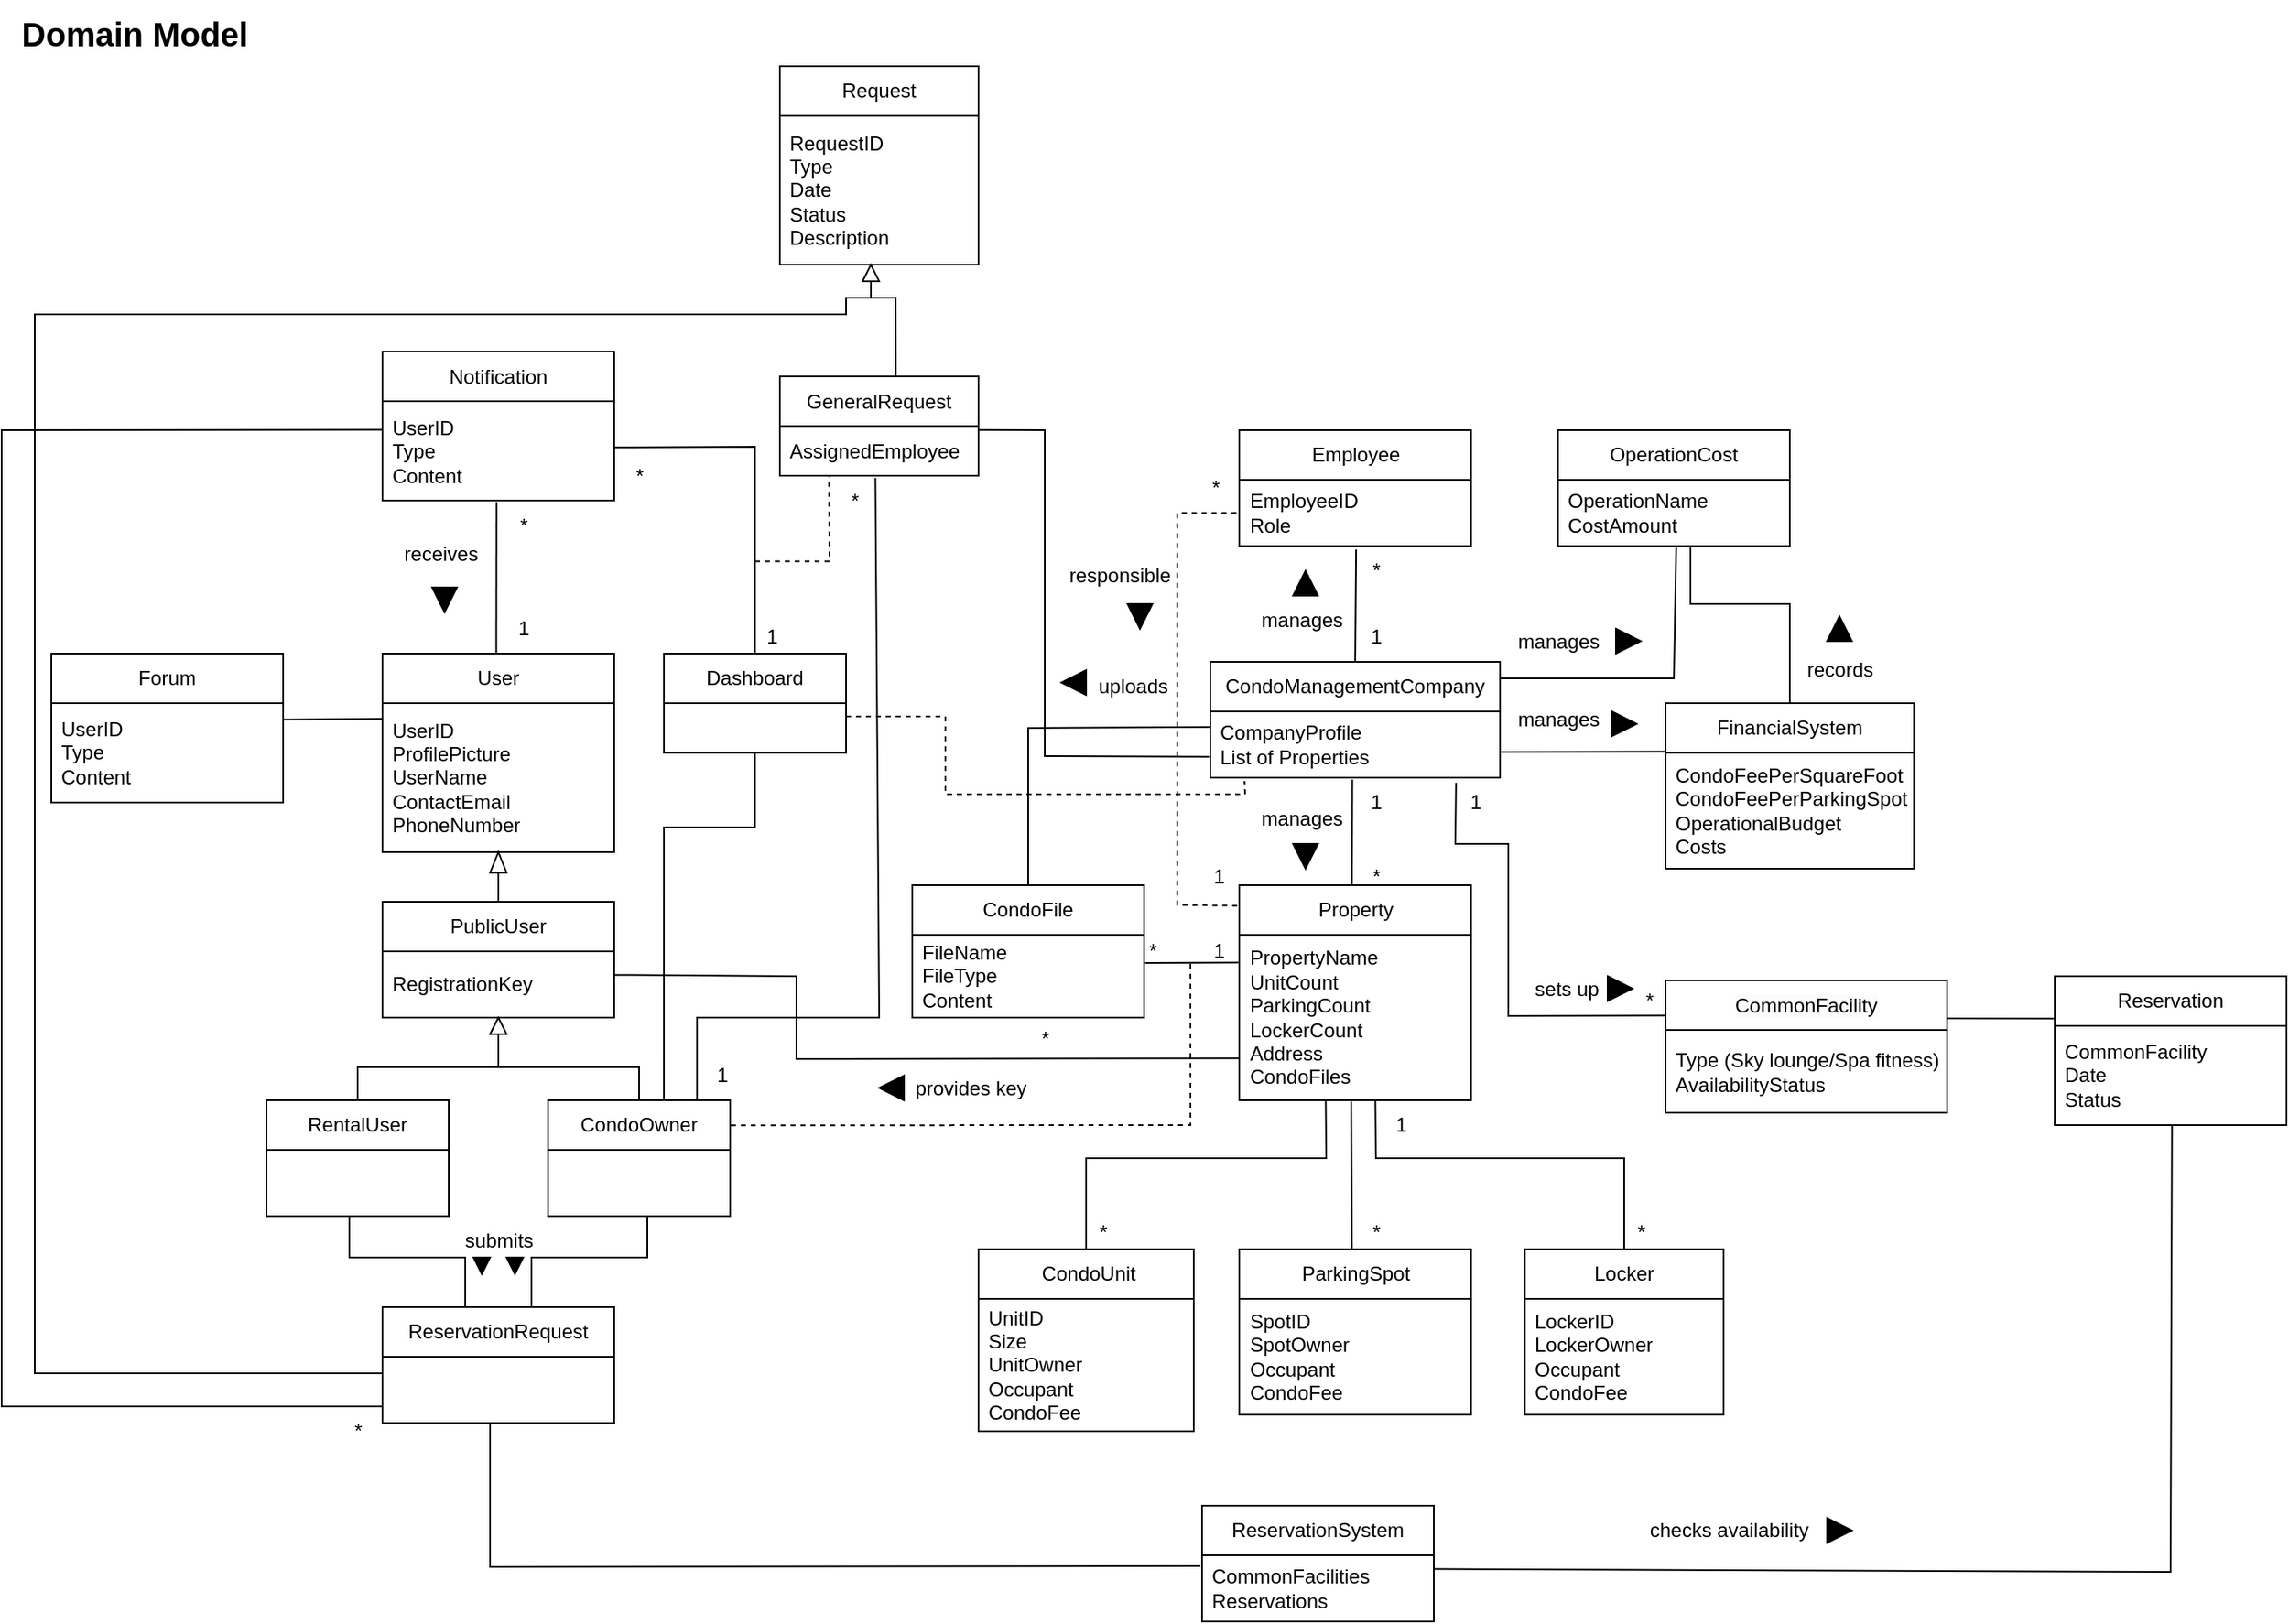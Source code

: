 <mxfile version="23.1.2" type="google" pages="3">
  <diagram name="Domain Model" id="i28dv8Bo4zncRqWNQSQm">
    <mxGraphModel grid="1" page="1" gridSize="10" guides="1" tooltips="1" connect="1" arrows="1" fold="1" pageScale="1" pageWidth="3300" pageHeight="4681" math="0" shadow="0">
      <root>
        <mxCell id="0" />
        <mxCell id="1" parent="0" />
        <mxCell id="ZNYZfB-NO6Rnw7d9N3-_-125" value="User" style="swimlane;fontStyle=0;childLayout=stackLayout;horizontal=1;startSize=30;horizontalStack=0;resizeParent=1;resizeParentMax=0;resizeLast=0;collapsible=1;marginBottom=0;whiteSpace=wrap;html=1;" vertex="1" parent="1">
          <mxGeometry x="560" y="535" width="140" height="120" as="geometry" />
        </mxCell>
        <mxCell id="ZNYZfB-NO6Rnw7d9N3-_-126" value="UserID&lt;br style=&quot;border-color: var(--border-color); text-align: center;&quot;&gt;&lt;span style=&quot;text-align: center;&quot;&gt;ProfilePicture&lt;/span&gt;&lt;br style=&quot;border-color: var(--border-color); text-align: center;&quot;&gt;&lt;span style=&quot;text-align: center;&quot;&gt;UserName&lt;/span&gt;&lt;br style=&quot;border-color: var(--border-color); text-align: center;&quot;&gt;&lt;span style=&quot;text-align: center;&quot;&gt;ContactEmail&lt;/span&gt;&lt;br style=&quot;border-color: var(--border-color); text-align: center;&quot;&gt;&lt;span style=&quot;text-align: center;&quot;&gt;PhoneNumber&lt;/span&gt;" style="text;strokeColor=none;fillColor=none;align=left;verticalAlign=middle;spacingLeft=4;spacingRight=4;overflow=hidden;points=[[0,0.5],[1,0.5]];portConstraint=eastwest;rotatable=0;whiteSpace=wrap;html=1;" vertex="1" parent="ZNYZfB-NO6Rnw7d9N3-_-125">
          <mxGeometry y="30" width="140" height="90" as="geometry" />
        </mxCell>
        <mxCell id="ZNYZfB-NO6Rnw7d9N3-_-127" value="PublicUser" style="swimlane;fontStyle=0;childLayout=stackLayout;horizontal=1;startSize=30;horizontalStack=0;resizeParent=1;resizeParentMax=0;resizeLast=0;collapsible=1;marginBottom=0;whiteSpace=wrap;html=1;" vertex="1" parent="1">
          <mxGeometry x="560" y="685" width="140" height="70" as="geometry" />
        </mxCell>
        <mxCell id="ZNYZfB-NO6Rnw7d9N3-_-128" value="RegistrationKey&lt;br&gt;" style="text;strokeColor=none;fillColor=none;align=left;verticalAlign=middle;spacingLeft=4;spacingRight=4;overflow=hidden;points=[[0,0.5],[1,0.5]];portConstraint=eastwest;rotatable=0;whiteSpace=wrap;html=1;" vertex="1" parent="ZNYZfB-NO6Rnw7d9N3-_-127">
          <mxGeometry y="30" width="140" height="40" as="geometry" />
        </mxCell>
        <mxCell id="ZNYZfB-NO6Rnw7d9N3-_-129" value="" style="endArrow=none;html=1;rounded=0;exitX=0.5;exitY=0;exitDx=0;exitDy=0;entryX=0;entryY=0.5;entryDx=0;entryDy=0;" edge="1" parent="1" source="ZNYZfB-NO6Rnw7d9N3-_-127" target="ZNYZfB-NO6Rnw7d9N3-_-207">
          <mxGeometry width="50" height="50" relative="1" as="geometry">
            <mxPoint x="635" y="715" as="sourcePoint" />
            <mxPoint x="628" y="670" as="targetPoint" />
          </mxGeometry>
        </mxCell>
        <mxCell id="ZNYZfB-NO6Rnw7d9N3-_-130" value="RentalUser" style="swimlane;fontStyle=0;childLayout=stackLayout;horizontal=1;startSize=30;horizontalStack=0;resizeParent=1;resizeParentMax=0;resizeLast=0;collapsible=1;marginBottom=0;whiteSpace=wrap;html=1;" vertex="1" parent="1">
          <mxGeometry x="490" y="805" width="110" height="70" as="geometry" />
        </mxCell>
        <mxCell id="ZNYZfB-NO6Rnw7d9N3-_-131" value="CondoOwner " style="swimlane;fontStyle=0;childLayout=stackLayout;horizontal=1;startSize=30;horizontalStack=0;resizeParent=1;resizeParentMax=0;resizeLast=0;collapsible=1;marginBottom=0;whiteSpace=wrap;html=1;" vertex="1" parent="1">
          <mxGeometry x="660" y="805" width="110" height="70" as="geometry" />
        </mxCell>
        <mxCell id="ZNYZfB-NO6Rnw7d9N3-_-132" value="CondoManagementCompany" style="swimlane;fontStyle=0;childLayout=stackLayout;horizontal=1;startSize=30;horizontalStack=0;resizeParent=1;resizeParentMax=0;resizeLast=0;collapsible=1;marginBottom=0;whiteSpace=wrap;html=1;" vertex="1" parent="1">
          <mxGeometry x="1060" y="540" width="175" height="70" as="geometry" />
        </mxCell>
        <mxCell id="ZNYZfB-NO6Rnw7d9N3-_-133" value="CompanyProfile&lt;br&gt;List of Properties" style="text;strokeColor=none;fillColor=none;align=left;verticalAlign=middle;spacingLeft=4;spacingRight=4;overflow=hidden;points=[[0,0.5],[1,0.5]];portConstraint=eastwest;rotatable=0;whiteSpace=wrap;html=1;" vertex="1" parent="ZNYZfB-NO6Rnw7d9N3-_-132">
          <mxGeometry y="30" width="175" height="40" as="geometry" />
        </mxCell>
        <mxCell id="ZNYZfB-NO6Rnw7d9N3-_-134" value="CondoFile" style="swimlane;fontStyle=0;childLayout=stackLayout;horizontal=1;startSize=30;horizontalStack=0;resizeParent=1;resizeParentMax=0;resizeLast=0;collapsible=1;marginBottom=0;whiteSpace=wrap;html=1;" vertex="1" parent="1">
          <mxGeometry x="880" y="675" width="140" height="80" as="geometry" />
        </mxCell>
        <mxCell id="ZNYZfB-NO6Rnw7d9N3-_-135" value="FileName&lt;br&gt;FileType&lt;br&gt;Content" style="text;strokeColor=none;fillColor=none;align=left;verticalAlign=middle;spacingLeft=4;spacingRight=4;overflow=hidden;points=[[0,0.5],[1,0.5]];portConstraint=eastwest;rotatable=0;whiteSpace=wrap;html=1;" vertex="1" parent="ZNYZfB-NO6Rnw7d9N3-_-134">
          <mxGeometry y="30" width="140" height="50" as="geometry" />
        </mxCell>
        <mxCell id="ZNYZfB-NO6Rnw7d9N3-_-136" value="ReservationSystem" style="swimlane;fontStyle=0;childLayout=stackLayout;horizontal=1;startSize=30;horizontalStack=0;resizeParent=1;resizeParentMax=0;resizeLast=0;collapsible=1;marginBottom=0;whiteSpace=wrap;html=1;" vertex="1" parent="1">
          <mxGeometry x="1055" y="1050" width="140" height="70" as="geometry" />
        </mxCell>
        <mxCell id="ZNYZfB-NO6Rnw7d9N3-_-137" value="CommonFacilities&lt;br&gt;Reservations" style="text;strokeColor=none;fillColor=none;align=left;verticalAlign=middle;spacingLeft=4;spacingRight=4;overflow=hidden;points=[[0,0.5],[1,0.5]];portConstraint=eastwest;rotatable=0;whiteSpace=wrap;html=1;" vertex="1" parent="ZNYZfB-NO6Rnw7d9N3-_-136">
          <mxGeometry y="30" width="140" height="40" as="geometry" />
        </mxCell>
        <mxCell id="ZNYZfB-NO6Rnw7d9N3-_-138" value="Property" style="swimlane;fontStyle=0;childLayout=stackLayout;horizontal=1;startSize=30;horizontalStack=0;resizeParent=1;resizeParentMax=0;resizeLast=0;collapsible=1;marginBottom=0;whiteSpace=wrap;html=1;" vertex="1" parent="1">
          <mxGeometry x="1077.5" y="675" width="140" height="130" as="geometry" />
        </mxCell>
        <mxCell id="ZNYZfB-NO6Rnw7d9N3-_-139" value="PropertyName&lt;br&gt;UnitCount&lt;br&gt;ParkingCount &lt;br&gt;LockerCount&lt;br&gt;Address&lt;br&gt;CondoFiles" style="text;strokeColor=none;fillColor=none;align=left;verticalAlign=middle;spacingLeft=4;spacingRight=4;overflow=hidden;points=[[0,0.5],[1,0.5]];portConstraint=eastwest;rotatable=0;whiteSpace=wrap;html=1;" vertex="1" parent="ZNYZfB-NO6Rnw7d9N3-_-138">
          <mxGeometry y="30" width="140" height="100" as="geometry" />
        </mxCell>
        <mxCell id="ZNYZfB-NO6Rnw7d9N3-_-140" value="" style="endArrow=none;html=1;rounded=0;" edge="1" parent="1" source="ZNYZfB-NO6Rnw7d9N3-_-130">
          <mxGeometry width="50" height="50" relative="1" as="geometry">
            <mxPoint x="580" y="815" as="sourcePoint" />
            <mxPoint x="630" y="780" as="targetPoint" />
            <Array as="points">
              <mxPoint x="545" y="785" />
              <mxPoint x="630" y="785" />
            </Array>
          </mxGeometry>
        </mxCell>
        <mxCell id="ZNYZfB-NO6Rnw7d9N3-_-141" value="" style="endArrow=none;html=1;rounded=0;exitX=0.5;exitY=0;exitDx=0;exitDy=0;" edge="1" parent="1" source="ZNYZfB-NO6Rnw7d9N3-_-131" target="ZNYZfB-NO6Rnw7d9N3-_-181">
          <mxGeometry width="50" height="50" relative="1" as="geometry">
            <mxPoint x="760" y="800" as="sourcePoint" />
            <mxPoint x="630" y="780" as="targetPoint" />
            <Array as="points">
              <mxPoint x="715" y="785" />
              <mxPoint x="630" y="785" />
            </Array>
          </mxGeometry>
        </mxCell>
        <mxCell id="ZNYZfB-NO6Rnw7d9N3-_-142" value="Locker" style="swimlane;fontStyle=0;childLayout=stackLayout;horizontal=1;startSize=30;horizontalStack=0;resizeParent=1;resizeParentMax=0;resizeLast=0;collapsible=1;marginBottom=0;whiteSpace=wrap;html=1;" vertex="1" parent="1">
          <mxGeometry x="1250" y="895" width="120" height="100" as="geometry" />
        </mxCell>
        <mxCell id="ZNYZfB-NO6Rnw7d9N3-_-143" value="LockerID&lt;br&gt;LockerOwner&lt;br&gt;Occupant&lt;br&gt;CondoFee" style="text;strokeColor=none;fillColor=none;align=left;verticalAlign=middle;spacingLeft=4;spacingRight=4;overflow=hidden;points=[[0,0.5],[1,0.5]];portConstraint=eastwest;rotatable=0;whiteSpace=wrap;html=1;" vertex="1" parent="ZNYZfB-NO6Rnw7d9N3-_-142">
          <mxGeometry y="30" width="120" height="70" as="geometry" />
        </mxCell>
        <mxCell id="ZNYZfB-NO6Rnw7d9N3-_-144" value="ParkingSpot" style="swimlane;fontStyle=0;childLayout=stackLayout;horizontal=1;startSize=30;horizontalStack=0;resizeParent=1;resizeParentMax=0;resizeLast=0;collapsible=1;marginBottom=0;whiteSpace=wrap;html=1;" vertex="1" parent="1">
          <mxGeometry x="1077.5" y="895" width="140" height="100" as="geometry" />
        </mxCell>
        <mxCell id="ZNYZfB-NO6Rnw7d9N3-_-145" value="SpotID&lt;br&gt;SpotOwner&lt;br&gt;Occupant&lt;br&gt;CondoFee" style="text;strokeColor=none;fillColor=none;align=left;verticalAlign=middle;spacingLeft=4;spacingRight=4;overflow=hidden;points=[[0,0.5],[1,0.5]];portConstraint=eastwest;rotatable=0;whiteSpace=wrap;html=1;" vertex="1" parent="ZNYZfB-NO6Rnw7d9N3-_-144">
          <mxGeometry y="30" width="140" height="70" as="geometry" />
        </mxCell>
        <mxCell id="ZNYZfB-NO6Rnw7d9N3-_-146" value="&amp;nbsp;CondoUnit" style="swimlane;fontStyle=0;childLayout=stackLayout;horizontal=1;startSize=30;horizontalStack=0;resizeParent=1;resizeParentMax=0;resizeLast=0;collapsible=1;marginBottom=0;whiteSpace=wrap;html=1;" vertex="1" parent="1">
          <mxGeometry x="920" y="895" width="130" height="110" as="geometry" />
        </mxCell>
        <mxCell id="ZNYZfB-NO6Rnw7d9N3-_-147" value="UnitID&lt;br&gt;Size&lt;br&gt;UnitOwner&lt;br&gt;Occupant&lt;br&gt;CondoFee" style="text;strokeColor=none;fillColor=none;align=left;verticalAlign=middle;spacingLeft=4;spacingRight=4;overflow=hidden;points=[[0,0.5],[1,0.5]];portConstraint=eastwest;rotatable=0;whiteSpace=wrap;html=1;" vertex="1" parent="ZNYZfB-NO6Rnw7d9N3-_-146">
          <mxGeometry y="30" width="130" height="80" as="geometry" />
        </mxCell>
        <mxCell id="ZNYZfB-NO6Rnw7d9N3-_-148" value="FinancialSystem" style="swimlane;fontStyle=0;childLayout=stackLayout;horizontal=1;startSize=30;horizontalStack=0;resizeParent=1;resizeParentMax=0;resizeLast=0;collapsible=1;marginBottom=0;whiteSpace=wrap;html=1;" vertex="1" parent="1">
          <mxGeometry x="1335" y="565" width="150" height="100" as="geometry" />
        </mxCell>
        <mxCell id="ZNYZfB-NO6Rnw7d9N3-_-149" value="CondoFeePerSquareFoot&lt;br&gt;CondoFeePerParkingSpot&lt;br&gt;OperationalBudget&lt;br&gt;Costs" style="text;strokeColor=none;fillColor=none;align=left;verticalAlign=middle;spacingLeft=4;spacingRight=4;overflow=hidden;points=[[0,0.5],[1,0.5]];portConstraint=eastwest;rotatable=0;whiteSpace=wrap;html=1;" vertex="1" parent="ZNYZfB-NO6Rnw7d9N3-_-148">
          <mxGeometry y="30" width="150" height="70" as="geometry" />
        </mxCell>
        <mxCell id="ZNYZfB-NO6Rnw7d9N3-_-150" value="OperationCost" style="swimlane;fontStyle=0;childLayout=stackLayout;horizontal=1;startSize=30;horizontalStack=0;resizeParent=1;resizeParentMax=0;resizeLast=0;collapsible=1;marginBottom=0;whiteSpace=wrap;html=1;" vertex="1" parent="1">
          <mxGeometry x="1270" y="400" width="140" height="70" as="geometry" />
        </mxCell>
        <mxCell id="ZNYZfB-NO6Rnw7d9N3-_-151" value="OperationName&amp;nbsp;&lt;br&gt;CostAmount" style="text;strokeColor=none;fillColor=none;align=left;verticalAlign=middle;spacingLeft=4;spacingRight=4;overflow=hidden;points=[[0,0.5],[1,0.5]];portConstraint=eastwest;rotatable=0;whiteSpace=wrap;html=1;" vertex="1" parent="ZNYZfB-NO6Rnw7d9N3-_-150">
          <mxGeometry y="30" width="140" height="40" as="geometry" />
        </mxCell>
        <mxCell id="ZNYZfB-NO6Rnw7d9N3-_-152" value="Notification" style="swimlane;fontStyle=0;childLayout=stackLayout;horizontal=1;startSize=30;horizontalStack=0;resizeParent=1;resizeParentMax=0;resizeLast=0;collapsible=1;marginBottom=0;whiteSpace=wrap;html=1;" vertex="1" parent="1">
          <mxGeometry x="560" y="352.5" width="140" height="90" as="geometry" />
        </mxCell>
        <mxCell id="ZNYZfB-NO6Rnw7d9N3-_-153" value=" UserID&lt;br&gt;Type&lt;br&gt;Content" style="text;strokeColor=none;fillColor=none;align=left;verticalAlign=middle;spacingLeft=4;spacingRight=4;overflow=hidden;points=[[0,0.5],[1,0.5]];portConstraint=eastwest;rotatable=0;whiteSpace=wrap;html=1;" vertex="1" parent="ZNYZfB-NO6Rnw7d9N3-_-152">
          <mxGeometry y="30" width="140" height="60" as="geometry" />
        </mxCell>
        <mxCell id="ZNYZfB-NO6Rnw7d9N3-_-154" value="ReservationRequest" style="swimlane;fontStyle=0;childLayout=stackLayout;horizontal=1;startSize=30;horizontalStack=0;resizeParent=1;resizeParentMax=0;resizeLast=0;collapsible=1;marginBottom=0;whiteSpace=wrap;html=1;" vertex="1" parent="1">
          <mxGeometry x="560" y="930" width="140" height="70" as="geometry" />
        </mxCell>
        <mxCell id="ZNYZfB-NO6Rnw7d9N3-_-155" value="Employee" style="swimlane;fontStyle=0;childLayout=stackLayout;horizontal=1;startSize=30;horizontalStack=0;resizeParent=1;resizeParentMax=0;resizeLast=0;collapsible=1;marginBottom=0;whiteSpace=wrap;html=1;" vertex="1" parent="1">
          <mxGeometry x="1077.5" y="400" width="140" height="70" as="geometry" />
        </mxCell>
        <mxCell id="ZNYZfB-NO6Rnw7d9N3-_-156" value="EmployeeID&lt;br&gt;Role" style="text;strokeColor=none;fillColor=none;align=left;verticalAlign=middle;spacingLeft=4;spacingRight=4;overflow=hidden;points=[[0,0.5],[1,0.5]];portConstraint=eastwest;rotatable=0;whiteSpace=wrap;html=1;" vertex="1" parent="ZNYZfB-NO6Rnw7d9N3-_-155">
          <mxGeometry y="30" width="140" height="40" as="geometry" />
        </mxCell>
        <mxCell id="ZNYZfB-NO6Rnw7d9N3-_-157" value="Reservation" style="swimlane;fontStyle=0;childLayout=stackLayout;horizontal=1;startSize=30;horizontalStack=0;resizeParent=1;resizeParentMax=0;resizeLast=0;collapsible=1;marginBottom=0;whiteSpace=wrap;html=1;" vertex="1" parent="1">
          <mxGeometry x="1570" y="730" width="140" height="90" as="geometry" />
        </mxCell>
        <mxCell id="ZNYZfB-NO6Rnw7d9N3-_-158" value="" style="endArrow=none;html=1;rounded=0;exitX=0.002;exitY=0.285;exitDx=0;exitDy=0;entryX=1.005;entryY=0.341;entryDx=0;entryDy=0;entryPerimeter=0;exitPerimeter=0;" edge="1" parent="ZNYZfB-NO6Rnw7d9N3-_-157" source="ZNYZfB-NO6Rnw7d9N3-_-157">
          <mxGeometry width="50" height="50" relative="1" as="geometry">
            <mxPoint x="35" y="25" as="sourcePoint" />
            <mxPoint x="-65" y="25.44" as="targetPoint" />
          </mxGeometry>
        </mxCell>
        <mxCell id="ZNYZfB-NO6Rnw7d9N3-_-159" value="CommonFacility&lt;br&gt;Date&lt;br&gt;Status" style="text;strokeColor=none;fillColor=none;align=left;verticalAlign=middle;spacingLeft=4;spacingRight=4;overflow=hidden;points=[[0,0.5],[1,0.5]];portConstraint=eastwest;rotatable=0;whiteSpace=wrap;html=1;" vertex="1" parent="ZNYZfB-NO6Rnw7d9N3-_-157">
          <mxGeometry y="30" width="140" height="60" as="geometry" />
        </mxCell>
        <mxCell id="ZNYZfB-NO6Rnw7d9N3-_-160" value="Dashboard" style="swimlane;fontStyle=0;childLayout=stackLayout;horizontal=1;startSize=30;horizontalStack=0;resizeParent=1;resizeParentMax=0;resizeLast=0;collapsible=1;marginBottom=0;whiteSpace=wrap;html=1;" vertex="1" parent="1">
          <mxGeometry x="730" y="535" width="110" height="60" as="geometry" />
        </mxCell>
        <mxCell id="ZNYZfB-NO6Rnw7d9N3-_-161" value="" style="endArrow=none;html=1;rounded=0;entryX=0.49;entryY=1.029;entryDx=0;entryDy=0;entryPerimeter=0;exitX=0.486;exitY=0;exitDx=0;exitDy=0;exitPerimeter=0;" edge="1" parent="1" source="ZNYZfB-NO6Rnw7d9N3-_-138" target="ZNYZfB-NO6Rnw7d9N3-_-133">
          <mxGeometry width="50" height="50" relative="1" as="geometry">
            <mxPoint x="1138" y="650" as="sourcePoint" />
            <mxPoint x="1190" y="710" as="targetPoint" />
          </mxGeometry>
        </mxCell>
        <mxCell id="ZNYZfB-NO6Rnw7d9N3-_-162" value="&lt;font style=&quot;font-size: 12px;&quot;&gt;1&lt;/font&gt;" style="text;html=1;align=center;verticalAlign=middle;resizable=0;points=[];autosize=1;strokeColor=none;fillColor=none;" vertex="1" parent="1">
          <mxGeometry x="1145" y="610" width="30" height="30" as="geometry" />
        </mxCell>
        <mxCell id="ZNYZfB-NO6Rnw7d9N3-_-163" value="&lt;font style=&quot;font-size: 12px;&quot;&gt;*&lt;/font&gt;" style="text;html=1;align=center;verticalAlign=middle;resizable=0;points=[];autosize=1;strokeColor=none;fillColor=none;" vertex="1" parent="1">
          <mxGeometry x="1145" y="655" width="30" height="30" as="geometry" />
        </mxCell>
        <mxCell id="ZNYZfB-NO6Rnw7d9N3-_-164" value="manages" style="text;html=1;align=center;verticalAlign=middle;resizable=0;points=[];autosize=1;strokeColor=none;fillColor=none;" vertex="1" parent="1">
          <mxGeometry x="1080" y="620" width="70" height="30" as="geometry" />
        </mxCell>
        <mxCell id="ZNYZfB-NO6Rnw7d9N3-_-165" value="" style="endArrow=none;html=1;rounded=0;exitX=-0.004;exitY=0.167;exitDx=0;exitDy=0;exitPerimeter=0;entryX=1.005;entryY=0.341;entryDx=0;entryDy=0;entryPerimeter=0;" edge="1" parent="1" source="ZNYZfB-NO6Rnw7d9N3-_-139" target="ZNYZfB-NO6Rnw7d9N3-_-135">
          <mxGeometry width="50" height="50" relative="1" as="geometry">
            <mxPoint x="1260" y="740" as="sourcePoint" />
            <mxPoint x="1310" y="690" as="targetPoint" />
          </mxGeometry>
        </mxCell>
        <mxCell id="ZNYZfB-NO6Rnw7d9N3-_-166" value="&lt;font style=&quot;font-size: 12px;&quot;&gt;1&lt;/font&gt;" style="text;html=1;align=center;verticalAlign=middle;resizable=0;points=[];autosize=1;strokeColor=none;fillColor=none;" vertex="1" parent="1">
          <mxGeometry x="1050" y="700" width="30" height="30" as="geometry" />
        </mxCell>
        <mxCell id="ZNYZfB-NO6Rnw7d9N3-_-167" value="&lt;font style=&quot;font-size: 12px;&quot;&gt;*&lt;/font&gt;" style="text;html=1;align=center;verticalAlign=middle;resizable=0;points=[];autosize=1;strokeColor=none;fillColor=none;" vertex="1" parent="1">
          <mxGeometry x="1010" y="700" width="30" height="30" as="geometry" />
        </mxCell>
        <mxCell id="ZNYZfB-NO6Rnw7d9N3-_-168" value="" style="endArrow=none;html=1;rounded=0;entryX=0.5;entryY=0;entryDx=0;entryDy=0;exitX=-0.003;exitY=0.234;exitDx=0;exitDy=0;exitPerimeter=0;" edge="1" parent="1" source="ZNYZfB-NO6Rnw7d9N3-_-133" target="ZNYZfB-NO6Rnw7d9N3-_-134">
          <mxGeometry width="50" height="50" relative="1" as="geometry">
            <mxPoint x="1235" y="580" as="sourcePoint" />
            <mxPoint x="1300" y="620" as="targetPoint" />
            <Array as="points">
              <mxPoint x="950" y="580" />
            </Array>
          </mxGeometry>
        </mxCell>
        <mxCell id="ZNYZfB-NO6Rnw7d9N3-_-169" value="uploads" style="text;html=1;align=center;verticalAlign=middle;resizable=0;points=[];autosize=1;strokeColor=none;fillColor=none;" vertex="1" parent="1">
          <mxGeometry x="977.5" y="540" width="70" height="30" as="geometry" />
        </mxCell>
        <mxCell id="ZNYZfB-NO6Rnw7d9N3-_-170" value="" style="endArrow=none;html=1;rounded=0;entryX=0.504;entryY=1.053;entryDx=0;entryDy=0;entryPerimeter=0;exitX=0.5;exitY=0;exitDx=0;exitDy=0;" edge="1" parent="1" source="ZNYZfB-NO6Rnw7d9N3-_-132" target="ZNYZfB-NO6Rnw7d9N3-_-156">
          <mxGeometry width="50" height="50" relative="1" as="geometry">
            <mxPoint x="1130" y="560" as="sourcePoint" />
            <mxPoint x="1180" y="510" as="targetPoint" />
          </mxGeometry>
        </mxCell>
        <mxCell id="ZNYZfB-NO6Rnw7d9N3-_-171" value="manages" style="text;html=1;align=center;verticalAlign=middle;resizable=0;points=[];autosize=1;strokeColor=none;fillColor=none;" vertex="1" parent="1">
          <mxGeometry x="1080" y="500" width="70" height="30" as="geometry" />
        </mxCell>
        <mxCell id="ZNYZfB-NO6Rnw7d9N3-_-172" value="&lt;font style=&quot;font-size: 12px;&quot;&gt;1&lt;/font&gt;" style="text;html=1;align=center;verticalAlign=middle;resizable=0;points=[];autosize=1;strokeColor=none;fillColor=none;" vertex="1" parent="1">
          <mxGeometry x="1145" y="510" width="30" height="30" as="geometry" />
        </mxCell>
        <mxCell id="ZNYZfB-NO6Rnw7d9N3-_-173" value="&lt;font style=&quot;font-size: 12px;&quot;&gt;*&lt;/font&gt;" style="text;html=1;align=center;verticalAlign=middle;resizable=0;points=[];autosize=1;strokeColor=none;fillColor=none;" vertex="1" parent="1">
          <mxGeometry x="1145" y="470" width="30" height="30" as="geometry" />
        </mxCell>
        <mxCell id="ZNYZfB-NO6Rnw7d9N3-_-174" value="" style="endArrow=none;html=1;rounded=0;exitX=0.5;exitY=0;exitDx=0;exitDy=0;entryX=0.587;entryY=1.002;entryDx=0;entryDy=0;entryPerimeter=0;" edge="1" parent="1" source="ZNYZfB-NO6Rnw7d9N3-_-142" target="ZNYZfB-NO6Rnw7d9N3-_-139">
          <mxGeometry width="50" height="50" relative="1" as="geometry">
            <mxPoint x="1150" y="920" as="sourcePoint" />
            <mxPoint x="1140" y="810" as="targetPoint" />
            <Array as="points">
              <mxPoint x="1310" y="840" />
              <mxPoint x="1160" y="840" />
            </Array>
          </mxGeometry>
        </mxCell>
        <mxCell id="ZNYZfB-NO6Rnw7d9N3-_-175" value="" style="endArrow=none;html=1;rounded=0;entryX=0.483;entryY=1.008;entryDx=0;entryDy=0;entryPerimeter=0;exitX=0.486;exitY=-0.003;exitDx=0;exitDy=0;exitPerimeter=0;" edge="1" parent="1" source="ZNYZfB-NO6Rnw7d9N3-_-144" target="ZNYZfB-NO6Rnw7d9N3-_-139">
          <mxGeometry width="50" height="50" relative="1" as="geometry">
            <mxPoint x="1148" y="900" as="sourcePoint" />
            <mxPoint x="1200" y="870" as="targetPoint" />
          </mxGeometry>
        </mxCell>
        <mxCell id="ZNYZfB-NO6Rnw7d9N3-_-176" value="" style="endArrow=none;html=1;rounded=0;exitX=0.5;exitY=0;exitDx=0;exitDy=0;entryX=0.373;entryY=1.002;entryDx=0;entryDy=0;entryPerimeter=0;" edge="1" parent="1" source="ZNYZfB-NO6Rnw7d9N3-_-146" target="ZNYZfB-NO6Rnw7d9N3-_-139">
          <mxGeometry width="50" height="50" relative="1" as="geometry">
            <mxPoint x="1095" y="860" as="sourcePoint" />
            <mxPoint x="1145" y="810" as="targetPoint" />
            <Array as="points">
              <mxPoint x="985" y="840" />
              <mxPoint x="1130" y="840" />
            </Array>
          </mxGeometry>
        </mxCell>
        <mxCell id="ZNYZfB-NO6Rnw7d9N3-_-177" value="&lt;font style=&quot;font-size: 12px;&quot;&gt;*&lt;/font&gt;" style="text;html=1;align=center;verticalAlign=middle;resizable=0;points=[];autosize=1;strokeColor=none;fillColor=none;" vertex="1" parent="1">
          <mxGeometry x="980" y="870" width="30" height="30" as="geometry" />
        </mxCell>
        <mxCell id="ZNYZfB-NO6Rnw7d9N3-_-178" value="&lt;font style=&quot;font-size: 12px;&quot;&gt;*&lt;/font&gt;" style="text;html=1;align=center;verticalAlign=middle;resizable=0;points=[];autosize=1;strokeColor=none;fillColor=none;" vertex="1" parent="1">
          <mxGeometry x="1145" y="870" width="30" height="30" as="geometry" />
        </mxCell>
        <mxCell id="ZNYZfB-NO6Rnw7d9N3-_-179" value="&lt;font style=&quot;font-size: 12px;&quot;&gt;*&lt;/font&gt;" style="text;html=1;align=center;verticalAlign=middle;resizable=0;points=[];autosize=1;strokeColor=none;fillColor=none;" vertex="1" parent="1">
          <mxGeometry x="1260" y="870" width="120" height="30" as="geometry" />
        </mxCell>
        <mxCell id="ZNYZfB-NO6Rnw7d9N3-_-180" value="&lt;font style=&quot;font-size: 12px;&quot;&gt;1&lt;/font&gt;" style="text;html=1;align=center;verticalAlign=middle;resizable=0;points=[];autosize=1;strokeColor=none;fillColor=none;" vertex="1" parent="1">
          <mxGeometry x="1160" y="805" width="30" height="30" as="geometry" />
        </mxCell>
        <mxCell id="ZNYZfB-NO6Rnw7d9N3-_-181" value="" style="triangle;whiteSpace=wrap;html=1;rotation=-90;fillColor=none;" vertex="1" parent="1">
          <mxGeometry x="625" y="755" width="10" height="10" as="geometry" />
        </mxCell>
        <mxCell id="ZNYZfB-NO6Rnw7d9N3-_-182" value="sets up" style="text;html=1;align=center;verticalAlign=middle;resizable=0;points=[];autosize=1;strokeColor=none;fillColor=none;" vertex="1" parent="1">
          <mxGeometry x="1245" y="722.5" width="60" height="30" as="geometry" />
        </mxCell>
        <mxCell id="ZNYZfB-NO6Rnw7d9N3-_-183" value="" style="endArrow=none;html=1;rounded=0;entryX=0.848;entryY=1.077;entryDx=0;entryDy=0;entryPerimeter=0;exitX=-0.001;exitY=0.265;exitDx=0;exitDy=0;exitPerimeter=0;" edge="1" parent="1" source="ZNYZfB-NO6Rnw7d9N3-_-221" target="ZNYZfB-NO6Rnw7d9N3-_-133">
          <mxGeometry width="50" height="50" relative="1" as="geometry">
            <mxPoint x="1330" y="754" as="sourcePoint" />
            <mxPoint x="1217.5" y="754.33" as="targetPoint" />
            <Array as="points">
              <mxPoint x="1240" y="754" />
              <mxPoint x="1240" y="650" />
              <mxPoint x="1208" y="650" />
            </Array>
          </mxGeometry>
        </mxCell>
        <mxCell id="ZNYZfB-NO6Rnw7d9N3-_-184" value="" style="triangle;whiteSpace=wrap;html=1;rotation=90;fillColor=#000000;" vertex="1" parent="1">
          <mxGeometry x="1110" y="650" width="15" height="15" as="geometry" />
        </mxCell>
        <mxCell id="ZNYZfB-NO6Rnw7d9N3-_-185" value="" style="triangle;whiteSpace=wrap;html=1;rotation=0;fillColor=#000000;" vertex="1" parent="1">
          <mxGeometry x="1300" y="730" width="15" height="15" as="geometry" />
        </mxCell>
        <mxCell id="ZNYZfB-NO6Rnw7d9N3-_-186" value="" style="endArrow=none;html=1;rounded=0;entryX=0.5;entryY=1;entryDx=0;entryDy=0;exitX=0.636;exitY=-0.001;exitDx=0;exitDy=0;exitPerimeter=0;" edge="1" parent="1" source="ZNYZfB-NO6Rnw7d9N3-_-131" target="ZNYZfB-NO6Rnw7d9N3-_-160">
          <mxGeometry width="50" height="50" relative="1" as="geometry">
            <mxPoint x="730" y="800" as="sourcePoint" />
            <mxPoint x="780" y="600" as="targetPoint" />
            <Array as="points">
              <mxPoint x="730" y="640" />
              <mxPoint x="785" y="640" />
            </Array>
          </mxGeometry>
        </mxCell>
        <mxCell id="ZNYZfB-NO6Rnw7d9N3-_-187" value="" style="endArrow=none;html=1;rounded=0;" edge="1" parent="1">
          <mxGeometry width="50" height="50" relative="1" as="geometry">
            <mxPoint x="650" y="930" as="sourcePoint" />
            <mxPoint x="720" y="875" as="targetPoint" />
            <Array as="points">
              <mxPoint x="650" y="900" />
              <mxPoint x="720" y="900" />
            </Array>
          </mxGeometry>
        </mxCell>
        <mxCell id="ZNYZfB-NO6Rnw7d9N3-_-188" value="" style="endArrow=none;html=1;rounded=0;entryX=0.5;entryY=1;entryDx=0;entryDy=0;exitX=0.357;exitY=0.002;exitDx=0;exitDy=0;exitPerimeter=0;" edge="1" parent="1" source="ZNYZfB-NO6Rnw7d9N3-_-154">
          <mxGeometry width="50" height="50" relative="1" as="geometry">
            <mxPoint x="608" y="930" as="sourcePoint" />
            <mxPoint x="540" y="875" as="targetPoint" />
            <Array as="points">
              <mxPoint x="610" y="900" />
              <mxPoint x="540" y="900" />
            </Array>
          </mxGeometry>
        </mxCell>
        <mxCell id="ZNYZfB-NO6Rnw7d9N3-_-189" value="submits" style="text;html=1;align=center;verticalAlign=middle;resizable=0;points=[];autosize=1;strokeColor=none;fillColor=none;" vertex="1" parent="1">
          <mxGeometry x="600" y="875" width="60" height="30" as="geometry" />
        </mxCell>
        <mxCell id="ZNYZfB-NO6Rnw7d9N3-_-190" value="" style="triangle;whiteSpace=wrap;html=1;rotation=90;fillColor=#000000;" vertex="1" parent="1">
          <mxGeometry x="635" y="900" width="10" height="10" as="geometry" />
        </mxCell>
        <mxCell id="ZNYZfB-NO6Rnw7d9N3-_-191" value="" style="triangle;whiteSpace=wrap;html=1;rotation=90;fillColor=#000000;" vertex="1" parent="1">
          <mxGeometry x="615" y="900" width="10" height="10" as="geometry" />
        </mxCell>
        <mxCell id="ZNYZfB-NO6Rnw7d9N3-_-192" value="" style="triangle;whiteSpace=wrap;html=1;rotation=-180;fillColor=#000000;" vertex="1" parent="1">
          <mxGeometry x="970" y="545" width="15" height="15" as="geometry" />
        </mxCell>
        <mxCell id="ZNYZfB-NO6Rnw7d9N3-_-193" value="" style="triangle;whiteSpace=wrap;html=1;rotation=-90;fillColor=#000000;" vertex="1" parent="1">
          <mxGeometry x="1110" y="485" width="15" height="15" as="geometry" />
        </mxCell>
        <mxCell id="ZNYZfB-NO6Rnw7d9N3-_-194" value="" style="endArrow=none;html=1;rounded=0;entryX=0.492;entryY=1.014;entryDx=0;entryDy=0;entryPerimeter=0;exitX=0.491;exitY=0;exitDx=0;exitDy=0;exitPerimeter=0;" edge="1" parent="1" source="ZNYZfB-NO6Rnw7d9N3-_-125" target="ZNYZfB-NO6Rnw7d9N3-_-153">
          <mxGeometry width="50" height="50" relative="1" as="geometry">
            <mxPoint x="630" y="535" as="sourcePoint" />
            <mxPoint x="635" y="470" as="targetPoint" />
          </mxGeometry>
        </mxCell>
        <mxCell id="ZNYZfB-NO6Rnw7d9N3-_-195" value="receives" style="text;html=1;align=center;verticalAlign=middle;resizable=0;points=[];autosize=1;strokeColor=none;fillColor=none;" vertex="1" parent="1">
          <mxGeometry x="560" y="460" width="70" height="30" as="geometry" />
        </mxCell>
        <mxCell id="ZNYZfB-NO6Rnw7d9N3-_-196" value="" style="triangle;whiteSpace=wrap;html=1;rotation=90;fillColor=#000000;" vertex="1" parent="1">
          <mxGeometry x="590" y="495" width="15" height="15" as="geometry" />
        </mxCell>
        <mxCell id="ZNYZfB-NO6Rnw7d9N3-_-197" value="&lt;font style=&quot;font-size: 12px;&quot;&gt;*&lt;/font&gt;" style="text;html=1;align=center;verticalAlign=middle;resizable=0;points=[];autosize=1;strokeColor=none;fillColor=none;" vertex="1" parent="1">
          <mxGeometry x="630" y="442.5" width="30" height="30" as="geometry" />
        </mxCell>
        <mxCell id="ZNYZfB-NO6Rnw7d9N3-_-198" value="&lt;font style=&quot;font-size: 12px;&quot;&gt;1&lt;/font&gt;" style="text;html=1;align=center;verticalAlign=middle;resizable=0;points=[];autosize=1;strokeColor=none;fillColor=none;" vertex="1" parent="1">
          <mxGeometry x="630" y="505" width="30" height="30" as="geometry" />
        </mxCell>
        <mxCell id="ZNYZfB-NO6Rnw7d9N3-_-199" value="" style="endArrow=none;html=1;rounded=0;exitX=-0.007;exitY=0.163;exitDx=0;exitDy=0;exitPerimeter=0;" edge="1" parent="1" source="ZNYZfB-NO6Rnw7d9N3-_-137">
          <mxGeometry width="50" height="50" relative="1" as="geometry">
            <mxPoint x="775" y="1120" as="sourcePoint" />
            <mxPoint x="625" y="1000" as="targetPoint" />
            <Array as="points">
              <mxPoint x="625" y="1087" />
            </Array>
          </mxGeometry>
        </mxCell>
        <mxCell id="ZNYZfB-NO6Rnw7d9N3-_-200" value="" style="endArrow=none;html=1;rounded=0;entryX=0.998;entryY=0.206;entryDx=0;entryDy=0;entryPerimeter=0;exitX=0.506;exitY=0.995;exitDx=0;exitDy=0;exitPerimeter=0;" edge="1" parent="1" source="ZNYZfB-NO6Rnw7d9N3-_-159" target="ZNYZfB-NO6Rnw7d9N3-_-137">
          <mxGeometry width="50" height="50" relative="1" as="geometry">
            <mxPoint x="1400" y="1158" as="sourcePoint" />
            <mxPoint x="1190" y="1157" as="targetPoint" />
            <Array as="points">
              <mxPoint x="1640" y="1090" />
            </Array>
          </mxGeometry>
        </mxCell>
        <mxCell id="ZNYZfB-NO6Rnw7d9N3-_-201" value="" style="triangle;whiteSpace=wrap;html=1;rotation=0;fillColor=#000000;" vertex="1" parent="1">
          <mxGeometry x="1432.5" y="1057.5" width="15" height="15" as="geometry" />
        </mxCell>
        <mxCell id="ZNYZfB-NO6Rnw7d9N3-_-202" value="checks availability" style="text;html=1;align=center;verticalAlign=middle;resizable=0;points=[];autosize=1;strokeColor=none;fillColor=none;" vertex="1" parent="1">
          <mxGeometry x="1312.5" y="1050" width="120" height="30" as="geometry" />
        </mxCell>
        <mxCell id="ZNYZfB-NO6Rnw7d9N3-_-203" value="Forum" style="swimlane;fontStyle=0;childLayout=stackLayout;horizontal=1;startSize=30;horizontalStack=0;resizeParent=1;resizeParentMax=0;resizeLast=0;collapsible=1;marginBottom=0;whiteSpace=wrap;html=1;" vertex="1" parent="1">
          <mxGeometry x="360" y="535" width="140" height="90" as="geometry" />
        </mxCell>
        <mxCell id="ZNYZfB-NO6Rnw7d9N3-_-204" value=" UserID&lt;br&gt;Type&lt;br&gt;Content" style="text;strokeColor=none;fillColor=none;align=left;verticalAlign=middle;spacingLeft=4;spacingRight=4;overflow=hidden;points=[[0,0.5],[1,0.5]];portConstraint=eastwest;rotatable=0;whiteSpace=wrap;html=1;" vertex="1" parent="ZNYZfB-NO6Rnw7d9N3-_-203">
          <mxGeometry y="30" width="140" height="60" as="geometry" />
        </mxCell>
        <mxCell id="ZNYZfB-NO6Rnw7d9N3-_-205" value="" style="endArrow=none;html=1;rounded=0;exitX=1.001;exitY=0.233;exitDx=0;exitDy=0;exitPerimeter=0;entryX=-0.003;entryY=0.104;entryDx=0;entryDy=0;entryPerimeter=0;" edge="1" parent="1" target="ZNYZfB-NO6Rnw7d9N3-_-126">
          <mxGeometry width="50" height="50" relative="1" as="geometry">
            <mxPoint x="500" y="574.85" as="sourcePoint" />
            <mxPoint x="557.48" y="574.91" as="targetPoint" />
          </mxGeometry>
        </mxCell>
        <mxCell id="ZNYZfB-NO6Rnw7d9N3-_-206" value="" style="endArrow=none;html=1;rounded=0;exitX=-0.001;exitY=0.746;exitDx=0;exitDy=0;exitPerimeter=0;entryX=1.005;entryY=0.341;entryDx=0;entryDy=0;entryPerimeter=0;" edge="1" parent="1" source="ZNYZfB-NO6Rnw7d9N3-_-139">
          <mxGeometry width="50" height="50" relative="1" as="geometry">
            <mxPoint x="756" y="729.23" as="sourcePoint" />
            <mxPoint x="700" y="729.23" as="targetPoint" />
            <Array as="points">
              <mxPoint x="810" y="780" />
              <mxPoint x="810" y="730" />
            </Array>
          </mxGeometry>
        </mxCell>
        <mxCell id="ZNYZfB-NO6Rnw7d9N3-_-207" value="" style="triangle;whiteSpace=wrap;html=1;rotation=-90;fillColor=none;" vertex="1" parent="1">
          <mxGeometry x="623.75" y="656.25" width="12.5" height="10" as="geometry" />
        </mxCell>
        <mxCell id="ZNYZfB-NO6Rnw7d9N3-_-208" value="" style="triangle;whiteSpace=wrap;html=1;rotation=-180;fillColor=#000000;" vertex="1" parent="1">
          <mxGeometry x="860" y="790" width="15" height="15" as="geometry" />
        </mxCell>
        <mxCell id="ZNYZfB-NO6Rnw7d9N3-_-209" value="provides key" style="text;html=1;align=center;verticalAlign=middle;resizable=0;points=[];autosize=1;strokeColor=none;fillColor=none;" vertex="1" parent="1">
          <mxGeometry x="870" y="782.5" width="90" height="30" as="geometry" />
        </mxCell>
        <mxCell id="ZNYZfB-NO6Rnw7d9N3-_-210" value="" style="triangle;whiteSpace=wrap;html=1;rotation=0;fillColor=#000000;" vertex="1" parent="1">
          <mxGeometry x="1302.5" y="570" width="15" height="15" as="geometry" />
        </mxCell>
        <mxCell id="ZNYZfB-NO6Rnw7d9N3-_-211" value="manages" style="text;html=1;align=center;verticalAlign=middle;resizable=0;points=[];autosize=1;strokeColor=none;fillColor=none;" vertex="1" parent="1">
          <mxGeometry x="1235" y="560" width="70" height="30" as="geometry" />
        </mxCell>
        <mxCell id="ZNYZfB-NO6Rnw7d9N3-_-212" value="" style="endArrow=none;html=1;rounded=0;exitX=0.003;exitY=-0.01;exitDx=0;exitDy=0;entryX=1.005;entryY=0.341;entryDx=0;entryDy=0;entryPerimeter=0;exitPerimeter=0;" edge="1" parent="1" source="ZNYZfB-NO6Rnw7d9N3-_-149">
          <mxGeometry width="50" height="50" relative="1" as="geometry">
            <mxPoint x="1354.7" y="594.71" as="sourcePoint" />
            <mxPoint x="1235" y="594.44" as="targetPoint" />
          </mxGeometry>
        </mxCell>
        <mxCell id="ZNYZfB-NO6Rnw7d9N3-_-213" value="records" style="text;html=1;align=center;verticalAlign=middle;resizable=0;points=[];autosize=1;strokeColor=none;fillColor=none;" vertex="1" parent="1">
          <mxGeometry x="1410" y="530" width="60" height="30" as="geometry" />
        </mxCell>
        <mxCell id="ZNYZfB-NO6Rnw7d9N3-_-214" value="" style="endArrow=none;html=1;rounded=0;entryX=0.51;entryY=1.005;entryDx=0;entryDy=0;entryPerimeter=0;" edge="1" parent="1" target="ZNYZfB-NO6Rnw7d9N3-_-151">
          <mxGeometry width="50" height="50" relative="1" as="geometry">
            <mxPoint x="1235" y="555" as="sourcePoint" />
            <mxPoint x="1380" y="520" as="targetPoint" />
            <Array as="points">
              <mxPoint x="1235" y="550" />
              <mxPoint x="1340" y="550" />
            </Array>
          </mxGeometry>
        </mxCell>
        <mxCell id="ZNYZfB-NO6Rnw7d9N3-_-215" value="" style="triangle;whiteSpace=wrap;html=1;rotation=-90;fillColor=#000000;" vertex="1" parent="1">
          <mxGeometry x="1432.5" y="512.5" width="15" height="15" as="geometry" />
        </mxCell>
        <mxCell id="ZNYZfB-NO6Rnw7d9N3-_-216" value="" style="endArrow=none;html=1;rounded=0;exitX=0.5;exitY=0;exitDx=0;exitDy=0;" edge="1" parent="1" source="ZNYZfB-NO6Rnw7d9N3-_-148">
          <mxGeometry width="50" height="50" relative="1" as="geometry">
            <mxPoint x="1520" y="560" as="sourcePoint" />
            <mxPoint x="1350" y="470" as="targetPoint" />
            <Array as="points">
              <mxPoint x="1410" y="505" />
              <mxPoint x="1350" y="505" />
              <mxPoint x="1350" y="470" />
            </Array>
          </mxGeometry>
        </mxCell>
        <mxCell id="ZNYZfB-NO6Rnw7d9N3-_-217" value="&lt;font style=&quot;font-size: 12px;&quot;&gt;*&lt;/font&gt;" style="text;html=1;align=center;verticalAlign=middle;resizable=0;points=[];autosize=1;strokeColor=none;fillColor=none;" vertex="1" parent="1">
          <mxGeometry x="945" y="752.5" width="30" height="30" as="geometry" />
        </mxCell>
        <mxCell id="ZNYZfB-NO6Rnw7d9N3-_-218" value="" style="endArrow=none;dashed=1;html=1;rounded=0;entryX=-0.067;entryY=0.737;entryDx=0;entryDy=0;entryPerimeter=0;exitX=1.004;exitY=0.216;exitDx=0;exitDy=0;exitPerimeter=0;" edge="1" parent="1" source="ZNYZfB-NO6Rnw7d9N3-_-131" target="ZNYZfB-NO6Rnw7d9N3-_-166">
          <mxGeometry width="50" height="50" relative="1" as="geometry">
            <mxPoint x="770" y="820" as="sourcePoint" />
            <mxPoint x="910" y="670" as="targetPoint" />
            <Array as="points">
              <mxPoint x="1048" y="820" />
            </Array>
          </mxGeometry>
        </mxCell>
        <mxCell id="ZNYZfB-NO6Rnw7d9N3-_-219" value="" style="triangle;whiteSpace=wrap;html=1;rotation=0;fillColor=#000000;" vertex="1" parent="1">
          <mxGeometry x="1305" y="520" width="15" height="15" as="geometry" />
        </mxCell>
        <mxCell id="ZNYZfB-NO6Rnw7d9N3-_-220" value="manages" style="text;html=1;align=center;verticalAlign=middle;resizable=0;points=[];autosize=1;strokeColor=none;fillColor=none;" vertex="1" parent="1">
          <mxGeometry x="1235" y="512.5" width="70" height="30" as="geometry" />
        </mxCell>
        <mxCell id="ZNYZfB-NO6Rnw7d9N3-_-221" value="&lt;meta charset=&quot;utf-8&quot;&gt;&lt;span style=&quot;color: rgb(0, 0, 0); font-family: Helvetica; font-size: 12px; font-style: normal; font-variant-ligatures: normal; font-variant-caps: normal; font-weight: 400; letter-spacing: normal; orphans: 2; text-align: center; text-indent: 0px; text-transform: none; widows: 2; word-spacing: 0px; -webkit-text-stroke-width: 0px; background-color: rgb(251, 251, 251); text-decoration-thickness: initial; text-decoration-style: initial; text-decoration-color: initial; float: none; display: inline !important;&quot;&gt;CommonFacility&lt;/span&gt;" style="swimlane;fontStyle=0;childLayout=stackLayout;horizontal=1;startSize=30;horizontalStack=0;resizeParent=1;resizeParentMax=0;resizeLast=0;collapsible=1;marginBottom=0;whiteSpace=wrap;html=1;" vertex="1" parent="1">
          <mxGeometry x="1335" y="732.5" width="170" height="80" as="geometry" />
        </mxCell>
        <mxCell id="ZNYZfB-NO6Rnw7d9N3-_-222" value="Type (Sky lounge/Spa fitness)&lt;br&gt;AvailabilityStatus" style="text;strokeColor=none;fillColor=none;align=left;verticalAlign=middle;spacingLeft=4;spacingRight=4;overflow=hidden;points=[[0,0.5],[1,0.5]];portConstraint=eastwest;rotatable=0;whiteSpace=wrap;html=1;" vertex="1" parent="ZNYZfB-NO6Rnw7d9N3-_-221">
          <mxGeometry y="30" width="170" height="50" as="geometry" />
        </mxCell>
        <mxCell id="ZNYZfB-NO6Rnw7d9N3-_-223" value="&lt;font style=&quot;font-size: 12px;&quot;&gt;*&lt;/font&gt;" style="text;html=1;align=center;verticalAlign=middle;resizable=0;points=[];autosize=1;strokeColor=none;fillColor=none;" vertex="1" parent="1">
          <mxGeometry x="1310" y="730" width="30" height="30" as="geometry" />
        </mxCell>
        <mxCell id="ZNYZfB-NO6Rnw7d9N3-_-224" value="&lt;font style=&quot;font-size: 12px;&quot;&gt;1&lt;/font&gt;" style="text;html=1;align=center;verticalAlign=middle;resizable=0;points=[];autosize=1;strokeColor=none;fillColor=none;" vertex="1" parent="1">
          <mxGeometry x="1205" y="610" width="30" height="30" as="geometry" />
        </mxCell>
        <mxCell id="ZNYZfB-NO6Rnw7d9N3-_-225" value="" style="endArrow=none;dashed=1;html=1;rounded=0;entryX=0;entryY=0.5;entryDx=0;entryDy=0;exitX=-0.009;exitY=0.095;exitDx=0;exitDy=0;exitPerimeter=0;" edge="1" parent="1" source="ZNYZfB-NO6Rnw7d9N3-_-138" target="ZNYZfB-NO6Rnw7d9N3-_-156">
          <mxGeometry width="50" height="50" relative="1" as="geometry">
            <mxPoint x="1040" y="690" as="sourcePoint" />
            <mxPoint x="1050" y="460" as="targetPoint" />
            <Array as="points">
              <mxPoint x="1040" y="687" />
              <mxPoint x="1040" y="450" />
            </Array>
          </mxGeometry>
        </mxCell>
        <mxCell id="ZNYZfB-NO6Rnw7d9N3-_-226" value="" style="triangle;whiteSpace=wrap;html=1;rotation=90;fillColor=#000000;" vertex="1" parent="1">
          <mxGeometry x="1010" y="505" width="15" height="15" as="geometry" />
        </mxCell>
        <mxCell id="ZNYZfB-NO6Rnw7d9N3-_-227" value="responsible" style="text;html=1;align=center;verticalAlign=middle;resizable=0;points=[];autosize=1;strokeColor=none;fillColor=none;" vertex="1" parent="1">
          <mxGeometry x="965" y="472.5" width="80" height="30" as="geometry" />
        </mxCell>
        <mxCell id="ZNYZfB-NO6Rnw7d9N3-_-228" value="&lt;font style=&quot;font-size: 12px;&quot;&gt;*&lt;/font&gt;" style="text;html=1;align=center;verticalAlign=middle;resizable=0;points=[];autosize=1;strokeColor=none;fillColor=none;" vertex="1" parent="1">
          <mxGeometry x="1047.5" y="420" width="30" height="30" as="geometry" />
        </mxCell>
        <mxCell id="ZNYZfB-NO6Rnw7d9N3-_-229" value="&lt;font style=&quot;font-size: 12px;&quot;&gt;1&lt;/font&gt;" style="text;html=1;align=center;verticalAlign=middle;resizable=0;points=[];autosize=1;strokeColor=none;fillColor=none;" vertex="1" parent="1">
          <mxGeometry x="1050" y="655" width="30" height="30" as="geometry" />
        </mxCell>
        <mxCell id="ZNYZfB-NO6Rnw7d9N3-_-230" value="GeneralRequest" style="swimlane;fontStyle=0;childLayout=stackLayout;horizontal=1;startSize=30;horizontalStack=0;resizeParent=1;resizeParentMax=0;resizeLast=0;collapsible=1;marginBottom=0;whiteSpace=wrap;html=1;" vertex="1" parent="1">
          <mxGeometry x="800" y="367.5" width="120" height="60" as="geometry" />
        </mxCell>
        <mxCell id="ZNYZfB-NO6Rnw7d9N3-_-231" value="AssignedEmployee" style="text;strokeColor=none;fillColor=none;align=left;verticalAlign=middle;spacingLeft=4;spacingRight=4;overflow=hidden;points=[[0,0.5],[1,0.5]];portConstraint=eastwest;rotatable=0;whiteSpace=wrap;html=1;" vertex="1" parent="ZNYZfB-NO6Rnw7d9N3-_-230">
          <mxGeometry y="30" width="120" height="30" as="geometry" />
        </mxCell>
        <mxCell id="ZNYZfB-NO6Rnw7d9N3-_-232" value="" style="endArrow=none;html=1;rounded=0;entryX=-0.004;entryY=0.685;entryDx=0;entryDy=0;entryPerimeter=0;exitX=0.996;exitY=0.081;exitDx=0;exitDy=0;exitPerimeter=0;" edge="1" parent="1" source="ZNYZfB-NO6Rnw7d9N3-_-231" target="ZNYZfB-NO6Rnw7d9N3-_-133">
          <mxGeometry width="50" height="50" relative="1" as="geometry">
            <mxPoint x="940" y="400" as="sourcePoint" />
            <mxPoint x="940" y="570" as="targetPoint" />
            <Array as="points">
              <mxPoint x="960" y="400" />
              <mxPoint x="960" y="597" />
            </Array>
          </mxGeometry>
        </mxCell>
        <mxCell id="ZNYZfB-NO6Rnw7d9N3-_-233" value="" style="endArrow=none;html=1;rounded=0;entryX=0.481;entryY=1.044;entryDx=0;entryDy=0;entryPerimeter=0;" edge="1" parent="1" target="ZNYZfB-NO6Rnw7d9N3-_-231">
          <mxGeometry width="50" height="50" relative="1" as="geometry">
            <mxPoint x="750" y="805" as="sourcePoint" />
            <mxPoint x="858" y="480" as="targetPoint" />
            <Array as="points">
              <mxPoint x="750" y="755" />
              <mxPoint x="860" y="755" />
            </Array>
          </mxGeometry>
        </mxCell>
        <mxCell id="ZNYZfB-NO6Rnw7d9N3-_-235" value="&lt;font style=&quot;font-size: 12px;&quot;&gt;*&lt;/font&gt;" style="text;html=1;align=center;verticalAlign=middle;resizable=0;points=[];autosize=1;strokeColor=none;fillColor=none;" vertex="1" parent="1">
          <mxGeometry x="830" y="427.5" width="30" height="30" as="geometry" />
        </mxCell>
        <mxCell id="ZNYZfB-NO6Rnw7d9N3-_-237" value="&lt;font style=&quot;font-size: 12px;&quot;&gt;1&lt;/font&gt;" style="text;html=1;align=center;verticalAlign=middle;resizable=0;points=[];autosize=1;strokeColor=none;fillColor=none;" vertex="1" parent="1">
          <mxGeometry x="750" y="775" width="30" height="30" as="geometry" />
        </mxCell>
        <mxCell id="ZNYZfB-NO6Rnw7d9N3-_-239" value="&lt;font style=&quot;font-size: 12px;&quot;&gt;*&lt;/font&gt;" style="text;html=1;align=center;verticalAlign=middle;resizable=0;points=[];autosize=1;strokeColor=none;fillColor=none;" vertex="1" parent="1">
          <mxGeometry x="700" y="412.5" width="30" height="30" as="geometry" />
        </mxCell>
        <mxCell id="ZNYZfB-NO6Rnw7d9N3-_-240" value="&lt;font style=&quot;font-size: 12px;&quot;&gt;1&lt;/font&gt;" style="text;html=1;align=center;verticalAlign=middle;resizable=0;points=[];autosize=1;strokeColor=none;fillColor=none;" vertex="1" parent="1">
          <mxGeometry x="780" y="510" width="30" height="30" as="geometry" />
        </mxCell>
        <mxCell id="ZNYZfB-NO6Rnw7d9N3-_-241" value="Request" style="swimlane;fontStyle=0;childLayout=stackLayout;horizontal=1;startSize=30;horizontalStack=0;resizeParent=1;resizeParentMax=0;resizeLast=0;collapsible=1;marginBottom=0;whiteSpace=wrap;html=1;" vertex="1" parent="1">
          <mxGeometry x="800" y="180" width="120" height="120" as="geometry" />
        </mxCell>
        <mxCell id="ZNYZfB-NO6Rnw7d9N3-_-242" value="RequestID&lt;br&gt;Type&lt;br&gt;Date&lt;br&gt;Status&lt;br&gt;Description" style="text;strokeColor=none;fillColor=none;align=left;verticalAlign=middle;spacingLeft=4;spacingRight=4;overflow=hidden;points=[[0,0.5],[1,0.5]];portConstraint=eastwest;rotatable=0;whiteSpace=wrap;html=1;" vertex="1" parent="ZNYZfB-NO6Rnw7d9N3-_-241">
          <mxGeometry y="30" width="120" height="90" as="geometry" />
        </mxCell>
        <mxCell id="ZNYZfB-NO6Rnw7d9N3-_-243" value="" style="triangle;whiteSpace=wrap;html=1;rotation=-90;fillColor=none;" vertex="1" parent="1">
          <mxGeometry x="850" y="300" width="10" height="10" as="geometry" />
        </mxCell>
        <mxCell id="ZNYZfB-NO6Rnw7d9N3-_-244" value="" style="endArrow=none;html=1;rounded=0;entryX=0;entryY=0.5;entryDx=0;entryDy=0;exitX=0.584;exitY=0.003;exitDx=0;exitDy=0;exitPerimeter=0;" edge="1" parent="1" source="ZNYZfB-NO6Rnw7d9N3-_-230" target="ZNYZfB-NO6Rnw7d9N3-_-243">
          <mxGeometry width="50" height="50" relative="1" as="geometry">
            <mxPoint x="850" y="340" as="sourcePoint" />
            <mxPoint x="859.56" y="320" as="targetPoint" />
            <Array as="points">
              <mxPoint x="870" y="320" />
              <mxPoint x="855" y="320" />
            </Array>
          </mxGeometry>
        </mxCell>
        <mxCell id="ZNYZfB-NO6Rnw7d9N3-_-245" value="" style="endArrow=none;html=1;rounded=0;" edge="1" parent="1">
          <mxGeometry width="50" height="50" relative="1" as="geometry">
            <mxPoint x="560" y="995" as="sourcePoint" />
            <mxPoint x="850" y="320" as="targetPoint" />
            <Array as="points">
              <mxPoint x="560" y="970" />
              <mxPoint x="350" y="970" />
              <mxPoint x="350" y="330" />
              <mxPoint x="840" y="330" />
              <mxPoint x="840" y="320" />
              <mxPoint x="850" y="320" />
              <mxPoint x="860" y="320" />
            </Array>
          </mxGeometry>
        </mxCell>
        <mxCell id="ZNYZfB-NO6Rnw7d9N3-_-246" value="" style="endArrow=none;html=1;rounded=0;entryX=-0.002;entryY=0.288;entryDx=0;entryDy=0;entryPerimeter=0;" edge="1" parent="1" target="ZNYZfB-NO6Rnw7d9N3-_-153">
          <mxGeometry width="50" height="50" relative="1" as="geometry">
            <mxPoint x="560" y="990" as="sourcePoint" />
            <mxPoint x="510" y="410" as="targetPoint" />
            <Array as="points">
              <mxPoint x="330" y="990" />
              <mxPoint x="330" y="400" />
            </Array>
          </mxGeometry>
        </mxCell>
        <mxCell id="ZNYZfB-NO6Rnw7d9N3-_-247" value="&lt;font style=&quot;font-size: 12px;&quot;&gt;*&lt;/font&gt;" style="text;html=1;align=center;verticalAlign=middle;resizable=0;points=[];autosize=1;strokeColor=none;fillColor=none;" vertex="1" parent="1">
          <mxGeometry x="530" y="990" width="30" height="30" as="geometry" />
        </mxCell>
        <mxCell id="ZNYZfB-NO6Rnw7d9N3-_-248" value="" style="endArrow=none;dashed=1;html=1;rounded=0;entryX=0.118;entryY=1.052;entryDx=0;entryDy=0;entryPerimeter=0;" edge="1" parent="1" target="ZNYZfB-NO6Rnw7d9N3-_-133">
          <mxGeometry width="50" height="50" relative="1" as="geometry">
            <mxPoint x="840" y="573.04" as="sourcePoint" />
            <mxPoint x="1081.175" y="616.96" as="targetPoint" />
            <Array as="points">
              <mxPoint x="900" y="573" />
              <mxPoint x="900" y="620" />
              <mxPoint x="1081" y="620" />
            </Array>
          </mxGeometry>
        </mxCell>
        <mxCell id="ZNYZfB-NO6Rnw7d9N3-_-249" value="&lt;font style=&quot;font-size: 20px;&quot;&gt;&lt;b&gt;Domain Model&lt;/b&gt;&lt;/font&gt;" style="text;html=1;align=center;verticalAlign=middle;resizable=0;points=[];autosize=1;strokeColor=none;fillColor=none;" vertex="1" parent="1">
          <mxGeometry x="330" y="140" width="160" height="40" as="geometry" />
        </mxCell>
        <mxCell id="ZNYZfB-NO6Rnw7d9N3-_-251" value="" style="endArrow=none;html=1;rounded=0;exitX=1.001;exitY=0.465;exitDx=0;exitDy=0;exitPerimeter=0;entryX=0.5;entryY=0;entryDx=0;entryDy=0;" edge="1" parent="1" source="ZNYZfB-NO6Rnw7d9N3-_-153" target="ZNYZfB-NO6Rnw7d9N3-_-160">
          <mxGeometry width="50" height="50" relative="1" as="geometry">
            <mxPoint x="730" y="460" as="sourcePoint" />
            <mxPoint x="780" y="410" as="targetPoint" />
            <Array as="points">
              <mxPoint x="785" y="410" />
            </Array>
          </mxGeometry>
        </mxCell>
        <mxCell id="ZNYZfB-NO6Rnw7d9N3-_-252" value="" style="endArrow=none;dashed=1;html=1;rounded=0;entryX=0.206;entryY=1.024;entryDx=0;entryDy=0;entryPerimeter=0;" edge="1" parent="1">
          <mxGeometry width="50" height="50" relative="1" as="geometry">
            <mxPoint x="785" y="479.28" as="sourcePoint" />
            <mxPoint x="829.72" y="427.5" as="targetPoint" />
            <Array as="points">
              <mxPoint x="830" y="479.28" />
            </Array>
          </mxGeometry>
        </mxCell>
      </root>
    </mxGraphModel>
  </diagram>
  <diagram id="cKTgwKeEPD2-ic4rVish" name="Class Diagram">
    <mxGraphModel grid="1" page="1" gridSize="10" guides="1" tooltips="1" connect="1" arrows="1" fold="1" pageScale="1" pageWidth="3300" pageHeight="4681" math="0" shadow="0">
      <root>
        <mxCell id="0" />
        <mxCell id="1" parent="0" />
        <mxCell id="BPGTE7Kjn1B4DqoxKBM7-34" style="edgeStyle=orthogonalEdgeStyle;rounded=0;orthogonalLoop=1;jettySize=auto;html=1;startArrow=diamond;startFill=1;endArrow=none;endFill=0;" edge="1" parent="1" source="HZFcwZ8cDDbMGea2lxoQ-1" target="HZFcwZ8cDDbMGea2lxoQ-9">
          <mxGeometry relative="1" as="geometry" />
        </mxCell>
        <mxCell id="HZFcwZ8cDDbMGea2lxoQ-1" value="&lt;b&gt;UserCatalog&lt;/b&gt;" style="swimlane;fontStyle=0;align=center;verticalAlign=top;childLayout=stackLayout;horizontal=1;startSize=30;horizontalStack=0;resizeParent=1;resizeParentMax=0;resizeLast=0;collapsible=0;marginBottom=0;html=1;whiteSpace=wrap;" vertex="1" parent="1">
          <mxGeometry x="1049" y="2690" width="270" height="200" as="geometry" />
        </mxCell>
        <mxCell id="HZFcwZ8cDDbMGea2lxoQ-3" value="-instance : UserCatalog&lt;br&gt;" style="text;html=1;strokeColor=none;fillColor=none;align=left;verticalAlign=middle;spacingLeft=4;spacingRight=4;overflow=hidden;rotatable=0;points=[[0,0.5],[1,0.5]];portConstraint=eastwest;whiteSpace=wrap;" vertex="1" parent="HZFcwZ8cDDbMGea2lxoQ-1">
          <mxGeometry y="30" width="270" height="20" as="geometry" />
        </mxCell>
        <mxCell id="HZFcwZ8cDDbMGea2lxoQ-6" value="" style="line;strokeWidth=1;fillColor=none;align=left;verticalAlign=middle;spacingTop=-1;spacingLeft=3;spacingRight=3;rotatable=0;labelPosition=right;points=[];portConstraint=eastwest;" vertex="1" parent="HZFcwZ8cDDbMGea2lxoQ-1">
          <mxGeometry y="50" width="270" height="8" as="geometry" />
        </mxCell>
        <mxCell id="HZFcwZ8cDDbMGea2lxoQ-8" value="&lt;div&gt;-UserCatalog(): void&lt;/div&gt;&lt;div&gt;+getInstance(): UserCatalog&lt;/div&gt;+getUser(userName: String): User&lt;br&gt;+createUser(&lt;br&gt;&lt;span style=&quot;white-space: pre;&quot;&gt;&#x9;&lt;/span&gt;picture: Picture, &lt;br&gt;&lt;span style=&quot;white-space: pre;&quot;&gt;&#x9;&lt;/span&gt;userName: String, &lt;br&gt;&lt;span style=&quot;white-space: pre;&quot;&gt;&#x9;&lt;/span&gt;email: Email, &lt;br&gt;&lt;div&gt;&lt;span style=&quot;white-space: pre;&quot;&gt;&#x9;&lt;/span&gt;phone: PhoneNumber): void&lt;/div&gt;" style="text;html=1;strokeColor=none;fillColor=none;align=left;verticalAlign=middle;spacingLeft=4;spacingRight=4;overflow=hidden;rotatable=0;points=[[0,0.5],[1,0.5]];portConstraint=eastwest;whiteSpace=wrap;" vertex="1" parent="HZFcwZ8cDDbMGea2lxoQ-1">
          <mxGeometry y="58" width="270" height="142" as="geometry" />
        </mxCell>
        <mxCell id="BPGTE7Kjn1B4DqoxKBM7-29" style="edgeStyle=orthogonalEdgeStyle;rounded=0;orthogonalLoop=1;jettySize=auto;html=1;entryX=0.75;entryY=0;entryDx=0;entryDy=0;" edge="1" parent="1" source="HZFcwZ8cDDbMGea2lxoQ-9" target="BPGTE7Kjn1B4DqoxKBM7-5">
          <mxGeometry relative="1" as="geometry">
            <Array as="points">
              <mxPoint x="1177" y="3120" />
            </Array>
          </mxGeometry>
        </mxCell>
        <mxCell id="BPGTE7Kjn1B4DqoxKBM7-47" style="edgeStyle=orthogonalEdgeStyle;rounded=0;orthogonalLoop=1;jettySize=auto;html=1;endArrow=none;endFill=0;dashed=1;" edge="1" parent="1" source="BPGTE7Kjn1B4DqoxKBM7-5" target="MaXSn93mv2AX3V4nMAYJ-9">
          <mxGeometry relative="1" as="geometry" />
        </mxCell>
        <mxCell id="eDLiinvCMiDlu6jwDwq_-10" style="edgeStyle=orthogonalEdgeStyle;rounded=0;orthogonalLoop=1;jettySize=auto;html=1;" edge="1" parent="1" source="HZFcwZ8cDDbMGea2lxoQ-9" target="eDLiinvCMiDlu6jwDwq_-3">
          <mxGeometry relative="1" as="geometry" />
        </mxCell>
        <mxCell id="HZFcwZ8cDDbMGea2lxoQ-9" value="&lt;b&gt;User&lt;/b&gt;" style="swimlane;fontStyle=0;align=center;verticalAlign=top;childLayout=stackLayout;horizontal=1;startSize=30;horizontalStack=0;resizeParent=1;resizeParentMax=0;resizeLast=0;collapsible=0;marginBottom=0;html=1;whiteSpace=wrap;" vertex="1" parent="1">
          <mxGeometry x="1079" y="3115" width="210" height="218" as="geometry" />
        </mxCell>
        <mxCell id="HZFcwZ8cDDbMGea2lxoQ-11" value="&lt;div&gt;-uid: Int&lt;/div&gt;&lt;div&gt;-uName: String&lt;/div&gt;&lt;div&gt;-pic: Picture&lt;/div&gt;&lt;div&gt;-emai: Email&lt;/div&gt;&lt;div&gt;-phone: PhoneNumber&lt;/div&gt;" style="text;html=1;strokeColor=none;fillColor=none;align=left;verticalAlign=middle;spacingLeft=4;spacingRight=4;overflow=hidden;rotatable=0;points=[[0,0.5],[1,0.5]];portConstraint=eastwest;whiteSpace=wrap;" vertex="1" parent="HZFcwZ8cDDbMGea2lxoQ-9">
          <mxGeometry y="30" width="210" height="90" as="geometry" />
        </mxCell>
        <mxCell id="HZFcwZ8cDDbMGea2lxoQ-14" value="" style="line;strokeWidth=1;fillColor=none;align=left;verticalAlign=middle;spacingTop=-1;spacingLeft=3;spacingRight=3;rotatable=0;labelPosition=right;points=[];portConstraint=eastwest;" vertex="1" parent="HZFcwZ8cDDbMGea2lxoQ-9">
          <mxGeometry y="120" width="210" height="8" as="geometry" />
        </mxCell>
        <mxCell id="HZFcwZ8cDDbMGea2lxoQ-16" value="&lt;div&gt;#User(&lt;/div&gt;&lt;div&gt;&lt;span style=&quot;white-space: pre;&quot;&gt;&#x9;&lt;/span&gt;picture: Picture, &lt;/div&gt;&lt;div&gt;&lt;span style=&quot;white-space: pre;&quot;&gt;&#x9;&lt;/span&gt;userName: String, &lt;br&gt;&lt;/div&gt;&lt;div&gt;&lt;span style=&quot;white-space: pre;&quot;&gt;&#x9;&lt;/span&gt;email: Email,&lt;/div&gt;&lt;div&gt;&lt;span style=&quot;white-space: pre;&quot;&gt;&#x9;&lt;/span&gt;phone: PhoneNumber): User&lt;/div&gt;" style="text;html=1;strokeColor=none;fillColor=none;align=left;verticalAlign=middle;spacingLeft=4;spacingRight=4;overflow=hidden;rotatable=0;points=[[0,0.5],[1,0.5]];portConstraint=eastwest;whiteSpace=wrap;" vertex="1" parent="HZFcwZ8cDDbMGea2lxoQ-9">
          <mxGeometry y="128" width="210" height="90" as="geometry" />
        </mxCell>
        <mxCell id="BPGTE7Kjn1B4DqoxKBM7-95" style="edgeStyle=orthogonalEdgeStyle;rounded=0;orthogonalLoop=1;jettySize=auto;html=1;endArrow=none;endFill=0;startArrow=diamond;startFill=1;" edge="1" parent="1" source="7WbRdmTOjoRVYlqZlszn-9" target="MaXSn93mv2AX3V4nMAYJ-1">
          <mxGeometry relative="1" as="geometry" />
        </mxCell>
        <mxCell id="7WbRdmTOjoRVYlqZlszn-9" value="&lt;b&gt;CondoCompanyCatalog&lt;br&gt;&lt;/b&gt;" style="swimlane;fontStyle=0;align=center;verticalAlign=top;childLayout=stackLayout;horizontal=1;startSize=30;horizontalStack=0;resizeParent=1;resizeParentMax=0;resizeLast=0;collapsible=0;marginBottom=0;html=1;whiteSpace=wrap;" vertex="1" parent="1">
          <mxGeometry x="3450" y="1250" width="300" height="180" as="geometry" />
        </mxCell>
        <mxCell id="7WbRdmTOjoRVYlqZlszn-10" value="-instance : CondoCompanyCatalog&lt;b&gt;&lt;br&gt;&lt;/b&gt;" style="text;html=1;strokeColor=none;fillColor=none;align=left;verticalAlign=middle;spacingLeft=4;spacingRight=4;overflow=hidden;rotatable=0;points=[[0,0.5],[1,0.5]];portConstraint=eastwest;whiteSpace=wrap;" vertex="1" parent="7WbRdmTOjoRVYlqZlszn-9">
          <mxGeometry y="30" width="300" height="20" as="geometry" />
        </mxCell>
        <mxCell id="7WbRdmTOjoRVYlqZlszn-11" value="" style="line;strokeWidth=1;fillColor=none;align=left;verticalAlign=middle;spacingTop=-1;spacingLeft=3;spacingRight=3;rotatable=0;labelPosition=right;points=[];portConstraint=eastwest;" vertex="1" parent="7WbRdmTOjoRVYlqZlszn-9">
          <mxGeometry y="50" width="300" height="8" as="geometry" />
        </mxCell>
        <mxCell id="7WbRdmTOjoRVYlqZlszn-12" value="&lt;div&gt;-CondoCompanyCatalog(): void&lt;/div&gt;&lt;div&gt;+getInstance(): CondoCompanyCatalog&lt;/div&gt;+getCondoCompany(ccid: Integer): CondoCompany&lt;br&gt;+createCondoCompany(&lt;br&gt;&lt;span style=&quot;&quot;&gt;&lt;span style=&quot;&quot;&gt;&amp;nbsp;&amp;nbsp;&amp;nbsp; ccid&lt;/span&gt;&lt;/span&gt;: Integer, &lt;br&gt;&lt;span style=&quot;&quot;&gt;&lt;span style=&quot;&quot;&gt;&amp;nbsp;&amp;nbsp;&amp;nbsp; companyName&lt;/span&gt;&lt;/span&gt;: String, &lt;br&gt;&lt;span style=&quot;&quot;&gt;&lt;span style=&quot;&quot;&gt;&amp;nbsp;&amp;nbsp;&amp;nbsp;&amp;nbsp;&lt;/span&gt;&lt;/span&gt;email: Email, &lt;br&gt;&lt;div&gt;&lt;span style=&quot;&quot;&gt;&lt;span style=&quot;&quot;&gt;&amp;nbsp;&amp;nbsp;&amp;nbsp;&amp;nbsp;&lt;/span&gt;&lt;/span&gt;phone: PhoneNumber): void&lt;/div&gt;" style="text;html=1;strokeColor=none;fillColor=none;align=left;verticalAlign=middle;spacingLeft=4;spacingRight=4;overflow=hidden;rotatable=0;points=[[0,0.5],[1,0.5]];portConstraint=eastwest;whiteSpace=wrap;" vertex="1" parent="7WbRdmTOjoRVYlqZlszn-9">
          <mxGeometry y="58" width="300" height="122" as="geometry" />
        </mxCell>
        <mxCell id="BPGTE7Kjn1B4DqoxKBM7-90" style="edgeStyle=orthogonalEdgeStyle;rounded=0;orthogonalLoop=1;jettySize=auto;html=1;" edge="1" parent="1" source="MaXSn93mv2AX3V4nMAYJ-1" target="MaXSn93mv2AX3V4nMAYJ-13">
          <mxGeometry relative="1" as="geometry" />
        </mxCell>
        <mxCell id="IbwdlympIuNwOe6ZMzWp-23" style="edgeStyle=orthogonalEdgeStyle;rounded=0;orthogonalLoop=1;jettySize=auto;html=1;" edge="1" parent="1" source="MaXSn93mv2AX3V4nMAYJ-1" target="yNLfGx9peN4LQlDFRzs5-25">
          <mxGeometry relative="1" as="geometry">
            <Array as="points">
              <mxPoint x="2900" y="1670" />
            </Array>
          </mxGeometry>
        </mxCell>
        <mxCell id="IbwdlympIuNwOe6ZMzWp-41" style="edgeStyle=orthogonalEdgeStyle;rounded=0;orthogonalLoop=1;jettySize=auto;html=1;" edge="1" parent="1" source="BPGTE7Kjn1B4DqoxKBM7-1" target="-uwDerf8gVOXFqQv-f9o-26">
          <mxGeometry relative="1" as="geometry">
            <Array as="points">
              <mxPoint x="3390" y="985" />
              <mxPoint x="3390" y="2830" />
              <mxPoint x="3060" y="2830" />
              <mxPoint x="3060" y="3005" />
            </Array>
          </mxGeometry>
        </mxCell>
        <mxCell id="MaXSn93mv2AX3V4nMAYJ-1" value="&lt;b&gt;CondoCompany&lt;/b&gt;" style="swimlane;fontStyle=0;align=center;verticalAlign=top;childLayout=stackLayout;horizontal=1;startSize=30;horizontalStack=0;resizeParent=1;resizeParentMax=0;resizeLast=0;collapsible=0;marginBottom=0;html=1;whiteSpace=wrap;" vertex="1" parent="1">
          <mxGeometry x="3465" y="1570" width="270" height="200" as="geometry" />
        </mxCell>
        <mxCell id="MaXSn93mv2AX3V4nMAYJ-2" value="&lt;div&gt;-ccid: Integer&lt;/div&gt;&lt;div&gt;-compsnyName: String&lt;br&gt;-propertyCount: Integer&lt;/div&gt;&lt;div&gt;-emai: Email&lt;/div&gt;&lt;div&gt;-phone: PhoneNumber&lt;/div&gt;" style="text;html=1;strokeColor=none;fillColor=none;align=left;verticalAlign=middle;spacingLeft=4;spacingRight=4;overflow=hidden;rotatable=0;points=[[0,0.5],[1,0.5]];portConstraint=eastwest;whiteSpace=wrap;" vertex="1" parent="MaXSn93mv2AX3V4nMAYJ-1">
          <mxGeometry y="30" width="270" height="80" as="geometry" />
        </mxCell>
        <mxCell id="MaXSn93mv2AX3V4nMAYJ-3" value="" style="line;strokeWidth=1;fillColor=none;align=left;verticalAlign=middle;spacingTop=-1;spacingLeft=3;spacingRight=3;rotatable=0;labelPosition=right;points=[];portConstraint=eastwest;" vertex="1" parent="MaXSn93mv2AX3V4nMAYJ-1">
          <mxGeometry y="110" width="270" height="8" as="geometry" />
        </mxCell>
        <mxCell id="MaXSn93mv2AX3V4nMAYJ-4" value="&lt;div&gt;#CondoCompany(&lt;/div&gt;&lt;div&gt;&lt;span style=&quot;white-space: pre;&quot;&gt;&#x9;company&lt;/span&gt;Name: String, &lt;br&gt;&lt;/div&gt;&lt;div&gt;&lt;span style=&quot;white-space: pre;&quot;&gt;&#x9;&lt;/span&gt;email: Email,&lt;/div&gt;&lt;div&gt;&lt;span style=&quot;white-space: pre;&quot;&gt;&#x9;&lt;/span&gt;phone: PhoneNumber): CondoCompany&lt;/div&gt;" style="text;html=1;strokeColor=none;fillColor=none;align=left;verticalAlign=middle;spacingLeft=4;spacingRight=4;overflow=hidden;rotatable=0;points=[[0,0.5],[1,0.5]];portConstraint=eastwest;whiteSpace=wrap;" vertex="1" parent="MaXSn93mv2AX3V4nMAYJ-1">
          <mxGeometry y="118" width="270" height="82" as="geometry" />
        </mxCell>
        <mxCell id="BPGTE7Kjn1B4DqoxKBM7-59" style="edgeStyle=orthogonalEdgeStyle;rounded=0;orthogonalLoop=1;jettySize=auto;html=1;endArrow=none;endFill=0;startArrow=diamond;startFill=1;" edge="1" parent="1" source="MaXSn93mv2AX3V4nMAYJ-5" target="MaXSn93mv2AX3V4nMAYJ-9">
          <mxGeometry relative="1" as="geometry" />
        </mxCell>
        <mxCell id="MaXSn93mv2AX3V4nMAYJ-5" value="&lt;b&gt;CondoUnitCatalog&lt;br&gt;&lt;/b&gt;" style="swimlane;fontStyle=0;align=center;verticalAlign=top;childLayout=stackLayout;horizontal=1;startSize=30;horizontalStack=0;resizeParent=1;resizeParentMax=0;resizeLast=0;collapsible=0;marginBottom=0;html=1;whiteSpace=wrap;" vertex="1" parent="1">
          <mxGeometry x="3140" y="3039" width="280" height="200" as="geometry" />
        </mxCell>
        <mxCell id="MaXSn93mv2AX3V4nMAYJ-6" value="-instance : CondoUnitCatalog&lt;b&gt;&lt;br&gt;&lt;/b&gt;" style="text;html=1;strokeColor=none;fillColor=none;align=left;verticalAlign=middle;spacingLeft=4;spacingRight=4;overflow=hidden;rotatable=0;points=[[0,0.5],[1,0.5]];portConstraint=eastwest;whiteSpace=wrap;" vertex="1" parent="MaXSn93mv2AX3V4nMAYJ-5">
          <mxGeometry y="30" width="280" height="20" as="geometry" />
        </mxCell>
        <mxCell id="MaXSn93mv2AX3V4nMAYJ-7" value="" style="line;strokeWidth=1;fillColor=none;align=left;verticalAlign=middle;spacingTop=-1;spacingLeft=3;spacingRight=3;rotatable=0;labelPosition=right;points=[];portConstraint=eastwest;" vertex="1" parent="MaXSn93mv2AX3V4nMAYJ-5">
          <mxGeometry y="50" width="280" height="8" as="geometry" />
        </mxCell>
        <mxCell id="MaXSn93mv2AX3V4nMAYJ-8" value="&lt;div&gt;-CondoUnitCatalog(): void&lt;/div&gt;&lt;div&gt;+getInstance(): CondoUnitCatalog&lt;/div&gt;+getCondoUnit(cuid: Integer): CondoUnit&lt;br&gt;+createCondoUnit(&lt;br&gt;&lt;span style=&quot;&quot;&gt;&lt;span style=&quot;&quot;&gt;&amp;nbsp;&amp;nbsp;&amp;nbsp; size&lt;/span&gt;&lt;/span&gt;: Size, &lt;br&gt;&lt;span style=&quot;&quot;&gt;&lt;span style=&quot;&quot;&gt;&amp;nbsp;&amp;nbsp;&amp;nbsp; owner&lt;/span&gt;&lt;/span&gt;: Owner, &lt;br&gt;&lt;div&gt;&lt;span style=&quot;&quot;&gt;&lt;span style=&quot;&quot;&gt;&amp;nbsp;&amp;nbsp;&amp;nbsp; occupant&lt;/span&gt;&lt;/span&gt;: Occupant,&lt;/div&gt;&lt;span style=&quot;&quot;&gt;&lt;span style=&quot;&quot;&gt;&amp;nbsp;&amp;nbsp;&amp;nbsp; fees&lt;/span&gt;&lt;/span&gt;: Fees): void" style="text;html=1;strokeColor=none;fillColor=none;align=left;verticalAlign=middle;spacingLeft=4;spacingRight=4;overflow=hidden;rotatable=0;points=[[0,0.5],[1,0.5]];portConstraint=eastwest;whiteSpace=wrap;" vertex="1" parent="MaXSn93mv2AX3V4nMAYJ-5">
          <mxGeometry y="58" width="280" height="142" as="geometry" />
        </mxCell>
        <mxCell id="BPGTE7Kjn1B4DqoxKBM7-72" style="edgeStyle=orthogonalEdgeStyle;rounded=0;orthogonalLoop=1;jettySize=auto;html=1;" edge="1" parent="1" source="MaXSn93mv2AX3V4nMAYJ-9" target="IbwdlympIuNwOe6ZMzWp-63">
          <mxGeometry relative="1" as="geometry">
            <Array as="points">
              <mxPoint x="3280" y="3720" />
            </Array>
            <mxPoint x="2005" y="3720.048" as="targetPoint" />
          </mxGeometry>
        </mxCell>
        <mxCell id="BPGTE7Kjn1B4DqoxKBM7-75" style="edgeStyle=orthogonalEdgeStyle;rounded=0;orthogonalLoop=1;jettySize=auto;html=1;" edge="1" parent="1" source="MaXSn93mv2AX3V4nMAYJ-9" target="IbwdlympIuNwOe6ZMzWp-67">
          <mxGeometry relative="1" as="geometry">
            <Array as="points">
              <mxPoint x="3280" y="3840" />
              <mxPoint x="994" y="3840" />
            </Array>
            <mxPoint x="1630.048" y="3788.0" as="targetPoint" />
          </mxGeometry>
        </mxCell>
        <mxCell id="MaXSn93mv2AX3V4nMAYJ-9" value="&lt;b&gt;CondoUnit&lt;/b&gt;" style="swimlane;fontStyle=0;align=center;verticalAlign=top;childLayout=stackLayout;horizontal=1;startSize=30;horizontalStack=0;resizeParent=1;resizeParentMax=0;resizeLast=0;collapsible=0;marginBottom=0;html=1;whiteSpace=wrap;" vertex="1" parent="1">
          <mxGeometry x="3175" y="3389" width="210" height="220" as="geometry" />
        </mxCell>
        <mxCell id="MaXSn93mv2AX3V4nMAYJ-10" value="&lt;div&gt;-cuid: Integer&lt;/div&gt;&lt;div&gt;-size: Size&lt;/div&gt;&lt;div&gt;-fees: Fee&lt;/div&gt;" style="text;html=1;strokeColor=none;fillColor=none;align=left;verticalAlign=middle;spacingLeft=4;spacingRight=4;overflow=hidden;rotatable=0;points=[[0,0.5],[1,0.5]];portConstraint=eastwest;whiteSpace=wrap;" vertex="1" parent="MaXSn93mv2AX3V4nMAYJ-9">
          <mxGeometry y="30" width="210" height="90" as="geometry" />
        </mxCell>
        <mxCell id="MaXSn93mv2AX3V4nMAYJ-11" value="" style="line;strokeWidth=1;fillColor=none;align=left;verticalAlign=middle;spacingTop=-1;spacingLeft=3;spacingRight=3;rotatable=0;labelPosition=right;points=[];portConstraint=eastwest;" vertex="1" parent="MaXSn93mv2AX3V4nMAYJ-9">
          <mxGeometry y="120" width="210" height="8" as="geometry" />
        </mxCell>
        <mxCell id="MaXSn93mv2AX3V4nMAYJ-12" value="&lt;div&gt;#CondoUnit(&lt;/div&gt;&lt;div&gt;&lt;span style=&quot;white-space: pre;&quot;&gt;&#x9;cuid&lt;/span&gt;: Integer, &lt;/div&gt;&lt;div&gt;&lt;span style=&quot;white-space: pre;&quot;&gt;&#x9;owner&lt;/span&gt;: Owner, &lt;br&gt;&lt;/div&gt;&lt;div&gt;&lt;span style=&quot;white-space: pre;&quot;&gt;&#x9;occupant&lt;/span&gt;: Occupant,&lt;br&gt;&lt;/div&gt;&lt;div&gt;&lt;span style=&quot;white-space: pre;&quot;&gt;&#x9;fees&lt;/span&gt;: Fees): CondoUnit&lt;/div&gt;" style="text;html=1;strokeColor=none;fillColor=none;align=left;verticalAlign=middle;spacingLeft=4;spacingRight=4;overflow=hidden;rotatable=0;points=[[0,0.5],[1,0.5]];portConstraint=eastwest;whiteSpace=wrap;" vertex="1" parent="MaXSn93mv2AX3V4nMAYJ-9">
          <mxGeometry y="128" width="210" height="92" as="geometry" />
        </mxCell>
        <mxCell id="BPGTE7Kjn1B4DqoxKBM7-85" style="edgeStyle=orthogonalEdgeStyle;rounded=0;orthogonalLoop=1;jettySize=auto;html=1;endArrow=none;endFill=0;startArrow=diamond;startFill=1;" edge="1" parent="1" source="MaXSn93mv2AX3V4nMAYJ-13" target="MaXSn93mv2AX3V4nMAYJ-17">
          <mxGeometry relative="1" as="geometry" />
        </mxCell>
        <mxCell id="MaXSn93mv2AX3V4nMAYJ-13" value="&lt;b&gt;PropertyCatalog&lt;br&gt;&lt;/b&gt;" style="swimlane;fontStyle=0;align=center;verticalAlign=top;childLayout=stackLayout;horizontal=1;startSize=30;horizontalStack=0;resizeParent=1;resizeParentMax=0;resizeLast=0;collapsible=0;marginBottom=0;html=1;whiteSpace=wrap;" vertex="1" parent="1">
          <mxGeometry x="3465" y="2170" width="270" height="200" as="geometry" />
        </mxCell>
        <mxCell id="MaXSn93mv2AX3V4nMAYJ-14" value="-instance : PropertyCatalog&lt;b&gt;&lt;br&gt;&lt;/b&gt;" style="text;html=1;strokeColor=none;fillColor=none;align=left;verticalAlign=middle;spacingLeft=4;spacingRight=4;overflow=hidden;rotatable=0;points=[[0,0.5],[1,0.5]];portConstraint=eastwest;whiteSpace=wrap;" vertex="1" parent="MaXSn93mv2AX3V4nMAYJ-13">
          <mxGeometry y="30" width="270" height="20" as="geometry" />
        </mxCell>
        <mxCell id="MaXSn93mv2AX3V4nMAYJ-15" value="" style="line;strokeWidth=1;fillColor=none;align=left;verticalAlign=middle;spacingTop=-1;spacingLeft=3;spacingRight=3;rotatable=0;labelPosition=right;points=[];portConstraint=eastwest;" vertex="1" parent="MaXSn93mv2AX3V4nMAYJ-13">
          <mxGeometry y="50" width="270" height="8" as="geometry" />
        </mxCell>
        <mxCell id="MaXSn93mv2AX3V4nMAYJ-16" value="&lt;div&gt;-PropertyCatalog(): void&lt;/div&gt;&lt;div&gt;+getInstance(): PropertyCatalog&lt;/div&gt;+getProperty(pid: Integer): Property&lt;br&gt;+createProperty(&lt;br&gt;&lt;span style=&quot;&quot;&gt;&lt;span style=&quot;&quot;&gt;&lt;span style=&quot;&quot;&gt;&lt;span style=&quot;white-space: pre;&quot;&gt;&amp;nbsp;&amp;nbsp;&amp;nbsp;&amp;nbsp;&lt;/span&gt;&lt;/span&gt;name&lt;/span&gt;&lt;/span&gt;: String,&lt;br&gt;&lt;span style=&quot;&quot;&gt;&lt;span style=&quot;white-space: pre;&quot;&gt;&amp;nbsp;&amp;nbsp;&amp;nbsp;&amp;nbsp;&lt;/span&gt;&lt;/span&gt;&lt;span style=&quot;&quot;&gt;&lt;/span&gt;address: Address &lt;br&gt;&lt;span style=&quot;&quot;&gt;&lt;span style=&quot;&quot;&gt;&amp;nbsp;&amp;nbsp;&amp;nbsp; unitCount&lt;/span&gt;&lt;/span&gt;: Integer, &lt;br&gt;&lt;span style=&quot;&quot;&gt;&lt;span style=&quot;&quot;&gt;&amp;nbsp;&amp;nbsp;&amp;nbsp; parkingCount&lt;/span&gt;&lt;/span&gt;: Integer, &lt;br&gt;&lt;div&gt;&lt;span style=&quot;&quot;&gt;&lt;span style=&quot;&quot;&gt;&amp;nbsp;&amp;nbsp;&amp;nbsp; lockerCount&lt;/span&gt;&lt;/span&gt;: Integer): void&lt;/div&gt;" style="text;html=1;strokeColor=none;fillColor=none;align=left;verticalAlign=middle;spacingLeft=4;spacingRight=4;overflow=hidden;rotatable=0;points=[[0,0.5],[1,0.5]];portConstraint=eastwest;whiteSpace=wrap;" vertex="1" parent="MaXSn93mv2AX3V4nMAYJ-13">
          <mxGeometry y="58" width="270" height="142" as="geometry" />
        </mxCell>
        <mxCell id="BPGTE7Kjn1B4DqoxKBM7-62" style="edgeStyle=orthogonalEdgeStyle;rounded=0;orthogonalLoop=1;jettySize=auto;html=1;entryX=0.5;entryY=0;entryDx=0;entryDy=0;" edge="1" parent="1" source="MaXSn93mv2AX3V4nMAYJ-17" target="MaXSn93mv2AX3V4nMAYJ-5">
          <mxGeometry relative="1" as="geometry">
            <Array as="points">
              <mxPoint x="3600" y="2900" />
              <mxPoint x="3280" y="2900" />
            </Array>
          </mxGeometry>
        </mxCell>
        <mxCell id="BPGTE7Kjn1B4DqoxKBM7-63" style="edgeStyle=orthogonalEdgeStyle;rounded=0;orthogonalLoop=1;jettySize=auto;html=1;" edge="1" parent="1" source="MaXSn93mv2AX3V4nMAYJ-17" target="-uwDerf8gVOXFqQv-f9o-9">
          <mxGeometry relative="1" as="geometry" />
        </mxCell>
        <mxCell id="BPGTE7Kjn1B4DqoxKBM7-64" style="edgeStyle=orthogonalEdgeStyle;rounded=0;orthogonalLoop=1;jettySize=auto;html=1;" edge="1" parent="1" source="MaXSn93mv2AX3V4nMAYJ-17" target="-uwDerf8gVOXFqQv-f9o-1">
          <mxGeometry relative="1" as="geometry">
            <Array as="points">
              <mxPoint x="3600" y="2900" />
              <mxPoint x="3915" y="2900" />
            </Array>
          </mxGeometry>
        </mxCell>
        <mxCell id="IbwdlympIuNwOe6ZMzWp-54" style="edgeStyle=orthogonalEdgeStyle;rounded=0;orthogonalLoop=1;jettySize=auto;html=1;" edge="1" parent="1" source="MaXSn93mv2AX3V4nMAYJ-17" target="IbwdlympIuNwOe6ZMzWp-44">
          <mxGeometry relative="1" as="geometry">
            <Array as="points">
              <mxPoint x="3897" y="2720" />
              <mxPoint x="3897" y="2810" />
            </Array>
          </mxGeometry>
        </mxCell>
        <mxCell id="IbwdlympIuNwOe6ZMzWp-99" style="edgeStyle=orthogonalEdgeStyle;rounded=0;orthogonalLoop=1;jettySize=auto;html=1;" edge="1" parent="1" source="MaXSn93mv2AX3V4nMAYJ-17" target="IbwdlympIuNwOe6ZMzWp-71">
          <mxGeometry relative="1" as="geometry">
            <Array as="points">
              <mxPoint x="3600" y="2820" />
              <mxPoint x="2440" y="2820" />
              <mxPoint x="2440" y="2690" />
            </Array>
          </mxGeometry>
        </mxCell>
        <mxCell id="MaXSn93mv2AX3V4nMAYJ-17" value="&lt;b&gt;Property&lt;/b&gt;" style="swimlane;fontStyle=0;align=center;verticalAlign=top;childLayout=stackLayout;horizontal=1;startSize=30;horizontalStack=0;resizeParent=1;resizeParentMax=0;resizeLast=0;collapsible=0;marginBottom=0;html=1;whiteSpace=wrap;" vertex="1" parent="1">
          <mxGeometry x="3495" y="2520" width="210" height="250" as="geometry" />
        </mxCell>
        <mxCell id="MaXSn93mv2AX3V4nMAYJ-18" value="&lt;div&gt;-pid: Integer&lt;/div&gt;&lt;div&gt;-name: String&lt;/div&gt;&lt;div&gt;-address: Address&lt;br&gt;&lt;/div&gt;/unitCount: Integer&lt;br&gt;&lt;div&gt;/parkingCount: Integer&lt;/div&gt;&lt;div&gt;/lockerCount: lockerCount&lt;/div&gt;" style="text;html=1;strokeColor=none;fillColor=none;align=left;verticalAlign=middle;spacingLeft=4;spacingRight=4;overflow=hidden;rotatable=0;points=[[0,0.5],[1,0.5]];portConstraint=eastwest;whiteSpace=wrap;" vertex="1" parent="MaXSn93mv2AX3V4nMAYJ-17">
          <mxGeometry y="30" width="210" height="100" as="geometry" />
        </mxCell>
        <mxCell id="MaXSn93mv2AX3V4nMAYJ-19" value="" style="line;strokeWidth=1;fillColor=none;align=left;verticalAlign=middle;spacingTop=-1;spacingLeft=3;spacingRight=3;rotatable=0;labelPosition=right;points=[];portConstraint=eastwest;" vertex="1" parent="MaXSn93mv2AX3V4nMAYJ-17">
          <mxGeometry y="130" width="210" height="8" as="geometry" />
        </mxCell>
        <mxCell id="MaXSn93mv2AX3V4nMAYJ-20" value="&lt;div&gt;#Property(&lt;/div&gt;&lt;div&gt;&lt;span style=&quot;&quot;&gt;&lt;span style=&quot;white-space: pre;&quot;&gt;&amp;nbsp;&amp;nbsp;&amp;nbsp;&amp;nbsp;&lt;/span&gt;&lt;/span&gt;pid: Integer,&lt;br&gt;&lt;span style=&quot;&quot;&gt;&lt;span style=&quot;white-space: pre;&quot;&gt;&amp;nbsp;&amp;nbsp;&amp;nbsp;&amp;nbsp;n&lt;/span&gt;&lt;/span&gt;ame: String, &lt;/div&gt;&lt;div&gt;&lt;span style=&quot;&quot;&gt;&lt;span style=&quot;white-space: pre;&quot;&gt;&amp;nbsp;&amp;nbsp;&amp;nbsp;&amp;nbsp;&lt;/span&gt;address&lt;/span&gt;: Address, &lt;/div&gt;&lt;div&gt;&lt;span style=&quot;&quot;&gt;&lt;span style=&quot;white-space: pre;&quot;&gt;&amp;nbsp;&amp;nbsp;&amp;nbsp;&amp;nbsp;unitCount&lt;/span&gt;&lt;/span&gt;: Integer,&lt;br&gt;&lt;/div&gt;&lt;div&gt;&lt;span style=&quot;&quot;&gt;&lt;span style=&quot;white-space: pre;&quot;&gt;&amp;nbsp;&amp;nbsp;&amp;nbsp;&amp;nbsp;parkingCount&lt;/span&gt;&lt;/span&gt;: Integer,&lt;/div&gt;&lt;div&gt;&lt;span style=&quot;&quot;&gt;&lt;span style=&quot;white-space: pre;&quot;&gt;&amp;nbsp;&amp;nbsp;&amp;nbsp;&amp;nbsp;lockerCount&lt;/span&gt;&lt;/span&gt;: Integer): Property&lt;/div&gt;" style="text;html=1;strokeColor=none;fillColor=none;align=left;verticalAlign=middle;spacingLeft=4;spacingRight=4;overflow=hidden;rotatable=0;points=[[0,0.5],[1,0.5]];portConstraint=eastwest;whiteSpace=wrap;" vertex="1" parent="MaXSn93mv2AX3V4nMAYJ-17">
          <mxGeometry y="138" width="210" height="112" as="geometry" />
        </mxCell>
        <mxCell id="BPGTE7Kjn1B4DqoxKBM7-61" style="edgeStyle=orthogonalEdgeStyle;rounded=0;orthogonalLoop=1;jettySize=auto;html=1;endArrow=none;endFill=0;startArrow=diamond;startFill=1;" edge="1" parent="1" source="-uwDerf8gVOXFqQv-f9o-1" target="-uwDerf8gVOXFqQv-f9o-5">
          <mxGeometry relative="1" as="geometry" />
        </mxCell>
        <mxCell id="-uwDerf8gVOXFqQv-f9o-1" value="&lt;b&gt;ParkingSpotCatalog&lt;br&gt;&lt;/b&gt;" style="swimlane;fontStyle=0;align=center;verticalAlign=top;childLayout=stackLayout;horizontal=1;startSize=30;horizontalStack=0;resizeParent=1;resizeParentMax=0;resizeLast=0;collapsible=0;marginBottom=0;html=1;whiteSpace=wrap;" vertex="1" parent="1">
          <mxGeometry x="3780" y="3040" width="270" height="200" as="geometry" />
        </mxCell>
        <mxCell id="-uwDerf8gVOXFqQv-f9o-2" value="-instance : ParkingSpotCatalog&lt;b&gt;&lt;br&gt;&lt;/b&gt;" style="text;html=1;strokeColor=none;fillColor=none;align=left;verticalAlign=middle;spacingLeft=4;spacingRight=4;overflow=hidden;rotatable=0;points=[[0,0.5],[1,0.5]];portConstraint=eastwest;whiteSpace=wrap;" vertex="1" parent="-uwDerf8gVOXFqQv-f9o-1">
          <mxGeometry y="30" width="270" height="20" as="geometry" />
        </mxCell>
        <mxCell id="-uwDerf8gVOXFqQv-f9o-3" value="" style="line;strokeWidth=1;fillColor=none;align=left;verticalAlign=middle;spacingTop=-1;spacingLeft=3;spacingRight=3;rotatable=0;labelPosition=right;points=[];portConstraint=eastwest;" vertex="1" parent="-uwDerf8gVOXFqQv-f9o-1">
          <mxGeometry y="50" width="270" height="8" as="geometry" />
        </mxCell>
        <mxCell id="-uwDerf8gVOXFqQv-f9o-4" value="&lt;div&gt;-ParkingSpotCatalog(): void&lt;/div&gt;&lt;div&gt;+getInstance(): ParkingSpotCatalog&lt;/div&gt;+getCondoUnit(psid: Integer): ParkingSpot&lt;br&gt;+createParkingSpot(&lt;br&gt;&lt;span style=&quot;&quot;&gt;&lt;span style=&quot;white-space: pre;&quot;&gt;&amp;nbsp;&amp;nbsp;&amp;nbsp;&amp;nbsp;owner: Owner,&lt;/span&gt;&lt;/span&gt;&lt;br&gt;&lt;span style=&quot;&quot;&gt;&lt;span style=&quot;&quot;&gt;&amp;nbsp;&amp;nbsp;&amp;nbsp; occupant&lt;/span&gt;&lt;/span&gt;: Occupant, &lt;br&gt;&lt;span style=&quot;&quot;&gt;&lt;span style=&quot;&quot;&gt;&amp;nbsp;&amp;nbsp;&amp;nbsp; fees&lt;/span&gt;&lt;/span&gt;: Fees): void" style="text;html=1;strokeColor=none;fillColor=none;align=left;verticalAlign=middle;spacingLeft=4;spacingRight=4;overflow=hidden;rotatable=0;points=[[0,0.5],[1,0.5]];portConstraint=eastwest;whiteSpace=wrap;" vertex="1" parent="-uwDerf8gVOXFqQv-f9o-1">
          <mxGeometry y="58" width="270" height="142" as="geometry" />
        </mxCell>
        <mxCell id="BPGTE7Kjn1B4DqoxKBM7-74" style="edgeStyle=orthogonalEdgeStyle;rounded=0;orthogonalLoop=1;jettySize=auto;html=1;" edge="1" parent="1" source="-uwDerf8gVOXFqQv-f9o-5" target="IbwdlympIuNwOe6ZMzWp-63">
          <mxGeometry relative="1" as="geometry">
            <Array as="points">
              <mxPoint x="3915" y="3720" />
            </Array>
            <mxPoint x="2005" y="3720.048" as="targetPoint" />
          </mxGeometry>
        </mxCell>
        <mxCell id="BPGTE7Kjn1B4DqoxKBM7-77" style="edgeStyle=orthogonalEdgeStyle;rounded=0;orthogonalLoop=1;jettySize=auto;html=1;" edge="1" parent="1" source="-uwDerf8gVOXFqQv-f9o-5" target="IbwdlympIuNwOe6ZMzWp-67">
          <mxGeometry relative="1" as="geometry">
            <Array as="points">
              <mxPoint x="3915" y="3840" />
              <mxPoint x="994" y="3840" />
            </Array>
            <mxPoint x="1630.048" y="3788.0" as="targetPoint" />
          </mxGeometry>
        </mxCell>
        <mxCell id="-uwDerf8gVOXFqQv-f9o-5" value="&lt;b&gt;ParkingSpot&lt;/b&gt;" style="swimlane;fontStyle=0;align=center;verticalAlign=top;childLayout=stackLayout;horizontal=1;startSize=30;horizontalStack=0;resizeParent=1;resizeParentMax=0;resizeLast=0;collapsible=0;marginBottom=0;html=1;whiteSpace=wrap;" vertex="1" parent="1">
          <mxGeometry x="3810" y="3390" width="210" height="220" as="geometry" />
        </mxCell>
        <mxCell id="-uwDerf8gVOXFqQv-f9o-6" value="&lt;div&gt;-psid: Integer&lt;/div&gt;&lt;div&gt;-fees: Fee&lt;/div&gt;" style="text;html=1;strokeColor=none;fillColor=none;align=left;verticalAlign=middle;spacingLeft=4;spacingRight=4;overflow=hidden;rotatable=0;points=[[0,0.5],[1,0.5]];portConstraint=eastwest;whiteSpace=wrap;" vertex="1" parent="-uwDerf8gVOXFqQv-f9o-5">
          <mxGeometry y="30" width="210" height="90" as="geometry" />
        </mxCell>
        <mxCell id="-uwDerf8gVOXFqQv-f9o-7" value="" style="line;strokeWidth=1;fillColor=none;align=left;verticalAlign=middle;spacingTop=-1;spacingLeft=3;spacingRight=3;rotatable=0;labelPosition=right;points=[];portConstraint=eastwest;" vertex="1" parent="-uwDerf8gVOXFqQv-f9o-5">
          <mxGeometry y="120" width="210" height="8" as="geometry" />
        </mxCell>
        <mxCell id="-uwDerf8gVOXFqQv-f9o-8" value="&lt;div&gt;#ParkingSpot(&lt;/div&gt;&lt;div&gt;&lt;span style=&quot;white-space: pre;&quot;&gt;&#x9;psid&lt;/span&gt;: Integer, &lt;/div&gt;&lt;div&gt;&lt;span style=&quot;white-space: pre;&quot;&gt;&#x9;owner&lt;/span&gt;: Owner, &lt;br&gt;&lt;/div&gt;&lt;div&gt;&lt;span style=&quot;white-space: pre;&quot;&gt;&#x9;occupant&lt;/span&gt;: Occupant,&lt;br&gt;&lt;/div&gt;&lt;div&gt;&lt;span style=&quot;white-space: pre;&quot;&gt;&#x9;fees&lt;/span&gt;: Fees): ParkingSpot&lt;/div&gt;" style="text;html=1;strokeColor=none;fillColor=none;align=left;verticalAlign=middle;spacingLeft=4;spacingRight=4;overflow=hidden;rotatable=0;points=[[0,0.5],[1,0.5]];portConstraint=eastwest;whiteSpace=wrap;" vertex="1" parent="-uwDerf8gVOXFqQv-f9o-5">
          <mxGeometry y="128" width="210" height="92" as="geometry" />
        </mxCell>
        <mxCell id="BPGTE7Kjn1B4DqoxKBM7-60" style="edgeStyle=orthogonalEdgeStyle;rounded=0;orthogonalLoop=1;jettySize=auto;html=1;startArrow=diamond;startFill=1;endArrow=none;endFill=0;" edge="1" parent="1" source="-uwDerf8gVOXFqQv-f9o-9" target="-uwDerf8gVOXFqQv-f9o-13">
          <mxGeometry relative="1" as="geometry" />
        </mxCell>
        <mxCell id="-uwDerf8gVOXFqQv-f9o-9" value="&lt;b&gt;LockerCatalog&lt;br&gt;&lt;/b&gt;" style="swimlane;fontStyle=0;align=center;verticalAlign=top;childLayout=stackLayout;horizontal=1;startSize=30;horizontalStack=0;resizeParent=1;resizeParentMax=0;resizeLast=0;collapsible=0;marginBottom=0;html=1;whiteSpace=wrap;" vertex="1" parent="1">
          <mxGeometry x="3460" y="3040" width="280" height="200" as="geometry" />
        </mxCell>
        <mxCell id="-uwDerf8gVOXFqQv-f9o-10" value="-instance : LockerCatalog&lt;b&gt;&lt;br&gt;&lt;/b&gt;" style="text;html=1;strokeColor=none;fillColor=none;align=left;verticalAlign=middle;spacingLeft=4;spacingRight=4;overflow=hidden;rotatable=0;points=[[0,0.5],[1,0.5]];portConstraint=eastwest;whiteSpace=wrap;" vertex="1" parent="-uwDerf8gVOXFqQv-f9o-9">
          <mxGeometry y="30" width="280" height="20" as="geometry" />
        </mxCell>
        <mxCell id="-uwDerf8gVOXFqQv-f9o-11" value="" style="line;strokeWidth=1;fillColor=none;align=left;verticalAlign=middle;spacingTop=-1;spacingLeft=3;spacingRight=3;rotatable=0;labelPosition=right;points=[];portConstraint=eastwest;" vertex="1" parent="-uwDerf8gVOXFqQv-f9o-9">
          <mxGeometry y="50" width="280" height="8" as="geometry" />
        </mxCell>
        <mxCell id="-uwDerf8gVOXFqQv-f9o-12" value="&lt;div&gt;-LockerCatalog(): void&lt;/div&gt;&lt;div&gt;+getInstance(): LockerCatalog&lt;/div&gt;+getLocker(lid: Integer): LockerSpot&lt;br&gt;+createLocker(&lt;br&gt;&lt;span style=&quot;&quot;&gt;&lt;span style=&quot;white-space: pre;&quot;&gt;&amp;nbsp;&amp;nbsp;&amp;nbsp;&amp;nbsp;owner: Owner,&lt;/span&gt;&lt;/span&gt;&lt;br&gt;&lt;span style=&quot;&quot;&gt;&lt;span style=&quot;&quot;&gt;&amp;nbsp;&amp;nbsp;&amp;nbsp; occupant&lt;/span&gt;&lt;/span&gt;: Occupant, &lt;br&gt;&lt;span style=&quot;&quot;&gt;&lt;span style=&quot;&quot;&gt;&amp;nbsp;&amp;nbsp;&amp;nbsp; fees&lt;/span&gt;&lt;/span&gt;: Fees): void" style="text;html=1;strokeColor=none;fillColor=none;align=left;verticalAlign=middle;spacingLeft=4;spacingRight=4;overflow=hidden;rotatable=0;points=[[0,0.5],[1,0.5]];portConstraint=eastwest;whiteSpace=wrap;" vertex="1" parent="-uwDerf8gVOXFqQv-f9o-9">
          <mxGeometry y="58" width="280" height="142" as="geometry" />
        </mxCell>
        <mxCell id="BPGTE7Kjn1B4DqoxKBM7-73" style="edgeStyle=orthogonalEdgeStyle;rounded=0;orthogonalLoop=1;jettySize=auto;html=1;" edge="1" parent="1" source="-uwDerf8gVOXFqQv-f9o-13" target="IbwdlympIuNwOe6ZMzWp-63">
          <mxGeometry relative="1" as="geometry">
            <Array as="points">
              <mxPoint x="3600" y="3720" />
            </Array>
            <mxPoint x="2005" y="3720.048" as="targetPoint" />
          </mxGeometry>
        </mxCell>
        <mxCell id="BPGTE7Kjn1B4DqoxKBM7-76" style="edgeStyle=orthogonalEdgeStyle;rounded=0;orthogonalLoop=1;jettySize=auto;html=1;" edge="1" parent="1" source="-uwDerf8gVOXFqQv-f9o-13" target="IbwdlympIuNwOe6ZMzWp-67">
          <mxGeometry relative="1" as="geometry">
            <Array as="points">
              <mxPoint x="3600" y="3840" />
              <mxPoint x="994" y="3840" />
            </Array>
            <mxPoint x="1630.048" y="3788.0" as="targetPoint" />
          </mxGeometry>
        </mxCell>
        <mxCell id="-uwDerf8gVOXFqQv-f9o-13" value="&lt;b&gt;Locker&lt;/b&gt;" style="swimlane;fontStyle=0;align=center;verticalAlign=top;childLayout=stackLayout;horizontal=1;startSize=30;horizontalStack=0;resizeParent=1;resizeParentMax=0;resizeLast=0;collapsible=0;marginBottom=0;html=1;whiteSpace=wrap;" vertex="1" parent="1">
          <mxGeometry x="3495" y="3389" width="210" height="220" as="geometry" />
        </mxCell>
        <mxCell id="-uwDerf8gVOXFqQv-f9o-14" value="&lt;div&gt;-lid: Integer&lt;/div&gt;&lt;div&gt;-size: Size&lt;br&gt;-fees: Fee&lt;/div&gt;" style="text;html=1;strokeColor=none;fillColor=none;align=left;verticalAlign=middle;spacingLeft=4;spacingRight=4;overflow=hidden;rotatable=0;points=[[0,0.5],[1,0.5]];portConstraint=eastwest;whiteSpace=wrap;" vertex="1" parent="-uwDerf8gVOXFqQv-f9o-13">
          <mxGeometry y="30" width="210" height="90" as="geometry" />
        </mxCell>
        <mxCell id="-uwDerf8gVOXFqQv-f9o-15" value="" style="line;strokeWidth=1;fillColor=none;align=left;verticalAlign=middle;spacingTop=-1;spacingLeft=3;spacingRight=3;rotatable=0;labelPosition=right;points=[];portConstraint=eastwest;" vertex="1" parent="-uwDerf8gVOXFqQv-f9o-13">
          <mxGeometry y="120" width="210" height="8" as="geometry" />
        </mxCell>
        <mxCell id="-uwDerf8gVOXFqQv-f9o-16" value="&lt;div&gt;#Locker(&lt;/div&gt;&lt;div&gt;&lt;span style=&quot;white-space: pre;&quot;&gt;&#x9;psid&lt;/span&gt;: Integer, &lt;/div&gt;&lt;div&gt;&lt;span style=&quot;white-space: pre;&quot;&gt;&#x9;owner&lt;/span&gt;: Owner, &lt;br&gt;&lt;/div&gt;&lt;div&gt;&lt;span style=&quot;white-space: pre;&quot;&gt;&#x9;occupant&lt;/span&gt;: Occupant,&lt;br&gt;&lt;/div&gt;&lt;div&gt;&lt;span style=&quot;white-space: pre;&quot;&gt;&#x9;fees&lt;/span&gt;: Fees): Locker&lt;/div&gt;" style="text;html=1;strokeColor=none;fillColor=none;align=left;verticalAlign=middle;spacingLeft=4;spacingRight=4;overflow=hidden;rotatable=0;points=[[0,0.5],[1,0.5]];portConstraint=eastwest;whiteSpace=wrap;" vertex="1" parent="-uwDerf8gVOXFqQv-f9o-13">
          <mxGeometry y="128" width="210" height="92" as="geometry" />
        </mxCell>
        <mxCell id="BPGTE7Kjn1B4DqoxKBM7-42" style="edgeStyle=orthogonalEdgeStyle;rounded=0;orthogonalLoop=1;jettySize=auto;html=1;" edge="1" parent="1" source="-uwDerf8gVOXFqQv-f9o-17" target="BPGTE7Kjn1B4DqoxKBM7-18">
          <mxGeometry relative="1" as="geometry" />
        </mxCell>
        <mxCell id="BPGTE7Kjn1B4DqoxKBM7-49" style="edgeStyle=orthogonalEdgeStyle;rounded=0;orthogonalLoop=1;jettySize=auto;html=1;endArrow=none;endFill=0;" edge="1" parent="1" source="-uwDerf8gVOXFqQv-f9o-17">
          <mxGeometry relative="1" as="geometry">
            <mxPoint x="2735" y="3500" as="targetPoint" />
          </mxGeometry>
        </mxCell>
        <mxCell id="-uwDerf8gVOXFqQv-f9o-17" value="&lt;b&gt;RegistrationKey&lt;/b&gt;" style="swimlane;fontStyle=0;align=center;verticalAlign=top;childLayout=stackLayout;horizontal=1;startSize=30;horizontalStack=0;resizeParent=1;resizeParentMax=0;resizeLast=0;collapsible=0;marginBottom=0;html=1;whiteSpace=wrap;" vertex="1" parent="1">
          <mxGeometry x="2610" y="3215" width="250" height="190" as="geometry" />
        </mxCell>
        <mxCell id="-uwDerf8gVOXFqQv-f9o-18" value="&lt;div&gt;-rkid: Integer&lt;/div&gt;&lt;div&gt;-cuid: Integer&lt;/div&gt;&lt;div&gt;-uid: Integer&lt;/div&gt;&lt;div&gt;-keyType: KeyType&lt;br&gt;&lt;/div&gt;" style="text;html=1;strokeColor=none;fillColor=none;align=left;verticalAlign=middle;spacingLeft=4;spacingRight=4;overflow=hidden;rotatable=0;points=[[0,0.5],[1,0.5]];portConstraint=eastwest;whiteSpace=wrap;" vertex="1" parent="-uwDerf8gVOXFqQv-f9o-17">
          <mxGeometry y="30" width="250" height="70" as="geometry" />
        </mxCell>
        <mxCell id="-uwDerf8gVOXFqQv-f9o-19" value="" style="line;strokeWidth=1;fillColor=none;align=left;verticalAlign=middle;spacingTop=-1;spacingLeft=3;spacingRight=3;rotatable=0;labelPosition=right;points=[];portConstraint=eastwest;" vertex="1" parent="-uwDerf8gVOXFqQv-f9o-17">
          <mxGeometry y="100" width="250" height="8" as="geometry" />
        </mxCell>
        <mxCell id="-uwDerf8gVOXFqQv-f9o-20" value="&lt;div&gt;#RegistrationKey(&lt;/div&gt;&lt;div&gt;&lt;span style=&quot;white-space: pre;&quot;&gt;&#x9;rkid&lt;/span&gt;: Integer, &lt;/div&gt;&lt;div&gt;&lt;span style=&quot;white-space: pre;&quot;&gt;&#x9;cuid&lt;/span&gt;: Integer&lt;/div&gt;&lt;div&gt;&lt;span style=&quot;white-space: pre;&quot;&gt;&#x9;&lt;/span&gt;keyType: KeyType): RegistrationKey&lt;/div&gt;" style="text;html=1;strokeColor=none;fillColor=none;align=left;verticalAlign=middle;spacingLeft=4;spacingRight=4;overflow=hidden;rotatable=0;points=[[0,0.5],[1,0.5]];portConstraint=eastwest;whiteSpace=wrap;" vertex="1" parent="-uwDerf8gVOXFqQv-f9o-17">
          <mxGeometry y="108" width="250" height="82" as="geometry" />
        </mxCell>
        <mxCell id="BPGTE7Kjn1B4DqoxKBM7-53" style="edgeStyle=orthogonalEdgeStyle;rounded=0;orthogonalLoop=1;jettySize=auto;html=1;endArrow=none;endFill=0;startArrow=diamond;startFill=1;" edge="1" parent="1" source="-uwDerf8gVOXFqQv-f9o-26" target="-uwDerf8gVOXFqQv-f9o-17">
          <mxGeometry relative="1" as="geometry" />
        </mxCell>
        <mxCell id="-uwDerf8gVOXFqQv-f9o-26" value="&lt;b&gt;RegistrationKeyCatalog&lt;/b&gt;" style="swimlane;fontStyle=0;align=center;verticalAlign=top;childLayout=stackLayout;horizontal=1;startSize=30;horizontalStack=0;resizeParent=1;resizeParentMax=0;resizeLast=0;collapsible=0;marginBottom=0;html=1;whiteSpace=wrap;" vertex="1" parent="1">
          <mxGeometry x="2590" y="2930" width="290" height="180" as="geometry" />
        </mxCell>
        <mxCell id="-uwDerf8gVOXFqQv-f9o-27" value="-instance : RegistrationKeyCatalog" style="text;html=1;strokeColor=none;fillColor=none;align=left;verticalAlign=middle;spacingLeft=4;spacingRight=4;overflow=hidden;rotatable=0;points=[[0,0.5],[1,0.5]];portConstraint=eastwest;whiteSpace=wrap;" vertex="1" parent="-uwDerf8gVOXFqQv-f9o-26">
          <mxGeometry y="30" width="290" height="20" as="geometry" />
        </mxCell>
        <mxCell id="-uwDerf8gVOXFqQv-f9o-28" value="" style="line;strokeWidth=1;fillColor=none;align=left;verticalAlign=middle;spacingTop=-1;spacingLeft=3;spacingRight=3;rotatable=0;labelPosition=right;points=[];portConstraint=eastwest;" vertex="1" parent="-uwDerf8gVOXFqQv-f9o-26">
          <mxGeometry y="50" width="290" height="8" as="geometry" />
        </mxCell>
        <mxCell id="-uwDerf8gVOXFqQv-f9o-29" value="&lt;div&gt;-RegistrationKeyCatalog(): void&lt;/div&gt;&lt;div&gt;+getInstance(): RegistrationKeyCatalog&lt;/div&gt;+getRegistrationKey(rkid: Integer): RegistrationKey&lt;br&gt;+createRegistrationKey(&lt;br&gt;&lt;span style=&quot;&quot;&gt;&lt;span style=&quot;&quot;&gt;&amp;nbsp;&amp;nbsp;&amp;nbsp; &lt;/span&gt;&lt;/span&gt;rkid: Integer&lt;br&gt;&lt;span style=&quot;&quot;&gt;&lt;span style=&quot;white-space: pre;&quot;&gt;&amp;nbsp;&amp;nbsp;&amp;nbsp;&amp;nbsp;&lt;/span&gt;&lt;/span&gt;cuid: Integer): void" style="text;html=1;strokeColor=none;fillColor=none;align=left;verticalAlign=middle;spacingLeft=4;spacingRight=4;overflow=hidden;rotatable=0;points=[[0,0.5],[1,0.5]];portConstraint=eastwest;whiteSpace=wrap;" vertex="1" parent="-uwDerf8gVOXFqQv-f9o-26">
          <mxGeometry y="58" width="290" height="92" as="geometry" />
        </mxCell>
        <mxCell id="BPGTE7Kjn1B4DqoxKBM7-103" value="1" style="text;html=1;align=center;verticalAlign=middle;resizable=0;points=[];autosize=1;strokeColor=none;fillColor=none;" vertex="1" parent="-uwDerf8gVOXFqQv-f9o-26">
          <mxGeometry y="150" width="290" height="30" as="geometry" />
        </mxCell>
        <mxCell id="yNLfGx9peN4LQlDFRzs5-23" style="edgeStyle=orthogonalEdgeStyle;rounded=0;orthogonalLoop=1;jettySize=auto;html=1;entryX=0;entryY=0.5;entryDx=0;entryDy=0;endArrow=none;endFill=0;dashed=1;" edge="1" parent="1" source="g0-_N28im2PoFWpqsjRR-9" target="yNLfGx9peN4LQlDFRzs5-21">
          <mxGeometry relative="1" as="geometry" />
        </mxCell>
        <mxCell id="g0-_N28im2PoFWpqsjRR-9" value="&lt;b&gt;CondoUnitFeeStrategy&lt;/b&gt;" style="swimlane;fontStyle=0;align=center;verticalAlign=top;childLayout=stackLayout;horizontal=1;startSize=30;horizontalStack=0;resizeParent=1;resizeParentMax=0;resizeLast=0;collapsible=0;marginBottom=0;html=1;whiteSpace=wrap;" vertex="1" parent="1">
          <mxGeometry x="2095" y="2010" width="210" height="68" as="geometry" />
        </mxCell>
        <mxCell id="g0-_N28im2PoFWpqsjRR-10" value="&lt;div&gt;-rate: Money&lt;/div&gt;" style="text;html=1;strokeColor=none;fillColor=none;align=left;verticalAlign=middle;spacingLeft=4;spacingRight=4;overflow=hidden;rotatable=0;points=[[0,0.5],[1,0.5]];portConstraint=eastwest;whiteSpace=wrap;" vertex="1" parent="g0-_N28im2PoFWpqsjRR-9">
          <mxGeometry y="30" width="210" height="30" as="geometry" />
        </mxCell>
        <mxCell id="g0-_N28im2PoFWpqsjRR-11" value="" style="line;strokeWidth=1;fillColor=none;align=left;verticalAlign=middle;spacingTop=-1;spacingLeft=3;spacingRight=3;rotatable=0;labelPosition=right;points=[];portConstraint=eastwest;" vertex="1" parent="g0-_N28im2PoFWpqsjRR-9">
          <mxGeometry y="60" width="210" height="8" as="geometry" />
        </mxCell>
        <mxCell id="yNLfGx9peN4LQlDFRzs5-24" style="edgeStyle=orthogonalEdgeStyle;rounded=0;orthogonalLoop=1;jettySize=auto;html=1;entryX=0;entryY=0.5;entryDx=0;entryDy=0;endArrow=none;endFill=0;dashed=1;" edge="1" parent="1" source="g0-_N28im2PoFWpqsjRR-13" target="yNLfGx9peN4LQlDFRzs5-21">
          <mxGeometry relative="1" as="geometry">
            <mxPoint x="2255" y="1900" as="targetPoint" />
            <Array as="points">
              <mxPoint x="2420" y="1960" />
              <mxPoint x="2200" y="1960" />
            </Array>
          </mxGeometry>
        </mxCell>
        <mxCell id="g0-_N28im2PoFWpqsjRR-13" value="&lt;b&gt;ParkingSpotFeeStrategy&lt;/b&gt;" style="swimlane;fontStyle=0;align=center;verticalAlign=top;childLayout=stackLayout;horizontal=1;startSize=30;horizontalStack=0;resizeParent=1;resizeParentMax=0;resizeLast=0;collapsible=0;marginBottom=0;html=1;whiteSpace=wrap;" vertex="1" parent="1">
          <mxGeometry x="2315" y="2010" width="210" height="68" as="geometry" />
        </mxCell>
        <mxCell id="g0-_N28im2PoFWpqsjRR-14" value="-rate: Money" style="text;html=1;strokeColor=none;fillColor=none;align=left;verticalAlign=middle;spacingLeft=4;spacingRight=4;overflow=hidden;rotatable=0;points=[[0,0.5],[1,0.5]];portConstraint=eastwest;whiteSpace=wrap;" vertex="1" parent="g0-_N28im2PoFWpqsjRR-13">
          <mxGeometry y="30" width="210" height="30" as="geometry" />
        </mxCell>
        <mxCell id="g0-_N28im2PoFWpqsjRR-15" value="" style="line;strokeWidth=1;fillColor=none;align=left;verticalAlign=middle;spacingTop=-1;spacingLeft=3;spacingRight=3;rotatable=0;labelPosition=right;points=[];portConstraint=eastwest;" vertex="1" parent="g0-_N28im2PoFWpqsjRR-13">
          <mxGeometry y="60" width="210" height="8" as="geometry" />
        </mxCell>
        <mxCell id="yNLfGx9peN4LQlDFRzs5-22" style="edgeStyle=orthogonalEdgeStyle;rounded=0;orthogonalLoop=1;jettySize=auto;html=1;entryX=0;entryY=0.5;entryDx=0;entryDy=0;endArrow=none;endFill=0;dashed=1;" edge="1" parent="1" source="g0-_N28im2PoFWpqsjRR-17" target="yNLfGx9peN4LQlDFRzs5-21">
          <mxGeometry relative="1" as="geometry">
            <Array as="points">
              <mxPoint x="1980" y="1960" />
              <mxPoint x="2200" y="1960" />
            </Array>
          </mxGeometry>
        </mxCell>
        <mxCell id="g0-_N28im2PoFWpqsjRR-17" value="&lt;b&gt;LockerFeeStrategy&lt;/b&gt;" style="swimlane;fontStyle=0;align=center;verticalAlign=top;childLayout=stackLayout;horizontal=1;startSize=30;horizontalStack=0;resizeParent=1;resizeParentMax=0;resizeLast=0;collapsible=0;marginBottom=0;html=1;whiteSpace=wrap;" vertex="1" parent="1">
          <mxGeometry x="1875" y="2010" width="210" height="68" as="geometry" />
        </mxCell>
        <mxCell id="g0-_N28im2PoFWpqsjRR-18" value="&lt;div&gt;-rate: Money&lt;/div&gt;" style="text;html=1;strokeColor=none;fillColor=none;align=left;verticalAlign=middle;spacingLeft=4;spacingRight=4;overflow=hidden;rotatable=0;points=[[0,0.5],[1,0.5]];portConstraint=eastwest;whiteSpace=wrap;" vertex="1" parent="g0-_N28im2PoFWpqsjRR-17">
          <mxGeometry y="30" width="210" height="30" as="geometry" />
        </mxCell>
        <mxCell id="g0-_N28im2PoFWpqsjRR-19" value="" style="line;strokeWidth=1;fillColor=none;align=left;verticalAlign=middle;spacingTop=-1;spacingLeft=3;spacingRight=3;rotatable=0;labelPosition=right;points=[];portConstraint=eastwest;" vertex="1" parent="g0-_N28im2PoFWpqsjRR-17">
          <mxGeometry y="60" width="210" height="8" as="geometry" />
        </mxCell>
        <mxCell id="cAVSy335Uwu2fgrNn_my-1" style="edgeStyle=orthogonalEdgeStyle;rounded=0;orthogonalLoop=1;jettySize=auto;html=1;" edge="1" parent="1" source="TH5SeueQiihhNcOGbcgx-1" target="lC5dxC9y2PMpClCiaeEq-1">
          <mxGeometry relative="1" as="geometry" />
        </mxCell>
        <mxCell id="TH5SeueQiihhNcOGbcgx-1" value="&lt;b&gt;ReservationSystem&lt;/b&gt;" style="swimlane;fontStyle=0;align=center;verticalAlign=top;childLayout=stackLayout;horizontal=1;startSize=30;horizontalStack=0;resizeParent=1;resizeParentMax=0;resizeLast=0;collapsible=0;marginBottom=0;html=1;whiteSpace=wrap;" vertex="1" parent="1">
          <mxGeometry x="4780" y="1870" width="320" height="160" as="geometry" />
        </mxCell>
        <mxCell id="TH5SeueQiihhNcOGbcgx-2" value="-instance: ReservationSystem" style="text;html=1;strokeColor=none;fillColor=none;align=left;verticalAlign=middle;spacingLeft=4;spacingRight=4;overflow=hidden;rotatable=0;points=[[0,0.5],[1,0.5]];portConstraint=eastwest;whiteSpace=wrap;" vertex="1" parent="TH5SeueQiihhNcOGbcgx-1">
          <mxGeometry y="30" width="320" height="60" as="geometry" />
        </mxCell>
        <mxCell id="TH5SeueQiihhNcOGbcgx-3" value="" style="line;strokeWidth=1;fillColor=none;align=left;verticalAlign=middle;spacingTop=-1;spacingLeft=3;spacingRight=3;rotatable=0;labelPosition=right;points=[];portConstraint=eastwest;" vertex="1" parent="TH5SeueQiihhNcOGbcgx-1">
          <mxGeometry y="90" width="320" height="8" as="geometry" />
        </mxCell>
        <mxCell id="TH5SeueQiihhNcOGbcgx-4" value="&lt;div&gt;-ReservationSystem(): ReservationSystem&lt;/div&gt;&lt;div&gt;+getInstance(): ReservationSystem&lt;br&gt;&lt;/div&gt;" style="text;html=1;strokeColor=none;fillColor=none;align=left;verticalAlign=middle;spacingLeft=4;spacingRight=4;overflow=hidden;rotatable=0;points=[[0,0.5],[1,0.5]];portConstraint=eastwest;whiteSpace=wrap;" vertex="1" parent="TH5SeueQiihhNcOGbcgx-1">
          <mxGeometry y="98" width="320" height="62" as="geometry" />
        </mxCell>
        <mxCell id="YrjXWNec9g2teYJhYsBF-15" style="edgeStyle=orthogonalEdgeStyle;rounded=0;orthogonalLoop=1;jettySize=auto;html=1;endArrow=none;endFill=0;startArrow=diamond;startFill=1;" edge="1" parent="1" source="lC5dxC9y2PMpClCiaeEq-1" target="lC5dxC9y2PMpClCiaeEq-5">
          <mxGeometry relative="1" as="geometry" />
        </mxCell>
        <mxCell id="lC5dxC9y2PMpClCiaeEq-1" value="&lt;b&gt;PropertyGroupCatalog&lt;br&gt;&lt;/b&gt;" style="swimlane;fontStyle=0;align=center;verticalAlign=top;childLayout=stackLayout;horizontal=1;startSize=30;horizontalStack=0;resizeParent=1;resizeParentMax=0;resizeLast=0;collapsible=0;marginBottom=0;html=1;whiteSpace=wrap;" vertex="1" parent="1">
          <mxGeometry x="4790" y="2164.5" width="300" height="180" as="geometry" />
        </mxCell>
        <mxCell id="lC5dxC9y2PMpClCiaeEq-2" value="-instance : PropertyGroupCatalog&lt;b&gt;&lt;br&gt;&lt;/b&gt;" style="text;html=1;strokeColor=none;fillColor=none;align=left;verticalAlign=middle;spacingLeft=4;spacingRight=4;overflow=hidden;rotatable=0;points=[[0,0.5],[1,0.5]];portConstraint=eastwest;whiteSpace=wrap;" vertex="1" parent="lC5dxC9y2PMpClCiaeEq-1">
          <mxGeometry y="30" width="300" height="20" as="geometry" />
        </mxCell>
        <mxCell id="lC5dxC9y2PMpClCiaeEq-3" value="" style="line;strokeWidth=1;fillColor=none;align=left;verticalAlign=middle;spacingTop=-1;spacingLeft=3;spacingRight=3;rotatable=0;labelPosition=right;points=[];portConstraint=eastwest;" vertex="1" parent="lC5dxC9y2PMpClCiaeEq-1">
          <mxGeometry y="50" width="300" height="8" as="geometry" />
        </mxCell>
        <mxCell id="lC5dxC9y2PMpClCiaeEq-4" value="&lt;div&gt;-PropertyGroupCatalog(): void&lt;/div&gt;&lt;div&gt;+getInstance(): PropertyGroupCatalog&lt;/div&gt;+getPropertyGroup(pgid: Integer): PropertyGroup&lt;br&gt;+createPropertyGroup(&lt;br&gt;&lt;span style=&quot;&quot;&gt;&lt;span style=&quot;white-space: pre;&quot;&gt;&amp;nbsp;&amp;nbsp;&amp;nbsp;&amp;nbsp;&lt;/span&gt;&lt;/span&gt;&lt;span style=&quot;&quot;&gt;&lt;/span&gt;address: Address &lt;br&gt;&lt;div&gt;&amp;nbsp;&amp;nbsp;&amp;nbsp; property: Property): void&lt;/div&gt;" style="text;html=1;strokeColor=none;fillColor=none;align=left;verticalAlign=middle;spacingLeft=4;spacingRight=4;overflow=hidden;rotatable=0;points=[[0,0.5],[1,0.5]];portConstraint=eastwest;whiteSpace=wrap;" vertex="1" parent="lC5dxC9y2PMpClCiaeEq-1">
          <mxGeometry y="58" width="300" height="122" as="geometry" />
        </mxCell>
        <mxCell id="BPGTE7Kjn1B4DqoxKBM7-112" style="edgeStyle=orthogonalEdgeStyle;rounded=0;orthogonalLoop=1;jettySize=auto;html=1;" edge="1" parent="1" source="lC5dxC9y2PMpClCiaeEq-5" target="MaXSn93mv2AX3V4nMAYJ-17">
          <mxGeometry relative="1" as="geometry" />
        </mxCell>
        <mxCell id="YrjXWNec9g2teYJhYsBF-2" style="edgeStyle=orthogonalEdgeStyle;rounded=0;orthogonalLoop=1;jettySize=auto;html=1;" edge="1" parent="1" source="lC5dxC9y2PMpClCiaeEq-5" target="lC5dxC9y2PMpClCiaeEq-9">
          <mxGeometry relative="1" as="geometry" />
        </mxCell>
        <mxCell id="YrjXWNec9g2teYJhYsBF-3" style="edgeStyle=orthogonalEdgeStyle;rounded=0;orthogonalLoop=1;jettySize=auto;html=1;" edge="1" parent="1" source="lC5dxC9y2PMpClCiaeEq-5" target="lC5dxC9y2PMpClCiaeEq-25">
          <mxGeometry relative="1" as="geometry" />
        </mxCell>
        <mxCell id="lC5dxC9y2PMpClCiaeEq-5" value="&lt;b&gt;PropertyGroup&lt;/b&gt;" style="swimlane;fontStyle=0;align=center;verticalAlign=top;childLayout=stackLayout;horizontal=1;startSize=30;horizontalStack=0;resizeParent=1;resizeParentMax=0;resizeLast=0;collapsible=0;marginBottom=0;html=1;whiteSpace=wrap;" vertex="1" parent="1">
          <mxGeometry x="4825" y="2535" width="230" height="220" as="geometry" />
        </mxCell>
        <mxCell id="lC5dxC9y2PMpClCiaeEq-6" value="&lt;div&gt;-pgid: Integer&lt;/div&gt;&lt;div&gt;-address: Address&lt;br&gt;&lt;/div&gt;/propertyCount: Integer&lt;br&gt;&lt;div&gt;/facilityCount: Integer&lt;br&gt;&lt;/div&gt;" style="text;html=1;strokeColor=none;fillColor=none;align=left;verticalAlign=middle;spacingLeft=4;spacingRight=4;overflow=hidden;rotatable=0;points=[[0,0.5],[1,0.5]];portConstraint=eastwest;whiteSpace=wrap;" vertex="1" parent="lC5dxC9y2PMpClCiaeEq-5">
          <mxGeometry y="30" width="230" height="100" as="geometry" />
        </mxCell>
        <mxCell id="lC5dxC9y2PMpClCiaeEq-7" value="" style="line;strokeWidth=1;fillColor=none;align=left;verticalAlign=middle;spacingTop=-1;spacingLeft=3;spacingRight=3;rotatable=0;labelPosition=right;points=[];portConstraint=eastwest;" vertex="1" parent="lC5dxC9y2PMpClCiaeEq-5">
          <mxGeometry y="130" width="230" height="8" as="geometry" />
        </mxCell>
        <mxCell id="lC5dxC9y2PMpClCiaeEq-8" value="&lt;div&gt;#PropertyGroup(&lt;/div&gt;&lt;div&gt;&lt;span style=&quot;&quot;&gt;&lt;span style=&quot;white-space: pre;&quot;&gt;&amp;nbsp;&amp;nbsp;&amp;nbsp;&amp;nbsp;&lt;/span&gt;&lt;/span&gt;pgid: Integer,&lt;/div&gt;&lt;div&gt;&lt;span style=&quot;&quot;&gt;&lt;span style=&quot;white-space: pre;&quot;&gt;&amp;nbsp;&amp;nbsp;&amp;nbsp;&amp;nbsp;&lt;/span&gt;address&lt;/span&gt;: Address,&lt;/div&gt;&lt;div&gt;&lt;span style=&quot;&quot;&gt;&lt;span style=&quot;white-space: pre;&quot;&gt;&amp;nbsp;&amp;nbsp;&amp;nbsp;&amp;nbsp;property&lt;/span&gt;&lt;/span&gt;: Property): PropertyGroup&lt;/div&gt;" style="text;html=1;strokeColor=none;fillColor=none;align=left;verticalAlign=middle;spacingLeft=4;spacingRight=4;overflow=hidden;rotatable=0;points=[[0,0.5],[1,0.5]];portConstraint=eastwest;whiteSpace=wrap;" vertex="1" parent="lC5dxC9y2PMpClCiaeEq-5">
          <mxGeometry y="138" width="230" height="82" as="geometry" />
        </mxCell>
        <mxCell id="YrjXWNec9g2teYJhYsBF-7" style="edgeStyle=orthogonalEdgeStyle;rounded=0;orthogonalLoop=1;jettySize=auto;html=1;" edge="1" parent="1" source="lC5dxC9y2PMpClCiaeEq-9" target="lC5dxC9y2PMpClCiaeEq-17">
          <mxGeometry relative="1" as="geometry" />
        </mxCell>
        <mxCell id="lC5dxC9y2PMpClCiaeEq-9" value="&lt;b&gt;FacilityCatalog&lt;br&gt;&lt;/b&gt;" style="swimlane;fontStyle=0;align=center;verticalAlign=top;childLayout=stackLayout;horizontal=1;startSize=30;horizontalStack=0;resizeParent=1;resizeParentMax=0;resizeLast=0;collapsible=0;marginBottom=0;html=1;whiteSpace=wrap;" vertex="1" parent="1">
          <mxGeometry x="4665" y="2877" width="270" height="180" as="geometry" />
        </mxCell>
        <mxCell id="lC5dxC9y2PMpClCiaeEq-10" value="-instance : FacilityCatalog&lt;b&gt;&lt;br&gt;&lt;/b&gt;" style="text;html=1;strokeColor=none;fillColor=none;align=left;verticalAlign=middle;spacingLeft=4;spacingRight=4;overflow=hidden;rotatable=0;points=[[0,0.5],[1,0.5]];portConstraint=eastwest;whiteSpace=wrap;" vertex="1" parent="lC5dxC9y2PMpClCiaeEq-9">
          <mxGeometry y="30" width="270" height="20" as="geometry" />
        </mxCell>
        <mxCell id="lC5dxC9y2PMpClCiaeEq-11" value="" style="line;strokeWidth=1;fillColor=none;align=left;verticalAlign=middle;spacingTop=-1;spacingLeft=3;spacingRight=3;rotatable=0;labelPosition=right;points=[];portConstraint=eastwest;" vertex="1" parent="lC5dxC9y2PMpClCiaeEq-9">
          <mxGeometry y="50" width="270" height="8" as="geometry" />
        </mxCell>
        <mxCell id="lC5dxC9y2PMpClCiaeEq-12" value="&lt;div&gt;-FacilityCatalog(): FacilityCatalog&lt;/div&gt;&lt;div&gt;+getInstance(): FacilityCatalog&lt;/div&gt;+getFacility(fid: Integer): Facility&lt;br&gt;+createFacility(&lt;br&gt;&lt;span style=&quot;&quot;&gt;&lt;span style=&quot;white-space: pre;&quot;&gt;&amp;nbsp;&amp;nbsp;&amp;nbsp;&amp;nbsp;name&lt;/span&gt;&lt;/span&gt;: String&lt;br&gt;&lt;div&gt;&amp;nbsp;&amp;nbsp;&amp;nbsp; capacity: Integer): void&lt;/div&gt;" style="text;html=1;strokeColor=none;fillColor=none;align=left;verticalAlign=middle;spacingLeft=4;spacingRight=4;overflow=hidden;rotatable=0;points=[[0,0.5],[1,0.5]];portConstraint=eastwest;whiteSpace=wrap;" vertex="1" parent="lC5dxC9y2PMpClCiaeEq-9">
          <mxGeometry y="58" width="270" height="122" as="geometry" />
        </mxCell>
        <mxCell id="lC5dxC9y2PMpClCiaeEq-17" value="&lt;b&gt;Facility&lt;/b&gt;" style="swimlane;fontStyle=0;align=center;verticalAlign=top;childLayout=stackLayout;horizontal=1;startSize=30;horizontalStack=0;resizeParent=1;resizeParentMax=0;resizeLast=0;collapsible=0;marginBottom=0;html=1;whiteSpace=wrap;" vertex="1" parent="1">
          <mxGeometry x="4685" y="3159" width="230" height="170" as="geometry" />
        </mxCell>
        <mxCell id="lC5dxC9y2PMpClCiaeEq-18" value="&lt;div&gt;-fid: Integer&lt;/div&gt;&lt;div&gt;-name: String&lt;/div&gt;&lt;div&gt;-capacity: Integer&lt;/div&gt;" style="text;html=1;strokeColor=none;fillColor=none;align=left;verticalAlign=middle;spacingLeft=4;spacingRight=4;overflow=hidden;rotatable=0;points=[[0,0.5],[1,0.5]];portConstraint=eastwest;whiteSpace=wrap;" vertex="1" parent="lC5dxC9y2PMpClCiaeEq-17">
          <mxGeometry y="30" width="230" height="60" as="geometry" />
        </mxCell>
        <mxCell id="lC5dxC9y2PMpClCiaeEq-19" value="" style="line;strokeWidth=1;fillColor=none;align=left;verticalAlign=middle;spacingTop=-1;spacingLeft=3;spacingRight=3;rotatable=0;labelPosition=right;points=[];portConstraint=eastwest;" vertex="1" parent="lC5dxC9y2PMpClCiaeEq-17">
          <mxGeometry y="90" width="230" height="8" as="geometry" />
        </mxCell>
        <mxCell id="lC5dxC9y2PMpClCiaeEq-20" value="&lt;div&gt;#Facility(&lt;/div&gt;&lt;div&gt;&lt;span style=&quot;&quot;&gt;&lt;span style=&quot;white-space: pre;&quot;&gt;&amp;nbsp;&amp;nbsp;&amp;nbsp;&amp;nbsp;fid&lt;/span&gt;&lt;/span&gt;: Integer,&lt;/div&gt;&lt;div&gt;&lt;span style=&quot;&quot;&gt;&lt;span style=&quot;white-space: pre;&quot;&gt;&amp;nbsp;&amp;nbsp;&amp;nbsp;&amp;nbsp;name&lt;/span&gt;&lt;/span&gt;: String,&lt;/div&gt;&lt;div&gt;&lt;span style=&quot;&quot;&gt;&lt;span style=&quot;white-space: pre;&quot;&gt;&amp;nbsp;&amp;nbsp;&amp;nbsp;&amp;nbsp;capacity&lt;/span&gt;&lt;/span&gt;: Integer): Facility&lt;/div&gt;" style="text;html=1;strokeColor=none;fillColor=none;align=left;verticalAlign=middle;spacingLeft=4;spacingRight=4;overflow=hidden;rotatable=0;points=[[0,0.5],[1,0.5]];portConstraint=eastwest;whiteSpace=wrap;" vertex="1" parent="lC5dxC9y2PMpClCiaeEq-17">
          <mxGeometry y="98" width="230" height="72" as="geometry" />
        </mxCell>
        <mxCell id="lC5dxC9y2PMpClCiaeEq-21" value="&lt;b&gt;Reservation&lt;/b&gt;" style="swimlane;fontStyle=0;align=center;verticalAlign=top;childLayout=stackLayout;horizontal=1;startSize=30;horizontalStack=0;resizeParent=1;resizeParentMax=0;resizeLast=0;collapsible=0;marginBottom=0;html=1;whiteSpace=wrap;" vertex="1" parent="1">
          <mxGeometry x="4985" y="3159" width="230" height="180" as="geometry" />
        </mxCell>
        <mxCell id="lC5dxC9y2PMpClCiaeEq-22" value="&lt;div&gt;-fid: Integer&lt;/div&gt;&lt;div&gt;-uid: Integer&lt;/div&gt;&lt;div&gt;-date: Date&lt;br&gt;&lt;/div&gt;&lt;div&gt;-startTime: Time&lt;br&gt;&lt;/div&gt;-endTime: Time" style="text;html=1;strokeColor=none;fillColor=none;align=left;verticalAlign=middle;spacingLeft=4;spacingRight=4;overflow=hidden;rotatable=0;points=[[0,0.5],[1,0.5]];portConstraint=eastwest;whiteSpace=wrap;" vertex="1" parent="lC5dxC9y2PMpClCiaeEq-21">
          <mxGeometry y="30" width="230" height="90" as="geometry" />
        </mxCell>
        <mxCell id="lC5dxC9y2PMpClCiaeEq-23" value="" style="line;strokeWidth=1;fillColor=none;align=left;verticalAlign=middle;spacingTop=-1;spacingLeft=3;spacingRight=3;rotatable=0;labelPosition=right;points=[];portConstraint=eastwest;" vertex="1" parent="lC5dxC9y2PMpClCiaeEq-21">
          <mxGeometry y="120" width="230" height="8" as="geometry" />
        </mxCell>
        <mxCell id="lC5dxC9y2PMpClCiaeEq-24" value="&lt;div&gt;#Reservation(&lt;/div&gt;&lt;div&gt;&lt;span style=&quot;&quot;&gt;&lt;span style=&quot;white-space: pre;&quot;&gt;&amp;nbsp;&amp;nbsp;&amp;nbsp;&amp;nbsp;fid&lt;/span&gt;&lt;/span&gt;: Integer,&lt;/div&gt;&lt;div&gt;&lt;span style=&quot;&quot;&gt;&lt;span style=&quot;white-space: pre;&quot;&gt;&amp;nbsp;&amp;nbsp;&amp;nbsp;&amp;nbsp;uid&lt;/span&gt;&lt;/span&gt;: Integer): Reservation&lt;/div&gt;" style="text;html=1;strokeColor=none;fillColor=none;align=left;verticalAlign=middle;spacingLeft=4;spacingRight=4;overflow=hidden;rotatable=0;points=[[0,0.5],[1,0.5]];portConstraint=eastwest;whiteSpace=wrap;" vertex="1" parent="lC5dxC9y2PMpClCiaeEq-21">
          <mxGeometry y="128" width="230" height="52" as="geometry" />
        </mxCell>
        <mxCell id="YrjXWNec9g2teYJhYsBF-6" style="edgeStyle=orthogonalEdgeStyle;rounded=0;orthogonalLoop=1;jettySize=auto;html=1;" edge="1" parent="1" source="lC5dxC9y2PMpClCiaeEq-25" target="lC5dxC9y2PMpClCiaeEq-21">
          <mxGeometry relative="1" as="geometry" />
        </mxCell>
        <mxCell id="lC5dxC9y2PMpClCiaeEq-25" value="&lt;b&gt;Calendar&lt;/b&gt;" style="swimlane;fontStyle=0;align=center;verticalAlign=top;childLayout=stackLayout;horizontal=1;startSize=30;horizontalStack=0;resizeParent=1;resizeParentMax=0;resizeLast=0;collapsible=0;marginBottom=0;html=1;whiteSpace=wrap;" vertex="1" parent="1">
          <mxGeometry x="4965" y="2877" width="270" height="200" as="geometry" />
        </mxCell>
        <mxCell id="lC5dxC9y2PMpClCiaeEq-26" value="-instance : Calendar&lt;b&gt;&lt;br&gt;&lt;/b&gt;" style="text;html=1;strokeColor=none;fillColor=none;align=left;verticalAlign=middle;spacingLeft=4;spacingRight=4;overflow=hidden;rotatable=0;points=[[0,0.5],[1,0.5]];portConstraint=eastwest;whiteSpace=wrap;" vertex="1" parent="lC5dxC9y2PMpClCiaeEq-25">
          <mxGeometry y="30" width="270" height="20" as="geometry" />
        </mxCell>
        <mxCell id="lC5dxC9y2PMpClCiaeEq-27" value="" style="line;strokeWidth=1;fillColor=none;align=left;verticalAlign=middle;spacingTop=-1;spacingLeft=3;spacingRight=3;rotatable=0;labelPosition=right;points=[];portConstraint=eastwest;" vertex="1" parent="lC5dxC9y2PMpClCiaeEq-25">
          <mxGeometry y="50" width="270" height="8" as="geometry" />
        </mxCell>
        <mxCell id="lC5dxC9y2PMpClCiaeEq-28" value="&lt;div&gt;-Calendar(): Calendar&lt;/div&gt;&lt;div&gt;+getInstance(): Calendar&lt;/div&gt;+getReservation(rid: Integer): Reservation&lt;br&gt;+createReservation(&lt;br&gt;&lt;span style=&quot;&quot;&gt;&lt;span style=&quot;white-space: pre;&quot;&gt;&amp;nbsp;&amp;nbsp;&amp;nbsp;&amp;nbsp;fid&lt;/span&gt;&lt;/span&gt;: Integer&lt;br&gt;&lt;div&gt;&amp;nbsp;&amp;nbsp;&amp;nbsp; uid: Integer&lt;/div&gt;&lt;div&gt;&amp;nbsp;&amp;nbsp;&amp;nbsp; date: Date&lt;/div&gt;&lt;div&gt;&amp;nbsp;&amp;nbsp;&amp;nbsp; startTime: Time&lt;/div&gt;&lt;div&gt;&amp;nbsp;&amp;nbsp;&amp;nbsp; endTime: Time): void&lt;/div&gt;" style="text;html=1;strokeColor=none;fillColor=none;align=left;verticalAlign=middle;spacingLeft=4;spacingRight=4;overflow=hidden;rotatable=0;points=[[0,0.5],[1,0.5]];portConstraint=eastwest;whiteSpace=wrap;" vertex="1" parent="lC5dxC9y2PMpClCiaeEq-25">
          <mxGeometry y="58" width="270" height="142" as="geometry" />
        </mxCell>
        <mxCell id="cAVSy335Uwu2fgrNn_my-9" style="edgeStyle=orthogonalEdgeStyle;rounded=0;orthogonalLoop=1;jettySize=auto;html=1;" edge="1" parent="1" source="BPGTE7Kjn1B4DqoxKBM7-1" target="TH5SeueQiihhNcOGbcgx-1">
          <mxGeometry relative="1" as="geometry" />
        </mxCell>
        <mxCell id="cAVSy335Uwu2fgrNn_my-11" style="edgeStyle=orthogonalEdgeStyle;rounded=0;orthogonalLoop=1;jettySize=auto;html=1;" edge="1" parent="1" source="BPGTE7Kjn1B4DqoxKBM7-1" target="7WbRdmTOjoRVYlqZlszn-9">
          <mxGeometry relative="1" as="geometry" />
        </mxCell>
        <mxCell id="cAVSy335Uwu2fgrNn_my-15" style="edgeStyle=orthogonalEdgeStyle;rounded=0;orthogonalLoop=1;jettySize=auto;html=1;entryX=0.5;entryY=0;entryDx=0;entryDy=0;" edge="1" parent="1" source="BPGTE7Kjn1B4DqoxKBM7-1" target="HZFcwZ8cDDbMGea2lxoQ-1">
          <mxGeometry relative="1" as="geometry" />
        </mxCell>
        <mxCell id="yNLfGx9peN4LQlDFRzs5-1" style="edgeStyle=orthogonalEdgeStyle;rounded=0;orthogonalLoop=1;jettySize=auto;html=1;entryX=0.5;entryY=0;entryDx=0;entryDy=0;" edge="1" parent="1" source="BPGTE7Kjn1B4DqoxKBM7-1" target="BPGTE7Kjn1B4DqoxKBM7-20">
          <mxGeometry relative="1" as="geometry" />
        </mxCell>
        <mxCell id="BPGTE7Kjn1B4DqoxKBM7-1" value="&lt;b&gt;CondoManagementSystem&lt;/b&gt;" style="swimlane;fontStyle=0;align=center;verticalAlign=top;childLayout=stackLayout;horizontal=1;startSize=30;horizontalStack=0;resizeParent=1;resizeParentMax=0;resizeLast=0;collapsible=0;marginBottom=0;html=1;whiteSpace=wrap;" vertex="1" parent="1">
          <mxGeometry x="3440" y="890" width="320" height="190" as="geometry" />
        </mxCell>
        <mxCell id="BPGTE7Kjn1B4DqoxKBM7-2" value="&lt;div&gt;-condoCompanyCatalog: ConcoCompanyCatalog&lt;/div&gt;&lt;div&gt;-userCatalog: UserCatalog&lt;/div&gt;&lt;div&gt;-profileCatalog: ProfileCatalog&lt;br&gt;&lt;/div&gt;&lt;div&gt;-authentication: Authentication&lt;br&gt;&lt;/div&gt;" style="text;html=1;strokeColor=none;fillColor=none;align=left;verticalAlign=middle;spacingLeft=4;spacingRight=4;overflow=hidden;rotatable=0;points=[[0,0.5],[1,0.5]];portConstraint=eastwest;whiteSpace=wrap;" vertex="1" parent="BPGTE7Kjn1B4DqoxKBM7-1">
          <mxGeometry y="30" width="320" height="80" as="geometry" />
        </mxCell>
        <mxCell id="BPGTE7Kjn1B4DqoxKBM7-3" value="" style="line;strokeWidth=1;fillColor=none;align=left;verticalAlign=middle;spacingTop=-1;spacingLeft=3;spacingRight=3;rotatable=0;labelPosition=right;points=[];portConstraint=eastwest;" vertex="1" parent="BPGTE7Kjn1B4DqoxKBM7-1">
          <mxGeometry y="110" width="320" height="8" as="geometry" />
        </mxCell>
        <mxCell id="BPGTE7Kjn1B4DqoxKBM7-4" value="&lt;div&gt;+registerCondoCompany()&lt;/div&gt;&lt;div&gt;+registerUser()&lt;/div&gt;&lt;div&gt;+registerKey()&lt;br&gt;&lt;/div&gt;&lt;div&gt;+login&lt;br&gt;&lt;/div&gt;" style="text;html=1;strokeColor=none;fillColor=none;align=left;verticalAlign=middle;spacingLeft=4;spacingRight=4;overflow=hidden;rotatable=0;points=[[0,0.5],[1,0.5]];portConstraint=eastwest;whiteSpace=wrap;" vertex="1" parent="BPGTE7Kjn1B4DqoxKBM7-1">
          <mxGeometry y="118" width="320" height="72" as="geometry" />
        </mxCell>
        <mxCell id="BPGTE7Kjn1B4DqoxKBM7-5" value="&lt;b&gt;Profile&lt;/b&gt;" style="swimlane;fontStyle=0;align=center;verticalAlign=top;childLayout=stackLayout;horizontal=1;startSize=30;horizontalStack=0;resizeParent=1;resizeParentMax=0;resizeLast=0;collapsible=0;marginBottom=0;html=1;whiteSpace=wrap;" vertex="1" parent="1">
          <mxGeometry x="1019" y="3410" width="210" height="180" as="geometry" />
        </mxCell>
        <mxCell id="BPGTE7Kjn1B4DqoxKBM7-6" value="&lt;div&gt;-key: RegistrationKey&lt;/div&gt;&lt;div&gt;&lt;div&gt;-lid: Integer {Array}&lt;br&gt;&lt;/div&gt;-psid: Integer {Array}&lt;/div&gt;&lt;div&gt;-fees: Fee{ArrayList}&lt;/div&gt;" style="text;html=1;strokeColor=none;fillColor=none;align=left;verticalAlign=middle;spacingLeft=4;spacingRight=4;overflow=hidden;rotatable=0;points=[[0,0.5],[1,0.5]];portConstraint=eastwest;whiteSpace=wrap;" vertex="1" parent="BPGTE7Kjn1B4DqoxKBM7-5">
          <mxGeometry y="30" width="210" height="90" as="geometry" />
        </mxCell>
        <mxCell id="BPGTE7Kjn1B4DqoxKBM7-7" value="" style="line;strokeWidth=1;fillColor=none;align=left;verticalAlign=middle;spacingTop=-1;spacingLeft=3;spacingRight=3;rotatable=0;labelPosition=right;points=[];portConstraint=eastwest;" vertex="1" parent="BPGTE7Kjn1B4DqoxKBM7-5">
          <mxGeometry y="120" width="210" height="8" as="geometry" />
        </mxCell>
        <mxCell id="BPGTE7Kjn1B4DqoxKBM7-8" value="&lt;div&gt;#Profile(&lt;/div&gt;&lt;div&gt;&lt;span style=&quot;white-space: pre;&quot;&gt;&#x9;&lt;/span&gt;key: RegistrationKey): Profile&lt;/div&gt;" style="text;html=1;strokeColor=none;fillColor=none;align=left;verticalAlign=middle;spacingLeft=4;spacingRight=4;overflow=hidden;rotatable=0;points=[[0,0.5],[1,0.5]];portConstraint=eastwest;whiteSpace=wrap;" vertex="1" parent="BPGTE7Kjn1B4DqoxKBM7-5">
          <mxGeometry y="128" width="210" height="52" as="geometry" />
        </mxCell>
        <mxCell id="BPGTE7Kjn1B4DqoxKBM7-16" style="edgeStyle=orthogonalEdgeStyle;rounded=0;orthogonalLoop=1;jettySize=auto;html=1;" edge="1" parent="1" source="BPGTE7Kjn1B4DqoxKBM7-9" target="BPGTE7Kjn1B4DqoxKBM7-5">
          <mxGeometry relative="1" as="geometry" />
        </mxCell>
        <mxCell id="BPGTE7Kjn1B4DqoxKBM7-9" value="&lt;b&gt;ProfileFactory&lt;/b&gt;" style="swimlane;fontStyle=0;align=center;verticalAlign=top;childLayout=stackLayout;horizontal=1;startSize=30;horizontalStack=0;resizeParent=1;resizeParentMax=0;resizeLast=0;collapsible=0;marginBottom=0;html=1;whiteSpace=wrap;" vertex="1" parent="1">
          <mxGeometry x="589" y="3435" width="250" height="130" as="geometry" />
        </mxCell>
        <mxCell id="BPGTE7Kjn1B4DqoxKBM7-10" value="-instance: ProfileFactory" style="text;html=1;strokeColor=none;fillColor=none;align=left;verticalAlign=middle;spacingLeft=4;spacingRight=4;overflow=hidden;rotatable=0;points=[[0,0.5],[1,0.5]];portConstraint=eastwest;whiteSpace=wrap;" vertex="1" parent="BPGTE7Kjn1B4DqoxKBM7-9">
          <mxGeometry y="30" width="250" height="40" as="geometry" />
        </mxCell>
        <mxCell id="BPGTE7Kjn1B4DqoxKBM7-11" value="" style="line;strokeWidth=1;fillColor=none;align=left;verticalAlign=middle;spacingTop=-1;spacingLeft=3;spacingRight=3;rotatable=0;labelPosition=right;points=[];portConstraint=eastwest;" vertex="1" parent="BPGTE7Kjn1B4DqoxKBM7-9">
          <mxGeometry y="70" width="250" height="8" as="geometry" />
        </mxCell>
        <mxCell id="BPGTE7Kjn1B4DqoxKBM7-12" value="&lt;div&gt;+getInstance(): ProfileFactory&lt;br&gt;-createProfile(key: RegistrationKey): Profile&lt;/div&gt;" style="text;html=1;strokeColor=none;fillColor=none;align=left;verticalAlign=middle;spacingLeft=4;spacingRight=4;overflow=hidden;rotatable=0;points=[[0,0.5],[1,0.5]];portConstraint=eastwest;whiteSpace=wrap;" vertex="1" parent="BPGTE7Kjn1B4DqoxKBM7-9">
          <mxGeometry y="78" width="250" height="52" as="geometry" />
        </mxCell>
        <mxCell id="BPGTE7Kjn1B4DqoxKBM7-15" style="edgeStyle=orthogonalEdgeStyle;rounded=0;orthogonalLoop=1;jettySize=auto;html=1;endArrow=none;endFill=0;dashed=1;" edge="1" parent="1" source="BPGTE7Kjn1B4DqoxKBM7-13">
          <mxGeometry relative="1" as="geometry">
            <Array as="points">
              <mxPoint x="1124" y="3630" />
              <mxPoint x="1259" y="3630" />
            </Array>
            <mxPoint x="1259.0" y="3660" as="targetPoint" />
          </mxGeometry>
        </mxCell>
        <mxCell id="BPGTE7Kjn1B4DqoxKBM7-13" value="" style="triangle;html=1;direction=north;" vertex="1" parent="1">
          <mxGeometry x="1109" y="3590" width="30" height="15" as="geometry" />
        </mxCell>
        <mxCell id="BPGTE7Kjn1B4DqoxKBM7-14" style="edgeStyle=orthogonalEdgeStyle;rounded=0;orthogonalLoop=1;jettySize=auto;html=1;exitX=0;exitY=0.5;exitDx=0;exitDy=0;endArrow=none;endFill=0;dashed=1;" edge="1" parent="1" source="BPGTE7Kjn1B4DqoxKBM7-13" target="IbwdlympIuNwOe6ZMzWp-67">
          <mxGeometry relative="1" as="geometry">
            <Array as="points">
              <mxPoint x="1124" y="3630" />
              <mxPoint x="993" y="3630" />
              <mxPoint x="993" y="3660" />
              <mxPoint x="994" y="3660" />
            </Array>
            <mxPoint x="1004" y="3660" as="targetPoint" />
          </mxGeometry>
        </mxCell>
        <mxCell id="BPGTE7Kjn1B4DqoxKBM7-17" value="creates" style="text;html=1;align=center;verticalAlign=middle;resizable=0;points=[];autosize=1;strokeColor=none;fillColor=none;" vertex="1" parent="1">
          <mxGeometry x="899" y="3510" width="60" height="30" as="geometry" />
        </mxCell>
        <mxCell id="BPGTE7Kjn1B4DqoxKBM7-18" value="&amp;lt;&amp;lt;&lt;i&gt;enumeration&lt;/i&gt;&amp;gt;&amp;gt;&lt;br&gt;&lt;b&gt;KeyType&lt;/b&gt;" style="swimlane;fontStyle=0;align=center;verticalAlign=top;childLayout=stackLayout;horizontal=1;startSize=40;horizontalStack=0;resizeParent=1;resizeParentMax=0;resizeLast=0;collapsible=0;marginBottom=0;html=1;whiteSpace=wrap;" vertex="1" parent="1">
          <mxGeometry x="2950" y="3265" width="140" height="90" as="geometry" />
        </mxCell>
        <mxCell id="BPGTE7Kjn1B4DqoxKBM7-19" value="&lt;div&gt;Owner&lt;/div&gt;&lt;div&gt;Occupant&lt;br&gt;&lt;/div&gt;" style="text;html=1;strokeColor=none;fillColor=none;align=left;verticalAlign=middle;spacingLeft=4;spacingRight=4;overflow=hidden;rotatable=0;points=[[0,0.5],[1,0.5]];portConstraint=eastwest;whiteSpace=wrap;" vertex="1" parent="BPGTE7Kjn1B4DqoxKBM7-18">
          <mxGeometry y="40" width="140" height="50" as="geometry" />
        </mxCell>
        <mxCell id="BPGTE7Kjn1B4DqoxKBM7-25" style="edgeStyle=orthogonalEdgeStyle;rounded=0;orthogonalLoop=1;jettySize=auto;html=1;entryX=0;entryY=0;entryDx=0;entryDy=0;endArrow=none;endFill=0;startArrow=diamond;startFill=1;" edge="1" parent="1" source="BPGTE7Kjn1B4DqoxKBM7-20" target="BPGTE7Kjn1B4DqoxKBM7-5">
          <mxGeometry relative="1" as="geometry" />
        </mxCell>
        <mxCell id="BPGTE7Kjn1B4DqoxKBM7-32" style="edgeStyle=orthogonalEdgeStyle;rounded=0;orthogonalLoop=1;jettySize=auto;html=1;" edge="1" parent="1" source="BPGTE7Kjn1B4DqoxKBM7-20" target="BPGTE7Kjn1B4DqoxKBM7-9">
          <mxGeometry relative="1" as="geometry" />
        </mxCell>
        <mxCell id="BPGTE7Kjn1B4DqoxKBM7-20" value="&lt;b&gt;ProfileCatalog&lt;/b&gt;" style="swimlane;fontStyle=0;align=center;verticalAlign=top;childLayout=stackLayout;horizontal=1;startSize=30;horizontalStack=0;resizeParent=1;resizeParentMax=0;resizeLast=0;collapsible=0;marginBottom=0;html=1;whiteSpace=wrap;" vertex="1" parent="1">
          <mxGeometry x="579" y="3120" width="270" height="210" as="geometry" />
        </mxCell>
        <mxCell id="BPGTE7Kjn1B4DqoxKBM7-21" value="-instance : ProfileCatalog" style="text;html=1;strokeColor=none;fillColor=none;align=left;verticalAlign=middle;spacingLeft=4;spacingRight=4;overflow=hidden;rotatable=0;points=[[0,0.5],[1,0.5]];portConstraint=eastwest;whiteSpace=wrap;" vertex="1" parent="BPGTE7Kjn1B4DqoxKBM7-20">
          <mxGeometry y="30" width="270" height="20" as="geometry" />
        </mxCell>
        <mxCell id="BPGTE7Kjn1B4DqoxKBM7-22" value="" style="line;strokeWidth=1;fillColor=none;align=left;verticalAlign=middle;spacingTop=-1;spacingLeft=3;spacingRight=3;rotatable=0;labelPosition=right;points=[];portConstraint=eastwest;" vertex="1" parent="BPGTE7Kjn1B4DqoxKBM7-20">
          <mxGeometry y="50" width="270" height="8" as="geometry" />
        </mxCell>
        <mxCell id="BPGTE7Kjn1B4DqoxKBM7-23" value="&lt;div&gt;-ProfileCatalog(): void&lt;/div&gt;&lt;div&gt;+getInstance(): ProfileCatalog&lt;/div&gt;+getProfile(rkid: Integer): Profile&lt;br&gt;+createProfile(&lt;br&gt;&lt;span style=&quot;white-space: pre;&quot;&gt;&#x9;&lt;/span&gt;picture: Picture, &lt;br&gt;&lt;span style=&quot;white-space: pre;&quot;&gt;&#x9;&lt;/span&gt;userName: String, &lt;br&gt;&lt;span style=&quot;white-space: pre;&quot;&gt;&#x9;&lt;/span&gt;email: Email, &lt;br&gt;&lt;div&gt;&lt;span style=&quot;white-space: pre;&quot;&gt;&#x9;&lt;/span&gt;phone: PhoneNumber,&lt;/div&gt;&lt;div&gt;&lt;span style=&quot;white-space: pre;&quot;&gt;&#x9;&lt;/span&gt;key: RegistrationKey): void&lt;/div&gt;+removeProfile(rkid:Integer): void" style="text;html=1;strokeColor=none;fillColor=none;align=left;verticalAlign=middle;spacingLeft=4;spacingRight=4;overflow=hidden;rotatable=0;points=[[0,0.5],[1,0.5]];portConstraint=eastwest;whiteSpace=wrap;" vertex="1" parent="BPGTE7Kjn1B4DqoxKBM7-20">
          <mxGeometry y="58" width="270" height="152" as="geometry" />
        </mxCell>
        <mxCell id="BPGTE7Kjn1B4DqoxKBM7-26" value="Logs" style="text;html=1;align=center;verticalAlign=middle;resizable=0;points=[];autosize=1;strokeColor=none;fillColor=none;" vertex="1" parent="1">
          <mxGeometry x="899" y="3230" width="50" height="30" as="geometry" />
        </mxCell>
        <mxCell id="BPGTE7Kjn1B4DqoxKBM7-27" value="-profiles {Map}" style="text;html=1;align=center;verticalAlign=middle;resizable=0;points=[];autosize=1;strokeColor=none;fillColor=none;" vertex="1" parent="1">
          <mxGeometry x="1019" y="3380" width="100" height="30" as="geometry" />
        </mxCell>
        <mxCell id="BPGTE7Kjn1B4DqoxKBM7-28" value="1..*" style="text;html=1;align=center;verticalAlign=middle;resizable=0;points=[];autosize=1;strokeColor=none;fillColor=none;" vertex="1" parent="1">
          <mxGeometry x="979" y="3380" width="40" height="30" as="geometry" />
        </mxCell>
        <mxCell id="BPGTE7Kjn1B4DqoxKBM7-30" value="profiles{Map}" style="text;html=1;align=center;verticalAlign=middle;resizable=0;points=[];autosize=1;strokeColor=none;fillColor=none;" vertex="1" parent="1">
          <mxGeometry x="1179" y="3380" width="90" height="30" as="geometry" />
        </mxCell>
        <mxCell id="BPGTE7Kjn1B4DqoxKBM7-31" value="1..*" style="text;html=1;align=center;verticalAlign=middle;resizable=0;points=[];autosize=1;strokeColor=none;fillColor=none;" vertex="1" parent="1">
          <mxGeometry x="1139" y="3380" width="40" height="30" as="geometry" />
        </mxCell>
        <mxCell id="BPGTE7Kjn1B4DqoxKBM7-33" value="Uses" style="text;html=1;align=center;verticalAlign=middle;resizable=0;points=[];autosize=1;strokeColor=none;fillColor=none;" vertex="1" parent="1">
          <mxGeometry x="719" y="3370" width="50" height="30" as="geometry" />
        </mxCell>
        <mxCell id="BPGTE7Kjn1B4DqoxKBM7-35" value="Logs" style="text;html=1;align=center;verticalAlign=middle;resizable=0;points=[];autosize=1;strokeColor=none;fillColor=none;" vertex="1" parent="1">
          <mxGeometry x="1189" y="2960" width="50" height="30" as="geometry" />
        </mxCell>
        <mxCell id="BPGTE7Kjn1B4DqoxKBM7-36" value="-users {Map}" style="text;html=1;align=center;verticalAlign=middle;resizable=0;points=[];autosize=1;strokeColor=none;fillColor=none;" vertex="1" parent="1">
          <mxGeometry x="1179" y="3088" width="90" height="30" as="geometry" />
        </mxCell>
        <mxCell id="BPGTE7Kjn1B4DqoxKBM7-37" value="1..*" style="text;html=1;align=center;verticalAlign=middle;resizable=0;points=[];autosize=1;strokeColor=none;fillColor=none;" vertex="1" parent="1">
          <mxGeometry x="1139" y="3088" width="40" height="30" as="geometry" />
        </mxCell>
        <mxCell id="BPGTE7Kjn1B4DqoxKBM7-41" value="1" style="text;html=1;align=center;verticalAlign=middle;resizable=0;points=[];autosize=1;strokeColor=none;fillColor=none;" vertex="1" parent="1">
          <mxGeometry x="1139" y="3338" width="30" height="30" as="geometry" />
        </mxCell>
        <mxCell id="BPGTE7Kjn1B4DqoxKBM7-44" value="-keyType" style="text;html=1;align=center;verticalAlign=middle;resizable=0;points=[];autosize=1;strokeColor=none;fillColor=none;" vertex="1" parent="1">
          <mxGeometry x="2880" y="3309" width="70" height="30" as="geometry" />
        </mxCell>
        <mxCell id="BPGTE7Kjn1B4DqoxKBM7-45" value="1..*" style="text;html=1;align=center;verticalAlign=middle;resizable=0;points=[];autosize=1;strokeColor=none;fillColor=none;" vertex="1" parent="1">
          <mxGeometry x="2850" y="3277" width="40" height="30" as="geometry" />
        </mxCell>
        <mxCell id="BPGTE7Kjn1B4DqoxKBM7-46" value="1" style="text;html=1;align=center;verticalAlign=middle;resizable=0;points=[];autosize=1;strokeColor=none;fillColor=none;" vertex="1" parent="1">
          <mxGeometry x="2920" y="3277" width="30" height="30" as="geometry" />
        </mxCell>
        <mxCell id="BPGTE7Kjn1B4DqoxKBM7-50" value="-profileFactory" style="text;html=1;align=center;verticalAlign=middle;resizable=0;points=[];autosize=1;strokeColor=none;fillColor=none;" vertex="1" parent="1">
          <mxGeometry x="719" y="3408" width="100" height="30" as="geometry" />
        </mxCell>
        <mxCell id="BPGTE7Kjn1B4DqoxKBM7-51" value="1" style="text;html=1;align=center;verticalAlign=middle;resizable=0;points=[];autosize=1;strokeColor=none;fillColor=none;" vertex="1" parent="1">
          <mxGeometry x="684" y="3328" width="30" height="30" as="geometry" />
        </mxCell>
        <mxCell id="BPGTE7Kjn1B4DqoxKBM7-52" value="1" style="text;html=1;align=center;verticalAlign=middle;resizable=0;points=[];autosize=1;strokeColor=none;fillColor=none;" vertex="1" parent="1">
          <mxGeometry x="679" y="3405" width="30" height="30" as="geometry" />
        </mxCell>
        <mxCell id="BPGTE7Kjn1B4DqoxKBM7-54" value="Logs" style="text;html=1;align=center;verticalAlign=middle;resizable=0;points=[];autosize=1;strokeColor=none;fillColor=none;" vertex="1" parent="1">
          <mxGeometry x="2745" y="3118" width="50" height="30" as="geometry" />
        </mxCell>
        <mxCell id="BPGTE7Kjn1B4DqoxKBM7-55" value="-registrationKeys{Map}" style="text;html=1;align=center;verticalAlign=middle;resizable=0;points=[];autosize=1;strokeColor=none;fillColor=none;" vertex="1" parent="1">
          <mxGeometry x="2730" y="3185" width="150" height="30" as="geometry" />
        </mxCell>
        <mxCell id="BPGTE7Kjn1B4DqoxKBM7-56" value="1..*" style="text;html=1;align=center;verticalAlign=middle;resizable=0;points=[];autosize=1;strokeColor=none;fillColor=none;" vertex="1" parent="1">
          <mxGeometry x="2690" y="3185" width="40" height="30" as="geometry" />
        </mxCell>
        <mxCell id="BPGTE7Kjn1B4DqoxKBM7-57" value="1" style="text;html=1;align=center;verticalAlign=middle;resizable=0;points=[];autosize=1;strokeColor=none;fillColor=none;" vertex="1" parent="1">
          <mxGeometry x="2695" y="3078" width="30" height="30" as="geometry" />
        </mxCell>
        <mxCell id="BPGTE7Kjn1B4DqoxKBM7-58" value="1" style="text;html=1;align=center;verticalAlign=middle;resizable=0;points=[];autosize=1;strokeColor=none;fillColor=none;" vertex="1" parent="1">
          <mxGeometry x="1154" y="2888" width="30" height="30" as="geometry" />
        </mxCell>
        <mxCell id="BPGTE7Kjn1B4DqoxKBM7-65" value="-condoUnitCatalog" style="text;html=1;align=center;verticalAlign=middle;resizable=0;points=[];autosize=1;strokeColor=none;fillColor=none;" vertex="1" parent="1">
          <mxGeometry x="3290" y="3009" width="120" height="30" as="geometry" />
        </mxCell>
        <mxCell id="BPGTE7Kjn1B4DqoxKBM7-66" value="-LockerCatalog" style="text;html=1;align=center;verticalAlign=middle;resizable=0;points=[];autosize=1;strokeColor=none;fillColor=none;" vertex="1" parent="1">
          <mxGeometry x="3615" y="3009" width="110" height="30" as="geometry" />
        </mxCell>
        <mxCell id="BPGTE7Kjn1B4DqoxKBM7-67" value="-parkingSpotCatalog" style="text;html=1;align=center;verticalAlign=middle;resizable=0;points=[];autosize=1;strokeColor=none;fillColor=none;" vertex="1" parent="1">
          <mxGeometry x="3920" y="3009" width="130" height="30" as="geometry" />
        </mxCell>
        <mxCell id="BPGTE7Kjn1B4DqoxKBM7-68" value="-condoUnits {Map}" style="text;html=1;align=center;verticalAlign=middle;resizable=0;points=[];autosize=1;strokeColor=none;fillColor=none;" vertex="1" parent="1">
          <mxGeometry x="3280" y="3360" width="120" height="30" as="geometry" />
        </mxCell>
        <mxCell id="BPGTE7Kjn1B4DqoxKBM7-69" value="-parkingSpots {Map}" style="text;html=1;align=center;verticalAlign=middle;resizable=0;points=[];autosize=1;strokeColor=none;fillColor=none;" vertex="1" parent="1">
          <mxGeometry x="3920" y="3360" width="130" height="30" as="geometry" />
        </mxCell>
        <mxCell id="BPGTE7Kjn1B4DqoxKBM7-70" value="-Lockers {Map}" style="text;html=1;align=center;verticalAlign=middle;resizable=0;points=[];autosize=1;strokeColor=none;fillColor=none;" vertex="1" parent="1">
          <mxGeometry x="3595" y="3359" width="110" height="30" as="geometry" />
        </mxCell>
        <mxCell id="BPGTE7Kjn1B4DqoxKBM7-78" value="-occupant" style="text;html=1;align=center;verticalAlign=middle;resizable=0;points=[];autosize=1;strokeColor=none;fillColor=none;" vertex="1" parent="1">
          <mxGeometry x="999" y="3770" width="80" height="30" as="geometry" />
        </mxCell>
        <mxCell id="BPGTE7Kjn1B4DqoxKBM7-79" value="-owner" style="text;html=1;align=center;verticalAlign=middle;resizable=0;points=[];autosize=1;strokeColor=none;fillColor=none;" vertex="1" parent="1">
          <mxGeometry x="1374" y="3730" width="60" height="30" as="geometry" />
        </mxCell>
        <mxCell id="BPGTE7Kjn1B4DqoxKBM7-80" value="1" style="text;html=1;align=center;verticalAlign=middle;resizable=0;points=[];autosize=1;strokeColor=none;fillColor=none;" vertex="1" parent="1">
          <mxGeometry x="949" y="3770" width="30" height="30" as="geometry" />
        </mxCell>
        <mxCell id="BPGTE7Kjn1B4DqoxKBM7-81" value="1" style="text;html=1;align=center;verticalAlign=middle;resizable=0;points=[];autosize=1;strokeColor=none;fillColor=none;" vertex="1" parent="1">
          <mxGeometry x="1384" y="3690" width="30" height="30" as="geometry" />
        </mxCell>
        <mxCell id="BPGTE7Kjn1B4DqoxKBM7-82" value="1..*" style="text;html=1;align=center;verticalAlign=middle;resizable=0;points=[];autosize=1;strokeColor=none;fillColor=none;" vertex="1" parent="1">
          <mxGeometry x="3240" y="3610" width="40" height="30" as="geometry" />
        </mxCell>
        <mxCell id="BPGTE7Kjn1B4DqoxKBM7-83" value="1..*" style="text;html=1;align=center;verticalAlign=middle;resizable=0;points=[];autosize=1;strokeColor=none;fillColor=none;" vertex="1" parent="1">
          <mxGeometry x="3560" y="3610" width="40" height="30" as="geometry" />
        </mxCell>
        <mxCell id="BPGTE7Kjn1B4DqoxKBM7-84" value="1..*" style="text;html=1;align=center;verticalAlign=middle;resizable=0;points=[];autosize=1;strokeColor=none;fillColor=none;" vertex="1" parent="1">
          <mxGeometry x="3870" y="3610" width="40" height="30" as="geometry" />
        </mxCell>
        <mxCell id="BPGTE7Kjn1B4DqoxKBM7-86" value="Logs" style="text;html=1;align=center;verticalAlign=middle;resizable=0;points=[];autosize=1;strokeColor=none;fillColor=none;" vertex="1" parent="1">
          <mxGeometry x="3605" y="2428" width="50" height="30" as="geometry" />
        </mxCell>
        <mxCell id="BPGTE7Kjn1B4DqoxKBM7-87" value="-properties {Map}" style="text;html=1;align=center;verticalAlign=middle;resizable=0;points=[];autosize=1;strokeColor=none;fillColor=none;" vertex="1" parent="1">
          <mxGeometry x="3595" y="2490" width="120" height="30" as="geometry" />
        </mxCell>
        <mxCell id="BPGTE7Kjn1B4DqoxKBM7-88" value="1" style="text;html=1;align=center;verticalAlign=middle;resizable=0;points=[];autosize=1;strokeColor=none;fillColor=none;" vertex="1" parent="1">
          <mxGeometry x="3565" y="2368" width="30" height="30" as="geometry" />
        </mxCell>
        <mxCell id="BPGTE7Kjn1B4DqoxKBM7-89" value="1..*" style="text;html=1;align=center;verticalAlign=middle;resizable=0;points=[];autosize=1;strokeColor=none;fillColor=none;" vertex="1" parent="1">
          <mxGeometry x="3560" y="2490" width="40" height="30" as="geometry" />
        </mxCell>
        <mxCell id="BPGTE7Kjn1B4DqoxKBM7-91" value="-propertyCatalog" style="text;html=1;align=center;verticalAlign=middle;resizable=0;points=[];autosize=1;strokeColor=none;fillColor=none;" vertex="1" parent="1">
          <mxGeometry x="3605" y="2140" width="110" height="30" as="geometry" />
        </mxCell>
        <mxCell id="BPGTE7Kjn1B4DqoxKBM7-92" value="1" style="text;html=1;align=center;verticalAlign=middle;resizable=0;points=[];autosize=1;strokeColor=none;fillColor=none;" vertex="1" parent="1">
          <mxGeometry x="3565" y="2138" width="30" height="30" as="geometry" />
        </mxCell>
        <mxCell id="BPGTE7Kjn1B4DqoxKBM7-93" value="1" style="text;html=1;align=center;verticalAlign=middle;resizable=0;points=[];autosize=1;strokeColor=none;fillColor=none;" vertex="1" parent="1">
          <mxGeometry x="3565" y="1770" width="30" height="30" as="geometry" />
        </mxCell>
        <mxCell id="BPGTE7Kjn1B4DqoxKBM7-94" value="Uses" style="text;html=1;align=center;verticalAlign=middle;resizable=0;points=[];autosize=1;strokeColor=none;fillColor=none;" vertex="1" parent="1">
          <mxGeometry x="3605" y="1935" width="50" height="30" as="geometry" />
        </mxCell>
        <mxCell id="BPGTE7Kjn1B4DqoxKBM7-96" value="-condoCompaies {Map}" style="text;html=1;align=center;verticalAlign=middle;resizable=0;points=[];autosize=1;strokeColor=none;fillColor=none;" vertex="1" parent="1">
          <mxGeometry x="3595" y="1540" width="150" height="30" as="geometry" />
        </mxCell>
        <mxCell id="BPGTE7Kjn1B4DqoxKBM7-97" value="1" style="text;html=1;align=center;verticalAlign=middle;resizable=0;points=[];autosize=1;strokeColor=none;fillColor=none;" vertex="1" parent="1">
          <mxGeometry x="3565" y="1428" width="30" height="30" as="geometry" />
        </mxCell>
        <mxCell id="BPGTE7Kjn1B4DqoxKBM7-98" value="1..*" style="text;html=1;align=center;verticalAlign=middle;resizable=0;points=[];autosize=1;strokeColor=none;fillColor=none;" vertex="1" parent="1">
          <mxGeometry x="3560" y="1538" width="40" height="30" as="geometry" />
        </mxCell>
        <mxCell id="BPGTE7Kjn1B4DqoxKBM7-99" value="Logs" style="text;html=1;align=center;verticalAlign=middle;resizable=0;points=[];autosize=1;strokeColor=none;fillColor=none;" vertex="1" parent="1">
          <mxGeometry x="3605" y="1488" width="50" height="30" as="geometry" />
        </mxCell>
        <mxCell id="BPGTE7Kjn1B4DqoxKBM7-100" value="Uses" style="text;html=1;align=center;verticalAlign=middle;resizable=0;points=[];autosize=1;strokeColor=none;fillColor=none;" vertex="1" parent="1">
          <mxGeometry x="3595" y="2838" width="50" height="30" as="geometry" />
        </mxCell>
        <mxCell id="BPGTE7Kjn1B4DqoxKBM7-101" value="1" style="text;html=1;align=center;verticalAlign=middle;resizable=0;points=[];autosize=1;strokeColor=none;fillColor=none;" vertex="1" parent="1">
          <mxGeometry x="3605" y="2768" width="30" height="30" as="geometry" />
        </mxCell>
        <mxCell id="BPGTE7Kjn1B4DqoxKBM7-102" value="1" style="text;html=1;align=center;verticalAlign=middle;resizable=0;points=[];autosize=1;strokeColor=none;fillColor=none;" vertex="1" parent="1">
          <mxGeometry x="3875" y="3008" width="30" height="30" as="geometry" />
        </mxCell>
        <mxCell id="BPGTE7Kjn1B4DqoxKBM7-104" value="1" style="text;html=1;align=center;verticalAlign=middle;resizable=0;points=[];autosize=1;strokeColor=none;fillColor=none;" vertex="1" parent="1">
          <mxGeometry x="3245" y="3008" width="30" height="30" as="geometry" />
        </mxCell>
        <mxCell id="BPGTE7Kjn1B4DqoxKBM7-105" value="1" style="text;html=1;align=center;verticalAlign=middle;resizable=0;points=[];autosize=1;strokeColor=none;fillColor=none;" vertex="1" parent="1">
          <mxGeometry x="3245" y="3238" width="30" height="30" as="geometry" />
        </mxCell>
        <mxCell id="BPGTE7Kjn1B4DqoxKBM7-106" value="1..*" style="text;html=1;align=center;verticalAlign=middle;resizable=0;points=[];autosize=1;strokeColor=none;fillColor=none;" vertex="1" parent="1">
          <mxGeometry x="3240" y="3358" width="40" height="30" as="geometry" />
        </mxCell>
        <mxCell id="BPGTE7Kjn1B4DqoxKBM7-107" value="1..*" style="text;html=1;align=center;verticalAlign=middle;resizable=0;points=[];autosize=1;strokeColor=none;fillColor=none;" vertex="1" parent="1">
          <mxGeometry x="3560" y="3358" width="40" height="30" as="geometry" />
        </mxCell>
        <mxCell id="BPGTE7Kjn1B4DqoxKBM7-108" value="1..*" style="text;html=1;align=center;verticalAlign=middle;resizable=0;points=[];autosize=1;strokeColor=none;fillColor=none;" vertex="1" parent="1">
          <mxGeometry x="3875" y="3359" width="40" height="30" as="geometry" />
        </mxCell>
        <mxCell id="BPGTE7Kjn1B4DqoxKBM7-109" value="1" style="text;html=1;align=center;verticalAlign=middle;resizable=0;points=[];autosize=1;strokeColor=none;fillColor=none;" vertex="1" parent="1">
          <mxGeometry x="3565" y="3239" width="30" height="30" as="geometry" />
        </mxCell>
        <mxCell id="BPGTE7Kjn1B4DqoxKBM7-110" value="1" style="text;html=1;align=center;verticalAlign=middle;resizable=0;points=[];autosize=1;strokeColor=none;fillColor=none;" vertex="1" parent="1">
          <mxGeometry x="3885" y="3240" width="30" height="30" as="geometry" />
        </mxCell>
        <mxCell id="BPGTE7Kjn1B4DqoxKBM7-113" value="properties {ArrayList}" style="text;html=1;align=center;verticalAlign=middle;resizable=0;points=[];autosize=1;strokeColor=none;fillColor=none;" vertex="1" parent="1">
          <mxGeometry x="3705" y="2648" width="140" height="30" as="geometry" />
        </mxCell>
        <mxCell id="BPGTE7Kjn1B4DqoxKBM7-114" value="1..*" style="text;html=1;align=center;verticalAlign=middle;resizable=0;points=[];autosize=1;strokeColor=none;fillColor=none;" vertex="1" parent="1">
          <mxGeometry x="3710" y="2610" width="40" height="30" as="geometry" />
        </mxCell>
        <mxCell id="BPGTE7Kjn1B4DqoxKBM7-115" value="1" style="text;html=1;align=center;verticalAlign=middle;resizable=0;points=[];autosize=1;strokeColor=none;fillColor=none;" vertex="1" parent="1">
          <mxGeometry x="4790" y="2618" width="30" height="30" as="geometry" />
        </mxCell>
        <mxCell id="BPGTE7Kjn1B4DqoxKBM7-116" value="contains" style="text;html=1;align=center;verticalAlign=middle;resizable=0;points=[];autosize=1;strokeColor=none;fillColor=none;" vertex="1" parent="1">
          <mxGeometry x="4250" y="2648" width="70" height="30" as="geometry" />
        </mxCell>
        <mxCell id="YrjXWNec9g2teYJhYsBF-4" value="-facilityCatalog" style="text;html=1;align=center;verticalAlign=middle;resizable=0;points=[];autosize=1;strokeColor=none;fillColor=none;" vertex="1" parent="1">
          <mxGeometry x="4805" y="2847" width="100" height="30" as="geometry" />
        </mxCell>
        <mxCell id="YrjXWNec9g2teYJhYsBF-5" value="-calendar" style="text;html=1;align=center;verticalAlign=middle;resizable=0;points=[];autosize=1;strokeColor=none;fillColor=none;" vertex="1" parent="1">
          <mxGeometry x="5100" y="2848" width="70" height="30" as="geometry" />
        </mxCell>
        <mxCell id="YrjXWNec9g2teYJhYsBF-8" value="-reservations {Map}" style="text;html=1;align=center;verticalAlign=middle;resizable=0;points=[];autosize=1;strokeColor=none;fillColor=none;" vertex="1" parent="1">
          <mxGeometry x="5100" y="3129" width="130" height="30" as="geometry" />
        </mxCell>
        <mxCell id="YrjXWNec9g2teYJhYsBF-9" value="1" style="text;html=1;align=center;verticalAlign=middle;resizable=0;points=[];autosize=1;strokeColor=none;fillColor=none;" vertex="1" parent="1">
          <mxGeometry x="5070" y="3078" width="30" height="30" as="geometry" />
        </mxCell>
        <mxCell id="YrjXWNec9g2teYJhYsBF-10" value="1..*" style="text;html=1;align=center;verticalAlign=middle;resizable=0;points=[];autosize=1;strokeColor=none;fillColor=none;" vertex="1" parent="1">
          <mxGeometry x="5060" y="3129" width="40" height="30" as="geometry" />
        </mxCell>
        <mxCell id="YrjXWNec9g2teYJhYsBF-11" value="Logs" style="text;html=1;align=center;verticalAlign=middle;resizable=0;points=[];autosize=1;strokeColor=none;fillColor=none;" vertex="1" parent="1">
          <mxGeometry x="5100" y="3098" width="50" height="30" as="geometry" />
        </mxCell>
        <mxCell id="YrjXWNec9g2teYJhYsBF-12" value="-facilities {Map}" style="text;html=1;align=center;verticalAlign=middle;resizable=0;points=[];autosize=1;strokeColor=none;fillColor=none;" vertex="1" parent="1">
          <mxGeometry x="4790" y="3128" width="110" height="30" as="geometry" />
        </mxCell>
        <mxCell id="YrjXWNec9g2teYJhYsBF-13" value="1..*" style="text;html=1;align=center;verticalAlign=middle;resizable=0;points=[];autosize=1;strokeColor=none;fillColor=none;" vertex="1" parent="1">
          <mxGeometry x="4765" y="3128" width="40" height="30" as="geometry" />
        </mxCell>
        <mxCell id="YrjXWNec9g2teYJhYsBF-14" value="1" style="text;html=1;align=center;verticalAlign=middle;resizable=0;points=[];autosize=1;strokeColor=none;fillColor=none;" vertex="1" parent="1">
          <mxGeometry x="4770" y="3057" width="30" height="30" as="geometry" />
        </mxCell>
        <mxCell id="YrjXWNec9g2teYJhYsBF-16" value="-propertyGroups" style="text;html=1;align=center;verticalAlign=middle;resizable=0;points=[];autosize=1;strokeColor=none;fillColor=none;" vertex="1" parent="1">
          <mxGeometry x="4940" y="2505" width="110" height="30" as="geometry" />
        </mxCell>
        <mxCell id="YrjXWNec9g2teYJhYsBF-17" value="1..*" style="text;html=1;align=center;verticalAlign=middle;resizable=0;points=[];autosize=1;strokeColor=none;fillColor=none;" vertex="1" parent="1">
          <mxGeometry x="4900" y="2505" width="40" height="30" as="geometry" />
        </mxCell>
        <mxCell id="YrjXWNec9g2teYJhYsBF-18" value="1" style="text;html=1;align=center;verticalAlign=middle;resizable=0;points=[];autosize=1;strokeColor=none;fillColor=none;" vertex="1" parent="1">
          <mxGeometry x="4910" y="2345.5" width="30" height="30" as="geometry" />
        </mxCell>
        <mxCell id="cAVSy335Uwu2fgrNn_my-2" value="&lt;div&gt;-propertyGroupCatalog&lt;br&gt;&lt;/div&gt;" style="text;html=1;align=center;verticalAlign=middle;resizable=0;points=[];autosize=1;strokeColor=none;fillColor=none;" vertex="1" parent="1">
          <mxGeometry x="4940" y="2134.5" width="140" height="30" as="geometry" />
        </mxCell>
        <mxCell id="cAVSy335Uwu2fgrNn_my-3" value="1" style="text;html=1;align=center;verticalAlign=middle;resizable=0;points=[];autosize=1;strokeColor=none;fillColor=none;" vertex="1" parent="1">
          <mxGeometry x="4910" y="2134.5" width="30" height="30" as="geometry" />
        </mxCell>
        <mxCell id="cAVSy335Uwu2fgrNn_my-4" value="1" style="text;html=1;align=center;verticalAlign=middle;resizable=0;points=[];autosize=1;strokeColor=none;fillColor=none;" vertex="1" parent="1">
          <mxGeometry x="4910" y="2030" width="30" height="30" as="geometry" />
        </mxCell>
        <mxCell id="cAVSy335Uwu2fgrNn_my-6" value="-reservationSystem" style="text;html=1;align=center;verticalAlign=middle;resizable=0;points=[];autosize=1;strokeColor=none;fillColor=none;" vertex="1" parent="1">
          <mxGeometry x="4940" y="1840" width="120" height="30" as="geometry" />
        </mxCell>
        <mxCell id="cAVSy335Uwu2fgrNn_my-7" value="1" style="text;html=1;align=center;verticalAlign=middle;resizable=0;points=[];autosize=1;strokeColor=none;fillColor=none;" vertex="1" parent="1">
          <mxGeometry x="4910" y="1840" width="30" height="30" as="geometry" />
        </mxCell>
        <mxCell id="cAVSy335Uwu2fgrNn_my-10" value="1" style="text;html=1;align=center;verticalAlign=middle;resizable=0;points=[];autosize=1;strokeColor=none;fillColor=none;" vertex="1" parent="1">
          <mxGeometry x="3760" y="980" width="30" height="30" as="geometry" />
        </mxCell>
        <mxCell id="cAVSy335Uwu2fgrNn_my-12" value="-condoCompanyCatalog" style="text;html=1;align=center;verticalAlign=middle;resizable=0;points=[];autosize=1;strokeColor=none;fillColor=none;" vertex="1" parent="1">
          <mxGeometry x="3600" y="1220" width="150" height="30" as="geometry" />
        </mxCell>
        <mxCell id="cAVSy335Uwu2fgrNn_my-13" value="1" style="text;html=1;align=center;verticalAlign=middle;resizable=0;points=[];autosize=1;strokeColor=none;fillColor=none;" vertex="1" parent="1">
          <mxGeometry x="3560" y="1220" width="30" height="30" as="geometry" />
        </mxCell>
        <mxCell id="cAVSy335Uwu2fgrNn_my-14" value="1" style="text;html=1;align=center;verticalAlign=middle;resizable=0;points=[];autosize=1;strokeColor=none;fillColor=none;" vertex="1" parent="1">
          <mxGeometry x="3565" y="1080" width="30" height="30" as="geometry" />
        </mxCell>
        <mxCell id="cAVSy335Uwu2fgrNn_my-16" value="-userCatalog" style="text;html=1;align=center;verticalAlign=middle;resizable=0;points=[];autosize=1;strokeColor=none;fillColor=none;" vertex="1" parent="1">
          <mxGeometry x="1184" y="2660" width="90" height="30" as="geometry" />
        </mxCell>
        <mxCell id="cAVSy335Uwu2fgrNn_my-17" value="1" style="text;html=1;align=center;verticalAlign=middle;resizable=0;points=[];autosize=1;strokeColor=none;fillColor=none;" vertex="1" parent="1">
          <mxGeometry x="1144" y="2660" width="30" height="30" as="geometry" />
        </mxCell>
        <mxCell id="cAVSy335Uwu2fgrNn_my-19" value="1" style="text;html=1;align=center;verticalAlign=middle;resizable=0;points=[];autosize=1;strokeColor=none;fillColor=none;" vertex="1" parent="1">
          <mxGeometry x="3410" y="980" width="30" height="30" as="geometry" />
        </mxCell>
        <mxCell id="yNLfGx9peN4LQlDFRzs5-2" value="-profileCatalog" style="text;html=1;align=center;verticalAlign=middle;resizable=0;points=[];autosize=1;strokeColor=none;fillColor=none;" vertex="1" parent="1">
          <mxGeometry x="709" y="3087" width="110" height="30" as="geometry" />
        </mxCell>
        <mxCell id="yNLfGx9peN4LQlDFRzs5-3" value="1" style="text;html=1;align=center;verticalAlign=middle;resizable=0;points=[];autosize=1;strokeColor=none;fillColor=none;" vertex="1" parent="1">
          <mxGeometry x="674" y="3088" width="30" height="30" as="geometry" />
        </mxCell>
        <mxCell id="yNLfGx9peN4LQlDFRzs5-8" value="&amp;lt;&amp;lt;interface&amp;gt;&amp;gt;&lt;br&gt;&lt;b&gt;FeeStrategy&lt;/b&gt;" style="swimlane;fontStyle=0;align=center;verticalAlign=top;childLayout=stackLayout;horizontal=1;startSize=40;horizontalStack=0;resizeParent=1;resizeParentMax=0;resizeLast=0;collapsible=0;marginBottom=0;html=1;whiteSpace=wrap;" vertex="1" parent="1">
          <mxGeometry x="2085" y="1806" width="230" height="68" as="geometry" />
        </mxCell>
        <mxCell id="yNLfGx9peN4LQlDFRzs5-13" value="" style="line;strokeWidth=1;fillColor=none;align=left;verticalAlign=middle;spacingTop=-1;spacingLeft=3;spacingRight=3;rotatable=0;labelPosition=right;points=[];portConstraint=eastwest;" vertex="1" parent="yNLfGx9peN4LQlDFRzs5-8">
          <mxGeometry y="40" width="230" height="8" as="geometry" />
        </mxCell>
        <mxCell id="yNLfGx9peN4LQlDFRzs5-15" value="+getTotalPerMonth(PropertyItem): Money" style="text;html=1;strokeColor=none;fillColor=none;align=left;verticalAlign=middle;spacingLeft=4;spacingRight=4;overflow=hidden;rotatable=0;points=[[0,0.5],[1,0.5]];portConstraint=eastwest;whiteSpace=wrap;" vertex="1" parent="yNLfGx9peN4LQlDFRzs5-8">
          <mxGeometry y="48" width="230" height="20" as="geometry" />
        </mxCell>
        <mxCell id="yNLfGx9peN4LQlDFRzs5-21" value="" style="triangle;html=1;direction=north;" vertex="1" parent="1">
          <mxGeometry x="2185" y="1868" width="30" height="15" as="geometry" />
        </mxCell>
        <mxCell id="IbwdlympIuNwOe6ZMzWp-16" style="edgeStyle=orthogonalEdgeStyle;rounded=0;orthogonalLoop=1;jettySize=auto;html=1;" edge="1" parent="1" source="yNLfGx9peN4LQlDFRzs5-25" target="IbwdlympIuNwOe6ZMzWp-1">
          <mxGeometry relative="1" as="geometry" />
        </mxCell>
        <mxCell id="IbwdlympIuNwOe6ZMzWp-17" style="edgeStyle=orthogonalEdgeStyle;rounded=0;orthogonalLoop=1;jettySize=auto;html=1;" edge="1" parent="1" source="yNLfGx9peN4LQlDFRzs5-25" target="IbwdlympIuNwOe6ZMzWp-5">
          <mxGeometry relative="1" as="geometry" />
        </mxCell>
        <mxCell id="IbwdlympIuNwOe6ZMzWp-39" style="edgeStyle=orthogonalEdgeStyle;rounded=0;orthogonalLoop=1;jettySize=auto;html=1;" edge="1" parent="1" source="yNLfGx9peN4LQlDFRzs5-25" target="yNLfGx9peN4LQlDFRzs5-8">
          <mxGeometry relative="1" as="geometry" />
        </mxCell>
        <mxCell id="yNLfGx9peN4LQlDFRzs5-25" value="&lt;b&gt;FinancialSystem&lt;/b&gt;" style="swimlane;fontStyle=0;align=center;verticalAlign=top;childLayout=stackLayout;horizontal=1;startSize=30;horizontalStack=0;resizeParent=1;resizeParentMax=0;resizeLast=0;collapsible=0;marginBottom=0;html=1;whiteSpace=wrap;" vertex="1" parent="1">
          <mxGeometry x="2740" y="1740" width="320" height="200" as="geometry" />
        </mxCell>
        <mxCell id="yNLfGx9peN4LQlDFRzs5-26" value="&amp;nbsp;" style="text;html=1;strokeColor=none;fillColor=none;align=left;verticalAlign=middle;spacingLeft=4;spacingRight=4;overflow=hidden;rotatable=0;points=[[0,0.5],[1,0.5]];portConstraint=eastwest;whiteSpace=wrap;" vertex="1" parent="yNLfGx9peN4LQlDFRzs5-25">
          <mxGeometry y="30" width="320" height="60" as="geometry" />
        </mxCell>
        <mxCell id="yNLfGx9peN4LQlDFRzs5-27" value="" style="line;strokeWidth=1;fillColor=none;align=left;verticalAlign=middle;spacingTop=-1;spacingLeft=3;spacingRight=3;rotatable=0;labelPosition=right;points=[];portConstraint=eastwest;" vertex="1" parent="yNLfGx9peN4LQlDFRzs5-25">
          <mxGeometry y="90" width="320" height="8" as="geometry" />
        </mxCell>
        <mxCell id="yNLfGx9peN4LQlDFRzs5-28" value="&lt;div&gt;-FinancialSystem(): FinancialSystem&lt;/div&gt;&lt;div&gt;+getInstance(): FinancialSystem&lt;/div&gt;&lt;div&gt;+collectCondoFee(): void&lt;/div&gt;&lt;div&gt;+recordExpenses(Expense): void&lt;/div&gt;&lt;div&gt;+generateAnnualReport(): Report&lt;/div&gt;&lt;div&gt;+makePayment(rkid: Integer): void&lt;br&gt;&lt;/div&gt;" style="text;html=1;strokeColor=none;fillColor=none;align=left;verticalAlign=middle;spacingLeft=4;spacingRight=4;overflow=hidden;rotatable=0;points=[[0,0.5],[1,0.5]];portConstraint=eastwest;whiteSpace=wrap;" vertex="1" parent="yNLfGx9peN4LQlDFRzs5-25">
          <mxGeometry y="98" width="320" height="102" as="geometry" />
        </mxCell>
        <mxCell id="IbwdlympIuNwOe6ZMzWp-25" style="edgeStyle=orthogonalEdgeStyle;rounded=0;orthogonalLoop=1;jettySize=auto;html=1;" edge="1" parent="1" source="IbwdlympIuNwOe6ZMzWp-1" target="IbwdlympIuNwOe6ZMzWp-9">
          <mxGeometry relative="1" as="geometry" />
        </mxCell>
        <mxCell id="IbwdlympIuNwOe6ZMzWp-1" value="&lt;b&gt;FeeCollectionLedger&lt;br&gt;&lt;/b&gt;" style="swimlane;fontStyle=0;align=center;verticalAlign=top;childLayout=stackLayout;horizontal=1;startSize=30;horizontalStack=0;resizeParent=1;resizeParentMax=0;resizeLast=0;collapsible=0;marginBottom=0;html=1;whiteSpace=wrap;" vertex="1" parent="1">
          <mxGeometry x="2500" y="2228" width="350" height="220" as="geometry" />
        </mxCell>
        <mxCell id="IbwdlympIuNwOe6ZMzWp-2" value="-instance : FeeCollectionLedger&lt;b&gt;&lt;/b&gt;" style="text;html=1;strokeColor=none;fillColor=none;align=left;verticalAlign=middle;spacingLeft=4;spacingRight=4;overflow=hidden;rotatable=0;points=[[0,0.5],[1,0.5]];portConstraint=eastwest;whiteSpace=wrap;" vertex="1" parent="IbwdlympIuNwOe6ZMzWp-1">
          <mxGeometry y="30" width="350" height="20" as="geometry" />
        </mxCell>
        <mxCell id="IbwdlympIuNwOe6ZMzWp-3" value="" style="line;strokeWidth=1;fillColor=none;align=left;verticalAlign=middle;spacingTop=-1;spacingLeft=3;spacingRight=3;rotatable=0;labelPosition=right;points=[];portConstraint=eastwest;" vertex="1" parent="IbwdlympIuNwOe6ZMzWp-1">
          <mxGeometry y="50" width="350" height="8" as="geometry" />
        </mxCell>
        <mxCell id="IbwdlympIuNwOe6ZMzWp-4" value="&lt;div&gt;-FeeCollectionLedger(): void&lt;/div&gt;&lt;div&gt;+getInstance(): FeeCollectionLedger&lt;/div&gt;+getFeeCollectionRecord(fcrid: Integer): FeeCollectionRecord&lt;br&gt;+createFeeCollectionRecord(&lt;br&gt;&lt;span style=&quot;&quot;&gt;&lt;span style=&quot;&quot;&gt;&amp;nbsp;&amp;nbsp;&amp;nbsp; rkid&lt;/span&gt;&lt;/span&gt;: Integer, &lt;br&gt;&lt;span style=&quot;&quot;&gt;&lt;span style=&quot;&quot;&gt;&amp;nbsp;&amp;nbsp;&amp;nbsp; date&lt;/span&gt;&lt;/span&gt;: Date, &lt;br&gt;&lt;div&gt;&lt;span style=&quot;&quot;&gt;&lt;span style=&quot;&quot;&gt;&amp;nbsp;&amp;nbsp;&amp;nbsp; status&lt;/span&gt;&lt;/span&gt;: String,&lt;/div&gt;&lt;div&gt;&amp;nbsp;&amp;nbsp;&amp;nbsp; condoUnitFee: Money,&lt;/div&gt;&lt;div&gt;&amp;nbsp;&amp;nbsp;&amp;nbsp; lockerFees: Map {lid, Money},&lt;/div&gt;&lt;div&gt;&amp;nbsp;&amp;nbsp;&amp;nbsp; parkingFees: Map {pid, Money}): void&lt;/div&gt;" style="text;html=1;strokeColor=none;fillColor=none;align=left;verticalAlign=middle;spacingLeft=4;spacingRight=4;overflow=hidden;rotatable=0;points=[[0,0.5],[1,0.5]];portConstraint=eastwest;whiteSpace=wrap;" vertex="1" parent="IbwdlympIuNwOe6ZMzWp-1">
          <mxGeometry y="58" width="350" height="162" as="geometry" />
        </mxCell>
        <mxCell id="IbwdlympIuNwOe6ZMzWp-34" style="edgeStyle=orthogonalEdgeStyle;rounded=0;orthogonalLoop=1;jettySize=auto;html=1;" edge="1" parent="1" source="IbwdlympIuNwOe6ZMzWp-5" target="IbwdlympIuNwOe6ZMzWp-30">
          <mxGeometry relative="1" as="geometry" />
        </mxCell>
        <mxCell id="IbwdlympIuNwOe6ZMzWp-5" value="&lt;b&gt;OperationalExpensesLedger&lt;br&gt;&lt;/b&gt;" style="swimlane;fontStyle=0;align=center;verticalAlign=top;childLayout=stackLayout;horizontal=1;startSize=30;horizontalStack=0;resizeParent=1;resizeParentMax=0;resizeLast=0;collapsible=0;marginBottom=0;html=1;whiteSpace=wrap;" vertex="1" parent="1">
          <mxGeometry x="2910" y="2228" width="410" height="200" as="geometry" />
        </mxCell>
        <mxCell id="IbwdlympIuNwOe6ZMzWp-6" value="-instance : OperationalExpensesLedger&lt;b&gt;&lt;br&gt;&lt;/b&gt;" style="text;html=1;strokeColor=none;fillColor=none;align=left;verticalAlign=middle;spacingLeft=4;spacingRight=4;overflow=hidden;rotatable=0;points=[[0,0.5],[1,0.5]];portConstraint=eastwest;whiteSpace=wrap;" vertex="1" parent="IbwdlympIuNwOe6ZMzWp-5">
          <mxGeometry y="30" width="410" height="20" as="geometry" />
        </mxCell>
        <mxCell id="IbwdlympIuNwOe6ZMzWp-7" value="" style="line;strokeWidth=1;fillColor=none;align=left;verticalAlign=middle;spacingTop=-1;spacingLeft=3;spacingRight=3;rotatable=0;labelPosition=right;points=[];portConstraint=eastwest;" vertex="1" parent="IbwdlympIuNwOe6ZMzWp-5">
          <mxGeometry y="50" width="410" height="8" as="geometry" />
        </mxCell>
        <mxCell id="IbwdlympIuNwOe6ZMzWp-8" value="&lt;div&gt;-OperationalExpensesLedger(): void&lt;/div&gt;&lt;div&gt;+getInstance(): OperationalExpensesLedger&lt;b&gt;&lt;br&gt;&lt;/b&gt;&lt;/div&gt;+getOperationalExpenseRecord(oerid: Integer): OperationalExpenseRecord&lt;br&gt;+createOperationalExpenseRecord( &lt;br&gt;&lt;span style=&quot;&quot;&gt;&lt;span style=&quot;&quot;&gt;&amp;nbsp;&amp;nbsp;&amp;nbsp; clientName&lt;/span&gt;&lt;/span&gt;&lt;span style=&quot;&quot;&gt;&lt;/span&gt;: String, &lt;br&gt;&lt;span style=&quot;&quot;&gt;&lt;span style=&quot;&quot;&gt;&amp;nbsp;&amp;nbsp;&amp;nbsp; date&lt;/span&gt;&lt;/span&gt;: Date, &lt;br&gt;&lt;div&gt;&lt;span style=&quot;&quot;&gt;&lt;span style=&quot;&quot;&gt;&amp;nbsp;&amp;nbsp;&amp;nbsp; status&lt;/span&gt;&lt;/span&gt;: String,&lt;/div&gt;&lt;div&gt;&amp;nbsp;&amp;nbsp;&amp;nbsp; serviceDescription: String): void&lt;/div&gt;" style="text;html=1;strokeColor=none;fillColor=none;align=left;verticalAlign=middle;spacingLeft=4;spacingRight=4;overflow=hidden;rotatable=0;points=[[0,0.5],[1,0.5]];portConstraint=eastwest;whiteSpace=wrap;" vertex="1" parent="IbwdlympIuNwOe6ZMzWp-5">
          <mxGeometry y="58" width="410" height="142" as="geometry" />
        </mxCell>
        <mxCell id="IbwdlympIuNwOe6ZMzWp-9" value="&lt;b&gt;FeeCollectionRecord&lt;/b&gt;" style="swimlane;fontStyle=0;align=center;verticalAlign=top;childLayout=stackLayout;horizontal=1;startSize=30;horizontalStack=0;resizeParent=1;resizeParentMax=0;resizeLast=0;collapsible=0;marginBottom=0;html=1;whiteSpace=wrap;" vertex="1" parent="1">
          <mxGeometry x="2540" y="2518" width="270" height="290" as="geometry" />
        </mxCell>
        <mxCell id="IbwdlympIuNwOe6ZMzWp-10" value="-fcrid: Integer&lt;br&gt;&lt;div&gt;-rkid: Integer&lt;br&gt;&lt;/div&gt;&lt;div&gt;-date: Date&lt;/div&gt;&lt;div&gt;-status: String&lt;br&gt;&lt;/div&gt;&lt;div&gt;-condoUnitFee: Money&lt;br&gt;&lt;/div&gt;&lt;div&gt;-lockerFees: Map {lid, Money}&lt;br&gt;&lt;/div&gt;&lt;div&gt;-parkingFees: Map {pid, Money}&lt;br&gt;&lt;/div&gt;" style="text;html=1;strokeColor=none;fillColor=none;align=left;verticalAlign=middle;spacingLeft=4;spacingRight=4;overflow=hidden;rotatable=0;points=[[0,0.5],[1,0.5]];portConstraint=eastwest;whiteSpace=wrap;" vertex="1" parent="IbwdlympIuNwOe6ZMzWp-9">
          <mxGeometry y="30" width="270" height="110" as="geometry" />
        </mxCell>
        <mxCell id="IbwdlympIuNwOe6ZMzWp-11" value="" style="line;strokeWidth=1;fillColor=none;align=left;verticalAlign=middle;spacingTop=-1;spacingLeft=3;spacingRight=3;rotatable=0;labelPosition=right;points=[];portConstraint=eastwest;" vertex="1" parent="IbwdlympIuNwOe6ZMzWp-9">
          <mxGeometry y="140" width="270" height="8" as="geometry" />
        </mxCell>
        <mxCell id="IbwdlympIuNwOe6ZMzWp-12" value="&lt;div&gt;#FeeCollectionRecord(&lt;/div&gt;&lt;div&gt;&lt;span style=&quot;&quot;&gt;&lt;span style=&quot;white-space: pre;&quot;&gt;&amp;nbsp;&amp;nbsp;&amp;nbsp;&amp;nbsp;fcrid: Integer,&lt;/span&gt;&lt;/span&gt;&lt;/div&gt;&lt;div&gt;&lt;span style=&quot;&quot;&gt;&lt;span style=&quot;white-space: pre;&quot;&gt;    rkid&lt;/span&gt;&lt;/span&gt;&lt;span style=&quot;&quot;&gt;&lt;/span&gt;: Integer, &lt;br&gt;&lt;span style=&quot;&quot;&gt;&lt;span style=&quot;&quot;&gt;&amp;nbsp;&amp;nbsp;&amp;nbsp; date&lt;/span&gt;&lt;/span&gt;: Date, &lt;br&gt;&lt;div&gt;&lt;span style=&quot;&quot;&gt;&lt;span style=&quot;&quot;&gt;&amp;nbsp;&amp;nbsp;&amp;nbsp; status&lt;/span&gt;&lt;/span&gt;: String,&lt;/div&gt;&lt;div&gt;&amp;nbsp;&amp;nbsp;&amp;nbsp; condoUnitFee: Money,&lt;/div&gt;&lt;div&gt;&amp;nbsp;&amp;nbsp;&amp;nbsp; lockerFees: Map {lid, Money},&lt;/div&gt;&lt;div&gt;&amp;nbsp;&amp;nbsp;&amp;nbsp; parkingFees: Map {pid, Money}&lt;/div&gt;): FeeCollectionRecord&lt;br&gt;&lt;/div&gt;" style="text;html=1;strokeColor=none;fillColor=none;align=left;verticalAlign=middle;spacingLeft=4;spacingRight=4;overflow=hidden;rotatable=0;points=[[0,0.5],[1,0.5]];portConstraint=eastwest;whiteSpace=wrap;" vertex="1" parent="IbwdlympIuNwOe6ZMzWp-9">
          <mxGeometry y="148" width="270" height="142" as="geometry" />
        </mxCell>
        <mxCell id="IbwdlympIuNwOe6ZMzWp-18" value="-feeCollectionLedger" style="text;html=1;align=center;verticalAlign=middle;resizable=0;points=[];autosize=1;strokeColor=none;fillColor=none;" vertex="1" parent="1">
          <mxGeometry x="2680" y="2198" width="130" height="30" as="geometry" />
        </mxCell>
        <mxCell id="IbwdlympIuNwOe6ZMzWp-19" value="-operationalExpensesLedger" style="text;html=1;align=center;verticalAlign=middle;resizable=0;points=[];autosize=1;strokeColor=none;fillColor=none;" vertex="1" parent="1">
          <mxGeometry x="3110" y="2198" width="180" height="30" as="geometry" />
        </mxCell>
        <mxCell id="IbwdlympIuNwOe6ZMzWp-20" value="1" style="text;html=1;align=center;verticalAlign=middle;resizable=0;points=[];autosize=1;strokeColor=none;fillColor=none;" vertex="1" parent="1">
          <mxGeometry x="2635" y="2198" width="30" height="30" as="geometry" />
        </mxCell>
        <mxCell id="IbwdlympIuNwOe6ZMzWp-21" value="1" style="text;html=1;align=center;verticalAlign=middle;resizable=0;points=[];autosize=1;strokeColor=none;fillColor=none;" vertex="1" parent="1">
          <mxGeometry x="3075" y="2198" width="30" height="30" as="geometry" />
        </mxCell>
        <mxCell id="IbwdlympIuNwOe6ZMzWp-22" value="1" style="text;html=1;align=center;verticalAlign=middle;resizable=0;points=[];autosize=1;strokeColor=none;fillColor=none;" vertex="1" parent="1">
          <mxGeometry x="2870" y="1945" width="30" height="30" as="geometry" />
        </mxCell>
        <mxCell id="IbwdlympIuNwOe6ZMzWp-24" value="-financialSystem" style="text;html=1;align=center;verticalAlign=middle;resizable=0;points=[];autosize=1;strokeColor=none;fillColor=none;" vertex="1" parent="1">
          <mxGeometry x="2900" y="1710" width="110" height="30" as="geometry" />
        </mxCell>
        <mxCell id="IbwdlympIuNwOe6ZMzWp-26" value="-feeCollectionRecords" style="text;html=1;align=center;verticalAlign=middle;resizable=0;points=[];autosize=1;strokeColor=none;fillColor=none;" vertex="1" parent="1">
          <mxGeometry x="2680" y="2490" width="140" height="30" as="geometry" />
        </mxCell>
        <mxCell id="IbwdlympIuNwOe6ZMzWp-27" value="1..*" style="text;html=1;align=center;verticalAlign=middle;resizable=0;points=[];autosize=1;strokeColor=none;fillColor=none;" vertex="1" parent="1">
          <mxGeometry x="2640" y="2488" width="40" height="30" as="geometry" />
        </mxCell>
        <mxCell id="IbwdlympIuNwOe6ZMzWp-28" value="1" style="text;html=1;align=center;verticalAlign=middle;resizable=0;points=[];autosize=1;strokeColor=none;fillColor=none;" vertex="1" parent="1">
          <mxGeometry x="2645" y="2448" width="30" height="30" as="geometry" />
        </mxCell>
        <mxCell id="IbwdlympIuNwOe6ZMzWp-29" value="Logs" style="text;html=1;align=center;verticalAlign=middle;resizable=0;points=[];autosize=1;strokeColor=none;fillColor=none;" vertex="1" parent="1">
          <mxGeometry x="2675" y="2460" width="50" height="30" as="geometry" />
        </mxCell>
        <mxCell id="IbwdlympIuNwOe6ZMzWp-30" value="&lt;b&gt;OperationalExpenseRecord&lt;/b&gt;" style="swimlane;fontStyle=0;align=center;verticalAlign=top;childLayout=stackLayout;horizontal=1;startSize=30;horizontalStack=0;resizeParent=1;resizeParentMax=0;resizeLast=0;collapsible=0;marginBottom=0;html=1;whiteSpace=wrap;" vertex="1" parent="1">
          <mxGeometry x="2980" y="2520" width="270" height="230" as="geometry" />
        </mxCell>
        <mxCell id="IbwdlympIuNwOe6ZMzWp-31" value="-oerid: Integer&lt;br&gt;&lt;div&gt;-clientName: String&lt;br&gt;&lt;/div&gt;&lt;div&gt;-date: Date&lt;/div&gt;&lt;div&gt;-status: String&lt;br&gt;&lt;/div&gt;&lt;div&gt;-serviceDescription: String&lt;/div&gt;" style="text;html=1;strokeColor=none;fillColor=none;align=left;verticalAlign=middle;spacingLeft=4;spacingRight=4;overflow=hidden;rotatable=0;points=[[0,0.5],[1,0.5]];portConstraint=eastwest;whiteSpace=wrap;" vertex="1" parent="IbwdlympIuNwOe6ZMzWp-30">
          <mxGeometry y="30" width="270" height="80" as="geometry" />
        </mxCell>
        <mxCell id="IbwdlympIuNwOe6ZMzWp-32" value="" style="line;strokeWidth=1;fillColor=none;align=left;verticalAlign=middle;spacingTop=-1;spacingLeft=3;spacingRight=3;rotatable=0;labelPosition=right;points=[];portConstraint=eastwest;" vertex="1" parent="IbwdlympIuNwOe6ZMzWp-30">
          <mxGeometry y="110" width="270" height="8" as="geometry" />
        </mxCell>
        <mxCell id="IbwdlympIuNwOe6ZMzWp-33" value="&lt;div&gt;#OperationalExpenseRecord(&lt;/div&gt;&lt;div&gt;&lt;span style=&quot;&quot;&gt;&lt;span style=&quot;white-space: pre;&quot;&gt;&amp;nbsp;&amp;nbsp;&amp;nbsp;&amp;nbsp;oerid: Integer,&lt;/span&gt;&lt;/span&gt;&lt;/div&gt;&lt;div&gt;&lt;span style=&quot;&quot;&gt;&lt;span style=&quot;white-space: pre;&quot;&gt;    clientName&lt;/span&gt;&lt;/span&gt;: String, &lt;br&gt;&lt;span style=&quot;&quot;&gt;&lt;span style=&quot;&quot;&gt;&amp;nbsp;&amp;nbsp;&amp;nbsp; date&lt;/span&gt;&lt;/span&gt;: Date, &lt;br&gt;&lt;div&gt;&lt;span style=&quot;&quot;&gt;&lt;span style=&quot;&quot;&gt;&amp;nbsp;&amp;nbsp;&amp;nbsp; status&lt;/span&gt;&lt;/span&gt;: String,&lt;/div&gt;&lt;div&gt;&amp;nbsp;&amp;nbsp;&amp;nbsp; serviceDescription: String): FeeCollectionRecord&lt;/div&gt;&lt;/div&gt;" style="text;html=1;strokeColor=none;fillColor=none;align=left;verticalAlign=middle;spacingLeft=4;spacingRight=4;overflow=hidden;rotatable=0;points=[[0,0.5],[1,0.5]];portConstraint=eastwest;whiteSpace=wrap;" vertex="1" parent="IbwdlympIuNwOe6ZMzWp-30">
          <mxGeometry y="118" width="270" height="112" as="geometry" />
        </mxCell>
        <mxCell id="IbwdlympIuNwOe6ZMzWp-35" value="-operationalExpenseRecords" style="text;html=1;align=center;verticalAlign=middle;resizable=0;points=[];autosize=1;strokeColor=none;fillColor=none;" vertex="1" parent="1">
          <mxGeometry x="3120" y="2488" width="180" height="30" as="geometry" />
        </mxCell>
        <mxCell id="IbwdlympIuNwOe6ZMzWp-36" value="1..*" style="text;html=1;align=center;verticalAlign=middle;resizable=0;points=[];autosize=1;strokeColor=none;fillColor=none;" vertex="1" parent="1">
          <mxGeometry x="3080" y="2488" width="40" height="30" as="geometry" />
        </mxCell>
        <mxCell id="IbwdlympIuNwOe6ZMzWp-37" value="1" style="text;html=1;align=center;verticalAlign=middle;resizable=0;points=[];autosize=1;strokeColor=none;fillColor=none;" vertex="1" parent="1">
          <mxGeometry x="3085" y="2428" width="30" height="30" as="geometry" />
        </mxCell>
        <mxCell id="IbwdlympIuNwOe6ZMzWp-38" value="Logs" style="text;html=1;align=center;verticalAlign=middle;resizable=0;points=[];autosize=1;strokeColor=none;fillColor=none;" vertex="1" parent="1">
          <mxGeometry x="3115" y="2458" width="50" height="30" as="geometry" />
        </mxCell>
        <mxCell id="IbwdlympIuNwOe6ZMzWp-40" value="Uses" style="text;html=1;align=center;verticalAlign=middle;resizable=0;points=[];autosize=1;strokeColor=none;fillColor=none;" vertex="1" parent="1">
          <mxGeometry x="2505" y="1848" width="50" height="30" as="geometry" />
        </mxCell>
        <mxCell id="IbwdlympIuNwOe6ZMzWp-42" value="-registrationKeyCatalog" style="text;html=1;align=center;verticalAlign=middle;resizable=0;points=[];autosize=1;strokeColor=none;fillColor=none;" vertex="1" parent="1">
          <mxGeometry x="2880" y="3010" width="150" height="30" as="geometry" />
        </mxCell>
        <mxCell id="IbwdlympIuNwOe6ZMzWp-43" value="1" style="text;html=1;align=center;verticalAlign=middle;resizable=0;points=[];autosize=1;strokeColor=none;fillColor=none;" vertex="1" parent="1">
          <mxGeometry x="2885" y="2968" width="30" height="30" as="geometry" />
        </mxCell>
        <mxCell id="IbwdlympIuNwOe6ZMzWp-58" style="edgeStyle=orthogonalEdgeStyle;rounded=0;orthogonalLoop=1;jettySize=auto;html=1;" edge="1" parent="1" source="IbwdlympIuNwOe6ZMzWp-44" target="IbwdlympIuNwOe6ZMzWp-50">
          <mxGeometry relative="1" as="geometry" />
        </mxCell>
        <mxCell id="IbwdlympIuNwOe6ZMzWp-44" value="&lt;b&gt;EmployeeCatalog&lt;br&gt;&lt;/b&gt;" style="swimlane;fontStyle=0;align=center;verticalAlign=top;childLayout=stackLayout;horizontal=1;startSize=30;horizontalStack=0;resizeParent=1;resizeParentMax=0;resizeLast=0;collapsible=0;marginBottom=0;html=1;whiteSpace=wrap;" vertex="1" parent="1">
          <mxGeometry x="4090" y="2720" width="300" height="180" as="geometry" />
        </mxCell>
        <mxCell id="IbwdlympIuNwOe6ZMzWp-45" value="-instance : EmployeeCatalog&lt;b&gt;&lt;br&gt;&lt;/b&gt;" style="text;html=1;strokeColor=none;fillColor=none;align=left;verticalAlign=middle;spacingLeft=4;spacingRight=4;overflow=hidden;rotatable=0;points=[[0,0.5],[1,0.5]];portConstraint=eastwest;whiteSpace=wrap;" vertex="1" parent="IbwdlympIuNwOe6ZMzWp-44">
          <mxGeometry y="30" width="300" height="20" as="geometry" />
        </mxCell>
        <mxCell id="IbwdlympIuNwOe6ZMzWp-46" value="" style="line;strokeWidth=1;fillColor=none;align=left;verticalAlign=middle;spacingTop=-1;spacingLeft=3;spacingRight=3;rotatable=0;labelPosition=right;points=[];portConstraint=eastwest;" vertex="1" parent="IbwdlympIuNwOe6ZMzWp-44">
          <mxGeometry y="50" width="300" height="8" as="geometry" />
        </mxCell>
        <mxCell id="IbwdlympIuNwOe6ZMzWp-47" value="&lt;div&gt;-EmployeeCatalog():EmployeeCatalog&lt;/div&gt;+getEmployee(eid: Integer): Employee&lt;br&gt;+createEmployee(&lt;br&gt;&lt;span style=&quot;&quot;&gt;&lt;span style=&quot;&quot;&gt;&amp;nbsp;&amp;nbsp;&amp;nbsp; eid&lt;/span&gt;&lt;/span&gt;: Integer, &lt;br&gt;&lt;div&gt;&lt;span style=&quot;&quot;&gt;&lt;span style=&quot;&quot;&gt;&amp;nbsp;&amp;nbsp;&amp;nbsp; name&lt;/span&gt;&lt;/span&gt;: String,&lt;/div&gt;&lt;div&gt;&amp;nbsp;&amp;nbsp;&amp;nbsp; role: Role,&lt;br&gt; &lt;/div&gt;&lt;span style=&quot;&quot;&gt;&lt;span style=&quot;&quot;&gt;&amp;nbsp;&amp;nbsp;&amp;nbsp;&amp;nbsp;&lt;/span&gt;&lt;/span&gt;email: Email, &lt;br&gt;&lt;div&gt;&lt;span style=&quot;&quot;&gt;&lt;span style=&quot;&quot;&gt;&amp;nbsp;&amp;nbsp;&amp;nbsp;&amp;nbsp;&lt;/span&gt;&lt;/span&gt;phone: PhoneNumber): void&lt;/div&gt;" style="text;html=1;strokeColor=none;fillColor=none;align=left;verticalAlign=middle;spacingLeft=4;spacingRight=4;overflow=hidden;rotatable=0;points=[[0,0.5],[1,0.5]];portConstraint=eastwest;whiteSpace=wrap;" vertex="1" parent="IbwdlympIuNwOe6ZMzWp-44">
          <mxGeometry y="58" width="300" height="122" as="geometry" />
        </mxCell>
        <mxCell id="IbwdlympIuNwOe6ZMzWp-48" value="&lt;div&gt;&amp;lt;&amp;lt;&lt;i&gt;enumeration&lt;/i&gt;&amp;gt;&amp;gt;&lt;b&gt;&lt;br&gt;&lt;/b&gt;&lt;/div&gt;&lt;div&gt;&lt;b&gt;Role&lt;/b&gt;&lt;/div&gt;" style="swimlane;fontStyle=0;align=center;verticalAlign=top;childLayout=stackLayout;horizontal=1;startSize=40;horizontalStack=0;resizeParent=1;resizeParentMax=0;resizeLast=0;collapsible=0;marginBottom=0;html=1;whiteSpace=wrap;" vertex="1" parent="1">
          <mxGeometry x="4470" y="3005" width="140" height="110" as="geometry" />
        </mxCell>
        <mxCell id="IbwdlympIuNwOe6ZMzWp-49" value="&lt;div&gt;Manager&lt;/div&gt;&lt;div&gt;Concierge&lt;/div&gt;&lt;div&gt;Security&lt;/div&gt;&lt;div&gt;Finance&lt;br&gt;&lt;/div&gt;" style="text;html=1;strokeColor=none;fillColor=none;align=left;verticalAlign=middle;spacingLeft=4;spacingRight=4;overflow=hidden;rotatable=0;points=[[0,0.5],[1,0.5]];portConstraint=eastwest;whiteSpace=wrap;" vertex="1" parent="IbwdlympIuNwOe6ZMzWp-48">
          <mxGeometry y="40" width="140" height="70" as="geometry" />
        </mxCell>
        <mxCell id="IbwdlympIuNwOe6ZMzWp-50" value="&lt;b&gt;Employee&lt;/b&gt;" style="swimlane;fontStyle=0;align=center;verticalAlign=top;childLayout=stackLayout;horizontal=1;startSize=30;horizontalStack=0;resizeParent=1;resizeParentMax=0;resizeLast=0;collapsible=0;marginBottom=0;html=1;whiteSpace=wrap;" vertex="1" parent="1">
          <mxGeometry x="4135" y="2980" width="210" height="250" as="geometry" />
        </mxCell>
        <mxCell id="IbwdlympIuNwOe6ZMzWp-51" value="&lt;div&gt;-eid: Integer&lt;/div&gt;&lt;div&gt;-name: String&lt;/div&gt;&lt;span style=&quot;&quot;&gt;&lt;span style=&quot;&quot;&gt;-&lt;/span&gt;&lt;/span&gt;email: Email &lt;br&gt;&lt;div&gt;-phone: PhoneNumber&lt;/div&gt;" style="text;html=1;strokeColor=none;fillColor=none;align=left;verticalAlign=middle;spacingLeft=4;spacingRight=4;overflow=hidden;rotatable=0;points=[[0,0.5],[1,0.5]];portConstraint=eastwest;whiteSpace=wrap;" vertex="1" parent="IbwdlympIuNwOe6ZMzWp-50">
          <mxGeometry y="30" width="210" height="100" as="geometry" />
        </mxCell>
        <mxCell id="IbwdlympIuNwOe6ZMzWp-52" value="" style="line;strokeWidth=1;fillColor=none;align=left;verticalAlign=middle;spacingTop=-1;spacingLeft=3;spacingRight=3;rotatable=0;labelPosition=right;points=[];portConstraint=eastwest;" vertex="1" parent="IbwdlympIuNwOe6ZMzWp-50">
          <mxGeometry y="130" width="210" height="8" as="geometry" />
        </mxCell>
        <mxCell id="IbwdlympIuNwOe6ZMzWp-53" value="&lt;div&gt;#Employee(&lt;/div&gt;&lt;div&gt;&lt;span style=&quot;&quot;&gt;&lt;span style=&quot;&quot;&gt;&amp;nbsp;&amp;nbsp;&amp;nbsp;&amp;nbsp;&lt;/span&gt;&lt;/span&gt;&lt;span style=&quot;&quot;&gt;&lt;/span&gt;eid: Integer, &lt;br&gt;&lt;div&gt;&lt;span style=&quot;&quot;&gt;&lt;span style=&quot;&quot;&gt;&amp;nbsp;&amp;nbsp;&amp;nbsp; name&lt;/span&gt;&lt;/span&gt;: String,&lt;/div&gt;&lt;div&gt;&amp;nbsp;&amp;nbsp;&amp;nbsp; role: Role,&lt;br&gt; &lt;/div&gt;&lt;span style=&quot;&quot;&gt;&lt;span style=&quot;&quot;&gt;&amp;nbsp;&amp;nbsp;&amp;nbsp;&amp;nbsp;&lt;/span&gt;&lt;/span&gt;email: Email, &lt;br&gt;&lt;div&gt;&lt;span style=&quot;&quot;&gt;&lt;span style=&quot;&quot;&gt;&amp;nbsp;&amp;nbsp;&amp;nbsp;&amp;nbsp;&lt;/span&gt;&lt;/span&gt;phone: PhoneNumber&lt;/div&gt;): Employee&lt;/div&gt;" style="text;html=1;strokeColor=none;fillColor=none;align=left;verticalAlign=middle;spacingLeft=4;spacingRight=4;overflow=hidden;rotatable=0;points=[[0,0.5],[1,0.5]];portConstraint=eastwest;whiteSpace=wrap;" vertex="1" parent="IbwdlympIuNwOe6ZMzWp-50">
          <mxGeometry y="138" width="210" height="112" as="geometry" />
        </mxCell>
        <mxCell id="IbwdlympIuNwOe6ZMzWp-55" value="-employeeCatalog" style="text;html=1;align=center;verticalAlign=middle;resizable=0;points=[];autosize=1;strokeColor=none;fillColor=none;" vertex="1" parent="1">
          <mxGeometry x="3970" y="2818" width="120" height="30" as="geometry" />
        </mxCell>
        <mxCell id="IbwdlympIuNwOe6ZMzWp-56" value="1" style="text;html=1;align=center;verticalAlign=middle;resizable=0;points=[];autosize=1;strokeColor=none;fillColor=none;" vertex="1" parent="1">
          <mxGeometry x="4060" y="2775" width="30" height="30" as="geometry" />
        </mxCell>
        <mxCell id="IbwdlympIuNwOe6ZMzWp-57" value="1" style="text;html=1;align=center;verticalAlign=middle;resizable=0;points=[];autosize=1;strokeColor=none;fillColor=none;" vertex="1" parent="1">
          <mxGeometry x="3705" y="2718" width="30" height="30" as="geometry" />
        </mxCell>
        <mxCell id="IbwdlympIuNwOe6ZMzWp-59" style="edgeStyle=orthogonalEdgeStyle;rounded=0;orthogonalLoop=1;jettySize=auto;html=1;" edge="1" parent="1" source="IbwdlympIuNwOe6ZMzWp-51" target="IbwdlympIuNwOe6ZMzWp-48">
          <mxGeometry relative="1" as="geometry" />
        </mxCell>
        <mxCell id="IbwdlympIuNwOe6ZMzWp-60" value="role" style="text;html=1;align=center;verticalAlign=middle;resizable=0;points=[];autosize=1;strokeColor=none;fillColor=none;" vertex="1" parent="1">
          <mxGeometry x="4430" y="3068" width="40" height="30" as="geometry" />
        </mxCell>
        <mxCell id="IbwdlympIuNwOe6ZMzWp-61" value="1" style="text;html=1;align=center;verticalAlign=middle;resizable=0;points=[];autosize=1;strokeColor=none;fillColor=none;" vertex="1" parent="1">
          <mxGeometry x="4440" y="3030" width="30" height="30" as="geometry" />
        </mxCell>
        <mxCell id="IbwdlympIuNwOe6ZMzWp-62" value="1" style="text;html=1;align=center;verticalAlign=middle;resizable=0;points=[];autosize=1;strokeColor=none;fillColor=none;" vertex="1" parent="1">
          <mxGeometry x="4345" y="3030" width="30" height="30" as="geometry" />
        </mxCell>
        <mxCell id="IbwdlympIuNwOe6ZMzWp-63" value="&lt;b&gt;Owner&lt;/b&gt;" style="swimlane;fontStyle=0;align=center;verticalAlign=top;childLayout=stackLayout;horizontal=1;startSize=30;horizontalStack=0;resizeParent=1;resizeParentMax=0;resizeLast=0;collapsible=0;marginBottom=0;html=1;whiteSpace=wrap;" vertex="1" parent="1">
          <mxGeometry x="1139" y="3660" width="230" height="128" as="geometry" />
        </mxCell>
        <mxCell id="IbwdlympIuNwOe6ZMzWp-64" value="&amp;nbsp;" style="text;html=1;strokeColor=none;fillColor=none;align=left;verticalAlign=middle;spacingLeft=4;spacingRight=4;overflow=hidden;rotatable=0;points=[[0,0.5],[1,0.5]];portConstraint=eastwest;whiteSpace=wrap;" vertex="1" parent="IbwdlympIuNwOe6ZMzWp-63">
          <mxGeometry y="30" width="230" height="40" as="geometry" />
        </mxCell>
        <mxCell id="IbwdlympIuNwOe6ZMzWp-65" value="" style="line;strokeWidth=1;fillColor=none;align=left;verticalAlign=middle;spacingTop=-1;spacingLeft=3;spacingRight=3;rotatable=0;labelPosition=right;points=[];portConstraint=eastwest;" vertex="1" parent="IbwdlympIuNwOe6ZMzWp-63">
          <mxGeometry y="70" width="230" height="8" as="geometry" />
        </mxCell>
        <mxCell id="IbwdlympIuNwOe6ZMzWp-66" value="&lt;div&gt;#Owner(): Owner&lt;/div&gt;" style="text;html=1;strokeColor=none;fillColor=none;align=left;verticalAlign=middle;spacingLeft=4;spacingRight=4;overflow=hidden;rotatable=0;points=[[0,0.5],[1,0.5]];portConstraint=eastwest;whiteSpace=wrap;" vertex="1" parent="IbwdlympIuNwOe6ZMzWp-63">
          <mxGeometry y="78" width="230" height="50" as="geometry" />
        </mxCell>
        <mxCell id="IbwdlympIuNwOe6ZMzWp-67" value="&lt;b&gt;Occupant&lt;/b&gt;" style="swimlane;fontStyle=0;align=center;verticalAlign=top;childLayout=stackLayout;horizontal=1;startSize=30;horizontalStack=0;resizeParent=1;resizeParentMax=0;resizeLast=0;collapsible=0;marginBottom=0;html=1;whiteSpace=wrap;" vertex="1" parent="1">
          <mxGeometry x="884" y="3660" width="220" height="110" as="geometry" />
        </mxCell>
        <mxCell id="IbwdlympIuNwOe6ZMzWp-68" value="-lease: Lease" style="text;html=1;strokeColor=none;fillColor=none;align=left;verticalAlign=middle;spacingLeft=4;spacingRight=4;overflow=hidden;rotatable=0;points=[[0,0.5],[1,0.5]];portConstraint=eastwest;whiteSpace=wrap;" vertex="1" parent="IbwdlympIuNwOe6ZMzWp-67">
          <mxGeometry y="30" width="220" height="40" as="geometry" />
        </mxCell>
        <mxCell id="IbwdlympIuNwOe6ZMzWp-69" value="" style="line;strokeWidth=1;fillColor=none;align=left;verticalAlign=middle;spacingTop=-1;spacingLeft=3;spacingRight=3;rotatable=0;labelPosition=right;points=[];portConstraint=eastwest;" vertex="1" parent="IbwdlympIuNwOe6ZMzWp-67">
          <mxGeometry y="70" width="220" height="8" as="geometry" />
        </mxCell>
        <mxCell id="IbwdlympIuNwOe6ZMzWp-70" value="&lt;div&gt;#Occupant(): Occupant&lt;/div&gt;" style="text;html=1;strokeColor=none;fillColor=none;align=left;verticalAlign=middle;spacingLeft=4;spacingRight=4;overflow=hidden;rotatable=0;points=[[0,0.5],[1,0.5]];portConstraint=eastwest;whiteSpace=wrap;" vertex="1" parent="IbwdlympIuNwOe6ZMzWp-67">
          <mxGeometry y="78" width="220" height="32" as="geometry" />
        </mxCell>
        <mxCell id="IbwdlympIuNwOe6ZMzWp-95" style="edgeStyle=orthogonalEdgeStyle;rounded=0;orthogonalLoop=1;jettySize=auto;html=1;" edge="1" parent="1" source="IbwdlympIuNwOe6ZMzWp-71" target="IbwdlympIuNwOe6ZMzWp-87">
          <mxGeometry relative="1" as="geometry" />
        </mxCell>
        <mxCell id="eDLiinvCMiDlu6jwDwq_-11" style="edgeStyle=orthogonalEdgeStyle;rounded=0;orthogonalLoop=1;jettySize=auto;html=1;" edge="1" parent="1" source="IbwdlympIuNwOe6ZMzWp-71" target="eDLiinvCMiDlu6jwDwq_-3">
          <mxGeometry relative="1" as="geometry" />
        </mxCell>
        <mxCell id="IbwdlympIuNwOe6ZMzWp-71" value="&lt;b&gt;TicketingSystem&lt;/b&gt;" style="swimlane;fontStyle=0;align=center;verticalAlign=top;childLayout=stackLayout;horizontal=1;startSize=30;horizontalStack=0;resizeParent=1;resizeParentMax=0;resizeLast=0;collapsible=0;marginBottom=0;html=1;whiteSpace=wrap;" vertex="1" parent="1">
          <mxGeometry x="2040" y="2590" width="320" height="200" as="geometry" />
        </mxCell>
        <mxCell id="IbwdlympIuNwOe6ZMzWp-72" value="&amp;nbsp;" style="text;html=1;strokeColor=none;fillColor=none;align=left;verticalAlign=middle;spacingLeft=4;spacingRight=4;overflow=hidden;rotatable=0;points=[[0,0.5],[1,0.5]];portConstraint=eastwest;whiteSpace=wrap;" vertex="1" parent="IbwdlympIuNwOe6ZMzWp-71">
          <mxGeometry y="30" width="320" height="60" as="geometry" />
        </mxCell>
        <mxCell id="IbwdlympIuNwOe6ZMzWp-73" value="" style="line;strokeWidth=1;fillColor=none;align=left;verticalAlign=middle;spacingTop=-1;spacingLeft=3;spacingRight=3;rotatable=0;labelPosition=right;points=[];portConstraint=eastwest;" vertex="1" parent="IbwdlympIuNwOe6ZMzWp-71">
          <mxGeometry y="90" width="320" height="8" as="geometry" />
        </mxCell>
        <mxCell id="IbwdlympIuNwOe6ZMzWp-74" value="&lt;div&gt;-RequestProcessingSystem(): RequestProcessingSystem&lt;/div&gt;&lt;div&gt;+getInstance(): RequestProcessingSystem&lt;/div&gt;&lt;div&gt;+createTicket(request: String): void&lt;/div&gt;&lt;div&gt;+inquireTicket(tid: Integer): Ticket&lt;/div&gt;&lt;div&gt;+assignEmployee(tid: Integer, eid: Integer): void&lt;br&gt;&lt;/div&gt;&lt;div&gt;+resolveTicket(): void&lt;/div&gt;&lt;div&gt;+notify(uid: Integer, tid: integer)&lt;br&gt;&lt;/div&gt;" style="text;html=1;strokeColor=none;fillColor=none;align=left;verticalAlign=middle;spacingLeft=4;spacingRight=4;overflow=hidden;rotatable=0;points=[[0,0.5],[1,0.5]];portConstraint=eastwest;whiteSpace=wrap;" vertex="1" parent="IbwdlympIuNwOe6ZMzWp-71">
          <mxGeometry y="98" width="320" height="102" as="geometry" />
        </mxCell>
        <mxCell id="IbwdlympIuNwOe6ZMzWp-83" style="edgeStyle=orthogonalEdgeStyle;rounded=0;orthogonalLoop=1;jettySize=auto;html=1;" edge="1" parent="1" source="IbwdlympIuNwOe6ZMzWp-75" target="IbwdlympIuNwOe6ZMzWp-80">
          <mxGeometry relative="1" as="geometry" />
        </mxCell>
        <mxCell id="IbwdlympIuNwOe6ZMzWp-75" value="&lt;b&gt;Ticket&lt;/b&gt;" style="swimlane;fontStyle=0;align=center;verticalAlign=top;childLayout=stackLayout;horizontal=1;startSize=30;horizontalStack=0;resizeParent=1;resizeParentMax=0;resizeLast=0;collapsible=0;marginBottom=0;html=1;whiteSpace=wrap;" vertex="1" parent="1">
          <mxGeometry x="2075" y="3129" width="250" height="190" as="geometry" />
        </mxCell>
        <mxCell id="IbwdlympIuNwOe6ZMzWp-76" value="&lt;div&gt;-tid: Integer&lt;/div&gt;&lt;div&gt;-rkid: Integer&lt;/div&gt;&lt;div&gt;-request: String&lt;/div&gt;&lt;div&gt;-requestType: RequestType&lt;br&gt;&lt;/div&gt;" style="text;html=1;strokeColor=none;fillColor=none;align=left;verticalAlign=middle;spacingLeft=4;spacingRight=4;overflow=hidden;rotatable=0;points=[[0,0.5],[1,0.5]];portConstraint=eastwest;whiteSpace=wrap;" vertex="1" parent="IbwdlympIuNwOe6ZMzWp-75">
          <mxGeometry y="30" width="250" height="70" as="geometry" />
        </mxCell>
        <mxCell id="IbwdlympIuNwOe6ZMzWp-77" value="" style="line;strokeWidth=1;fillColor=none;align=left;verticalAlign=middle;spacingTop=-1;spacingLeft=3;spacingRight=3;rotatable=0;labelPosition=right;points=[];portConstraint=eastwest;" vertex="1" parent="IbwdlympIuNwOe6ZMzWp-75">
          <mxGeometry y="100" width="250" height="8" as="geometry" />
        </mxCell>
        <mxCell id="IbwdlympIuNwOe6ZMzWp-78" value="&lt;div&gt;#RegistrationKey(&lt;/div&gt;&lt;div&gt;&lt;span style=&quot;white-space: pre;&quot;&gt;&#x9;rkid&lt;/span&gt;: Integer, &lt;/div&gt;&lt;div&gt;&lt;span style=&quot;white-space: pre;&quot;&gt;&#x9;cuid&lt;/span&gt;: Integer&lt;/div&gt;&lt;div&gt;&lt;span style=&quot;white-space: pre;&quot;&gt;&#x9;&lt;/span&gt;keyType: KeyType): RegistrationKey&lt;/div&gt;" style="text;html=1;strokeColor=none;fillColor=none;align=left;verticalAlign=middle;spacingLeft=4;spacingRight=4;overflow=hidden;rotatable=0;points=[[0,0.5],[1,0.5]];portConstraint=eastwest;whiteSpace=wrap;" vertex="1" parent="IbwdlympIuNwOe6ZMzWp-75">
          <mxGeometry y="108" width="250" height="82" as="geometry" />
        </mxCell>
        <mxCell id="IbwdlympIuNwOe6ZMzWp-80" value="&amp;lt;&amp;lt;&lt;i&gt;enumeration&lt;/i&gt;&amp;gt;&amp;gt;&lt;br&gt;&lt;b&gt;RequestType&lt;/b&gt;" style="swimlane;fontStyle=0;align=center;verticalAlign=top;childLayout=stackLayout;horizontal=1;startSize=40;horizontalStack=0;resizeParent=1;resizeParentMax=0;resizeLast=0;collapsible=0;marginBottom=0;html=1;whiteSpace=wrap;" vertex="1" parent="1">
          <mxGeometry x="2450" y="3159" width="140" height="130" as="geometry" />
        </mxCell>
        <mxCell id="IbwdlympIuNwOe6ZMzWp-81" value="&lt;div&gt;Elevator&lt;br&gt;&lt;/div&gt;&lt;div&gt;IntercomChange&lt;br&gt;Key/Fob&lt;/div&gt;&lt;div&gt;Snitch&lt;/div&gt;&lt;div&gt;Complaint&lt;/div&gt;&lt;div&gt;Question&lt;br&gt;&lt;/div&gt;" style="text;html=1;strokeColor=none;fillColor=none;align=left;verticalAlign=middle;spacingLeft=4;spacingRight=4;overflow=hidden;rotatable=0;points=[[0,0.5],[1,0.5]];portConstraint=eastwest;whiteSpace=wrap;" vertex="1" parent="IbwdlympIuNwOe6ZMzWp-80">
          <mxGeometry y="40" width="140" height="90" as="geometry" />
        </mxCell>
        <mxCell id="IbwdlympIuNwOe6ZMzWp-82" value="1" style="text;html=1;align=center;verticalAlign=middle;resizable=0;points=[];autosize=1;strokeColor=none;fillColor=none;" vertex="1" parent="1">
          <mxGeometry x="2420" y="3191" width="30" height="30" as="geometry" />
        </mxCell>
        <mxCell id="IbwdlympIuNwOe6ZMzWp-84" value="-requestType" style="text;html=1;align=center;verticalAlign=middle;resizable=0;points=[];autosize=1;strokeColor=none;fillColor=none;" vertex="1" parent="1">
          <mxGeometry x="2360" y="3232" width="90" height="30" as="geometry" />
        </mxCell>
        <mxCell id="IbwdlympIuNwOe6ZMzWp-91" style="edgeStyle=orthogonalEdgeStyle;rounded=0;orthogonalLoop=1;jettySize=auto;html=1;endArrow=none;endFill=0;startArrow=diamond;startFill=1;" edge="1" parent="1" source="IbwdlympIuNwOe6ZMzWp-87" target="IbwdlympIuNwOe6ZMzWp-75">
          <mxGeometry relative="1" as="geometry" />
        </mxCell>
        <mxCell id="IbwdlympIuNwOe6ZMzWp-87" value="&lt;b&gt;TicketCatalog&lt;/b&gt;" style="swimlane;fontStyle=0;align=center;verticalAlign=top;childLayout=stackLayout;horizontal=1;startSize=30;horizontalStack=0;resizeParent=1;resizeParentMax=0;resizeLast=0;collapsible=0;marginBottom=0;html=1;whiteSpace=wrap;" vertex="1" parent="1">
          <mxGeometry x="2055" y="2859" width="290" height="170" as="geometry" />
        </mxCell>
        <mxCell id="IbwdlympIuNwOe6ZMzWp-88" value="-instance : TicketCatalog" style="text;html=1;strokeColor=none;fillColor=none;align=left;verticalAlign=middle;spacingLeft=4;spacingRight=4;overflow=hidden;rotatable=0;points=[[0,0.5],[1,0.5]];portConstraint=eastwest;whiteSpace=wrap;" vertex="1" parent="IbwdlympIuNwOe6ZMzWp-87">
          <mxGeometry y="30" width="290" height="20" as="geometry" />
        </mxCell>
        <mxCell id="IbwdlympIuNwOe6ZMzWp-89" value="" style="line;strokeWidth=1;fillColor=none;align=left;verticalAlign=middle;spacingTop=-1;spacingLeft=3;spacingRight=3;rotatable=0;labelPosition=right;points=[];portConstraint=eastwest;" vertex="1" parent="IbwdlympIuNwOe6ZMzWp-87">
          <mxGeometry y="50" width="290" height="8" as="geometry" />
        </mxCell>
        <mxCell id="IbwdlympIuNwOe6ZMzWp-90" value="&lt;div&gt;-TicketCatalog(): void&lt;/div&gt;&lt;div&gt;+getInstance(): TicketCatalog&lt;/div&gt;+getTicket(tid: Integer): Ticket&lt;br&gt;+createTicket(&lt;br&gt;&lt;span style=&quot;&quot;&gt;&lt;span style=&quot;&quot;&gt;&amp;nbsp;&amp;nbsp;&amp;nbsp; &lt;/span&gt;&lt;/span&gt;rkid: Integer&lt;br&gt;&lt;div&gt;&lt;span style=&quot;&quot;&gt;&lt;span style=&quot;&quot;&gt;&amp;nbsp;&amp;nbsp;&amp;nbsp; request&lt;/span&gt;&lt;/span&gt;: String&lt;/div&gt;&lt;div&gt;&amp;nbsp;&amp;nbsp;&amp;nbsp; requestType: RequestType): void&lt;/div&gt;" style="text;html=1;strokeColor=none;fillColor=none;align=left;verticalAlign=middle;spacingLeft=4;spacingRight=4;overflow=hidden;rotatable=0;points=[[0,0.5],[1,0.5]];portConstraint=eastwest;whiteSpace=wrap;" vertex="1" parent="IbwdlympIuNwOe6ZMzWp-87">
          <mxGeometry y="58" width="290" height="112" as="geometry" />
        </mxCell>
        <mxCell id="IbwdlympIuNwOe6ZMzWp-92" value="-tickets" style="text;html=1;align=center;verticalAlign=middle;resizable=0;points=[];autosize=1;strokeColor=none;fillColor=none;" vertex="1" parent="1">
          <mxGeometry x="2200" y="3096" width="60" height="30" as="geometry" />
        </mxCell>
        <mxCell id="IbwdlympIuNwOe6ZMzWp-93" value="1" style="text;html=1;align=center;verticalAlign=middle;resizable=0;points=[];autosize=1;strokeColor=none;fillColor=none;" vertex="1" parent="1">
          <mxGeometry x="2155" y="3030" width="30" height="30" as="geometry" />
        </mxCell>
        <mxCell id="IbwdlympIuNwOe6ZMzWp-94" value="1" style="text;html=1;align=center;verticalAlign=middle;resizable=0;points=[];autosize=1;strokeColor=none;fillColor=none;" vertex="1" parent="1">
          <mxGeometry x="2155" y="3100" width="30" height="30" as="geometry" />
        </mxCell>
        <mxCell id="IbwdlympIuNwOe6ZMzWp-96" value="-ticketCatalog" style="text;html=1;align=center;verticalAlign=middle;resizable=0;points=[];autosize=1;strokeColor=none;fillColor=none;" vertex="1" parent="1">
          <mxGeometry x="2190" y="2830" width="100" height="30" as="geometry" />
        </mxCell>
        <mxCell id="IbwdlympIuNwOe6ZMzWp-97" value="1" style="text;html=1;align=center;verticalAlign=middle;resizable=0;points=[];autosize=1;strokeColor=none;fillColor=none;" vertex="1" parent="1">
          <mxGeometry x="2155" y="2830" width="30" height="30" as="geometry" />
        </mxCell>
        <mxCell id="IbwdlympIuNwOe6ZMzWp-98" value="1" style="text;html=1;align=center;verticalAlign=middle;resizable=0;points=[];autosize=1;strokeColor=none;fillColor=none;" vertex="1" parent="1">
          <mxGeometry x="2165" y="2788" width="30" height="30" as="geometry" />
        </mxCell>
        <mxCell id="IbwdlympIuNwOe6ZMzWp-100" value="-tickectingSystem" style="text;html=1;align=center;verticalAlign=middle;resizable=0;points=[];autosize=1;strokeColor=none;fillColor=none;" vertex="1" parent="1">
          <mxGeometry x="2360" y="2660" width="120" height="30" as="geometry" />
        </mxCell>
        <mxCell id="eDLiinvCMiDlu6jwDwq_-3" value="&lt;b&gt;Notification&lt;/b&gt;" style="swimlane;fontStyle=0;align=center;verticalAlign=top;childLayout=stackLayout;horizontal=1;startSize=30;horizontalStack=0;resizeParent=1;resizeParentMax=0;resizeLast=0;collapsible=0;marginBottom=0;html=1;whiteSpace=wrap;" vertex="1" parent="1">
          <mxGeometry x="1570" y="2910" width="250" height="230" as="geometry" />
        </mxCell>
        <mxCell id="eDLiinvCMiDlu6jwDwq_-4" value="&lt;div&gt;-nid: Integer&lt;br&gt;&lt;/div&gt;&lt;div&gt;-tid: Integer&lt;/div&gt;&lt;div&gt;-uid: Integer&lt;/div&gt;&lt;div&gt;-date: Date&lt;/div&gt;&lt;div&gt;-message: String&lt;br&gt;&lt;/div&gt;" style="text;html=1;strokeColor=none;fillColor=none;align=left;verticalAlign=middle;spacingLeft=4;spacingRight=4;overflow=hidden;rotatable=0;points=[[0,0.5],[1,0.5]];portConstraint=eastwest;whiteSpace=wrap;" vertex="1" parent="eDLiinvCMiDlu6jwDwq_-3">
          <mxGeometry y="30" width="250" height="90" as="geometry" />
        </mxCell>
        <mxCell id="eDLiinvCMiDlu6jwDwq_-5" value="" style="line;strokeWidth=1;fillColor=none;align=left;verticalAlign=middle;spacingTop=-1;spacingLeft=3;spacingRight=3;rotatable=0;labelPosition=right;points=[];portConstraint=eastwest;" vertex="1" parent="eDLiinvCMiDlu6jwDwq_-3">
          <mxGeometry y="120" width="250" height="8" as="geometry" />
        </mxCell>
        <mxCell id="eDLiinvCMiDlu6jwDwq_-6" value="&lt;div&gt;#Notification(&lt;br&gt;&lt;span style=&quot;white-space: pre;&quot;&gt;&#x9;&lt;/span&gt;nid: Integer,&lt;br&gt;&lt;/div&gt;&lt;div&gt;&lt;span style=&quot;white-space: pre;&quot;&gt;&#x9;rkid&lt;/span&gt;: Integer, &lt;/div&gt;&lt;div&gt;&lt;span style=&quot;white-space: pre;&quot;&gt;&#x9;cuid&lt;/span&gt;: Integer,&lt;/div&gt;&lt;div&gt;&lt;span style=&quot;white-space: pre;&quot;&gt;&#x9;&lt;/span&gt;date: Date,&lt;br&gt;&lt;/div&gt;&lt;div&gt;&lt;span style=&quot;white-space: pre;&quot;&gt;&#x9;message&lt;/span&gt;: String): Notification&lt;/div&gt;" style="text;html=1;strokeColor=none;fillColor=none;align=left;verticalAlign=middle;spacingLeft=4;spacingRight=4;overflow=hidden;rotatable=0;points=[[0,0.5],[1,0.5]];portConstraint=eastwest;whiteSpace=wrap;" vertex="1" parent="eDLiinvCMiDlu6jwDwq_-3">
          <mxGeometry y="128" width="250" height="102" as="geometry" />
        </mxCell>
        <mxCell id="eDLiinvCMiDlu6jwDwq_-12" value="generates" style="text;html=1;align=center;verticalAlign=middle;resizable=0;points=[];autosize=1;strokeColor=none;fillColor=none;" vertex="1" parent="1">
          <mxGeometry x="1800" y="2698" width="80" height="30" as="geometry" />
        </mxCell>
        <mxCell id="eDLiinvCMiDlu6jwDwq_-13" value="0..*" style="text;html=1;align=center;verticalAlign=middle;resizable=0;points=[];autosize=1;strokeColor=none;fillColor=none;" vertex="1" parent="1">
          <mxGeometry x="1700" y="2878" width="40" height="30" as="geometry" />
        </mxCell>
        <mxCell id="eDLiinvCMiDlu6jwDwq_-14" value="1" style="text;html=1;align=center;verticalAlign=middle;resizable=0;points=[];autosize=1;strokeColor=none;fillColor=none;" vertex="1" parent="1">
          <mxGeometry x="1995" y="2698" width="30" height="30" as="geometry" />
        </mxCell>
        <mxCell id="eDLiinvCMiDlu6jwDwq_-15" value="-notifications {Array}" style="text;html=1;align=center;verticalAlign=middle;resizable=0;points=[];autosize=1;strokeColor=none;fillColor=none;" vertex="1" parent="1">
          <mxGeometry x="1434" y="3038" width="130" height="30" as="geometry" />
        </mxCell>
        <mxCell id="eDLiinvCMiDlu6jwDwq_-17" value="0..*" style="text;html=1;align=center;verticalAlign=middle;resizable=0;points=[];autosize=1;strokeColor=none;fillColor=none;" vertex="1" parent="1">
          <mxGeometry x="1530" y="2978" width="40" height="30" as="geometry" />
        </mxCell>
        <mxCell id="eDLiinvCMiDlu6jwDwq_-18" value="1" style="text;html=1;align=center;verticalAlign=middle;resizable=0;points=[];autosize=1;strokeColor=none;fillColor=none;" vertex="1" parent="1">
          <mxGeometry x="1295" y="3188" width="30" height="30" as="geometry" />
        </mxCell>
      </root>
    </mxGraphModel>
  </diagram>
  <diagram id="fwEgXJzTVu28SXI6sGTn" name="Component Diagram">
    <mxGraphModel grid="1" page="1" gridSize="10" guides="1" tooltips="1" connect="1" arrows="1" fold="1" pageScale="1" pageWidth="3300" pageHeight="4681" math="0" shadow="0">
      <root>
        <mxCell id="0" />
        <mxCell id="1" parent="0" />
        <mxCell id="hfzjNbiS7viyy9ejB4x--3" value="" style="fontStyle=1;align=center;verticalAlign=top;childLayout=stackLayout;horizontal=1;horizontalStack=0;resizeParent=1;resizeParentMax=0;resizeLast=0;marginBottom=0;" vertex="1" parent="1">
          <mxGeometry x="600" y="320" width="190" height="220" as="geometry" />
        </mxCell>
        <mxCell id="kTjg-rdJ_3Wjgzq5pYC1-9" style="edgeStyle=orthogonalEdgeStyle;rounded=0;orthogonalLoop=1;jettySize=auto;html=1;endArrow=halfCircle;endFill=0;" edge="1" parent="hfzjNbiS7viyy9ejB4x--3" source="hfzjNbiS7viyy9ejB4x--4">
          <mxGeometry relative="1" as="geometry">
            <mxPoint x="260" y="-30" as="targetPoint" />
            <Array as="points">
              <mxPoint x="95" y="-30" />
            </Array>
          </mxGeometry>
        </mxCell>
        <mxCell id="hfzjNbiS7viyy9ejB4x--4" value="CondoManagementServices" style="html=1;align=left;spacingLeft=4;verticalAlign=top;strokeColor=none;fillColor=none;whiteSpace=wrap;" vertex="1" parent="hfzjNbiS7viyy9ejB4x--3">
          <mxGeometry width="190" height="40" as="geometry" />
        </mxCell>
        <mxCell id="hfzjNbiS7viyy9ejB4x--5" value="" style="shape=module;jettyWidth=10;jettyHeight=4;" vertex="1" parent="hfzjNbiS7viyy9ejB4x--4">
          <mxGeometry x="1" width="16" height="20" relative="1" as="geometry">
            <mxPoint x="-25" y="9" as="offset" />
          </mxGeometry>
        </mxCell>
        <mxCell id="hfzjNbiS7viyy9ejB4x--6" value="" style="line;strokeWidth=1;fillColor=none;align=left;verticalAlign=middle;spacingTop=-1;spacingLeft=3;spacingRight=3;rotatable=0;labelPosition=right;points=[];portConstraint=eastwest;" vertex="1" parent="hfzjNbiS7viyy9ejB4x--3">
          <mxGeometry y="40" width="190" height="8" as="geometry" />
        </mxCell>
        <mxCell id="hfzjNbiS7viyy9ejB4x--7" value="provided interfaces" style="html=1;align=center;spacingLeft=4;verticalAlign=top;strokeColor=none;fillColor=none;whiteSpace=wrap;" vertex="1" parent="hfzjNbiS7viyy9ejB4x--3">
          <mxGeometry y="48" width="190" height="25" as="geometry" />
        </mxCell>
        <mxCell id="kTjg-rdJ_3Wjgzq5pYC1-6" style="edgeStyle=orthogonalEdgeStyle;rounded=0;orthogonalLoop=1;jettySize=auto;html=1;exitX=1;exitY=0;exitDx=0;exitDy=0;endArrow=halfCircle;endFill=0;" edge="1" parent="hfzjNbiS7viyy9ejB4x--3" source="hfzjNbiS7viyy9ejB4x--8">
          <mxGeometry relative="1" as="geometry">
            <mxPoint x="290" y="80" as="targetPoint" />
            <Array as="points">
              <mxPoint x="190" y="80" />
            </Array>
          </mxGeometry>
        </mxCell>
        <mxCell id="hfzjNbiS7viyy9ejB4x--8" value=":CondoManagementSystem" style="html=1;align=left;spacingLeft=4;verticalAlign=top;strokeColor=none;fillColor=none;whiteSpace=wrap;" vertex="1" parent="hfzjNbiS7viyy9ejB4x--3">
          <mxGeometry y="73" width="190" height="25" as="geometry" />
        </mxCell>
        <mxCell id="hfzjNbiS7viyy9ejB4x--9" value="" style="line;strokeWidth=1;fillColor=none;align=left;verticalAlign=middle;spacingTop=-1;spacingLeft=3;spacingRight=3;rotatable=0;labelPosition=right;points=[];portConstraint=eastwest;" vertex="1" parent="hfzjNbiS7viyy9ejB4x--3">
          <mxGeometry y="98" width="190" height="8" as="geometry" />
        </mxCell>
        <mxCell id="hfzjNbiS7viyy9ejB4x--10" value="required interfaces" style="html=1;align=center;spacingLeft=4;verticalAlign=top;strokeColor=none;fillColor=none;whiteSpace=wrap;" vertex="1" parent="hfzjNbiS7viyy9ejB4x--3">
          <mxGeometry y="106" width="190" height="25" as="geometry" />
        </mxCell>
        <mxCell id="kTjg-rdJ_3Wjgzq5pYC1-2" style="edgeStyle=orthogonalEdgeStyle;rounded=0;orthogonalLoop=1;jettySize=auto;html=1;exitX=1;exitY=0.75;exitDx=0;exitDy=0;endArrow=halfCircle;endFill=0;" edge="1" parent="hfzjNbiS7viyy9ejB4x--3" source="hfzjNbiS7viyy9ejB4x--11">
          <mxGeometry relative="1" as="geometry">
            <mxPoint x="290" y="200" as="targetPoint" />
            <Array as="points">
              <mxPoint x="190" y="200" />
            </Array>
          </mxGeometry>
        </mxCell>
        <mxCell id="kTjg-rdJ_3Wjgzq5pYC1-20" style="edgeStyle=orthogonalEdgeStyle;rounded=0;orthogonalLoop=1;jettySize=auto;html=1;endArrow=halfCircle;endFill=0;" edge="1" parent="hfzjNbiS7viyy9ejB4x--3" source="hfzjNbiS7viyy9ejB4x--11">
          <mxGeometry relative="1" as="geometry">
            <mxPoint x="270" y="310" as="targetPoint" />
            <Array as="points">
              <mxPoint x="95" y="310" />
            </Array>
          </mxGeometry>
        </mxCell>
        <mxCell id="kTjg-rdJ_3Wjgzq5pYC1-40" style="edgeStyle=orthogonalEdgeStyle;rounded=0;orthogonalLoop=1;jettySize=auto;html=1;exitX=0.25;exitY=1;exitDx=0;exitDy=0;endArrow=halfCircle;endFill=0;" edge="1" parent="hfzjNbiS7viyy9ejB4x--3" source="hfzjNbiS7viyy9ejB4x--11">
          <mxGeometry relative="1" as="geometry">
            <mxPoint x="290" y="410" as="targetPoint" />
            <Array as="points">
              <mxPoint x="48" y="410" />
              <mxPoint x="280" y="410" />
            </Array>
          </mxGeometry>
        </mxCell>
        <mxCell id="hfzjNbiS7viyy9ejB4x--11" value="&lt;div&gt;AuthenticationSystem&lt;/div&gt;&lt;div&gt;PaymentProcessingSystem&lt;/div&gt;&lt;div&gt;ReservationSystem&lt;/div&gt;&lt;div&gt;TicketingSystem&lt;/div&gt;&lt;div&gt;FinancialSystem&lt;/div&gt;&lt;div&gt;&lt;br&gt;&lt;/div&gt;&lt;div&gt;&lt;br&gt;&lt;/div&gt;" style="html=1;align=left;spacingLeft=4;verticalAlign=top;strokeColor=none;fillColor=none;whiteSpace=wrap;" vertex="1" parent="hfzjNbiS7viyy9ejB4x--3">
          <mxGeometry y="131" width="190" height="89" as="geometry" />
        </mxCell>
        <mxCell id="kTjg-rdJ_3Wjgzq5pYC1-19" style="edgeStyle=orthogonalEdgeStyle;rounded=0;orthogonalLoop=1;jettySize=auto;html=1;endArrow=halfCircle;endFill=0;" edge="1" parent="hfzjNbiS7viyy9ejB4x--3">
          <mxGeometry relative="1" as="geometry">
            <mxPoint x="260" y="-120" as="targetPoint" />
            <mxPoint x="70" as="sourcePoint" />
            <Array as="points">
              <mxPoint x="70" y="-120" />
              <mxPoint x="235" y="-120" />
            </Array>
          </mxGeometry>
        </mxCell>
        <mxCell id="jHZ0nDZWwpLL71dv59JQ-1" value="" style="fontStyle=1;align=center;verticalAlign=top;childLayout=stackLayout;horizontal=1;horizontalStack=0;resizeParent=1;resizeParentMax=0;resizeLast=0;marginBottom=0;" vertex="1" parent="1">
          <mxGeometry x="150" y="320" width="190" height="106" as="geometry" />
        </mxCell>
        <mxCell id="jHZ0nDZWwpLL71dv59JQ-2" value="AuthenticationServices" style="html=1;align=left;spacingLeft=4;verticalAlign=top;strokeColor=none;fillColor=none;whiteSpace=wrap;" vertex="1" parent="jHZ0nDZWwpLL71dv59JQ-1">
          <mxGeometry width="190" height="40" as="geometry" />
        </mxCell>
        <mxCell id="jHZ0nDZWwpLL71dv59JQ-3" value="" style="shape=module;jettyWidth=10;jettyHeight=4;" vertex="1" parent="jHZ0nDZWwpLL71dv59JQ-2">
          <mxGeometry x="1" width="16" height="20" relative="1" as="geometry">
            <mxPoint x="-25" y="9" as="offset" />
          </mxGeometry>
        </mxCell>
        <mxCell id="jHZ0nDZWwpLL71dv59JQ-4" value="" style="line;strokeWidth=1;fillColor=none;align=left;verticalAlign=middle;spacingTop=-1;spacingLeft=3;spacingRight=3;rotatable=0;labelPosition=right;points=[];portConstraint=eastwest;" vertex="1" parent="jHZ0nDZWwpLL71dv59JQ-1">
          <mxGeometry y="40" width="190" height="8" as="geometry" />
        </mxCell>
        <mxCell id="jHZ0nDZWwpLL71dv59JQ-5" value="provided interfaces" style="html=1;align=center;spacingLeft=4;verticalAlign=top;strokeColor=none;fillColor=none;whiteSpace=wrap;" vertex="1" parent="jHZ0nDZWwpLL71dv59JQ-1">
          <mxGeometry y="48" width="190" height="25" as="geometry" />
        </mxCell>
        <mxCell id="jHZ0nDZWwpLL71dv59JQ-6" value="AuthenticationSystem" style="html=1;align=left;spacingLeft=4;verticalAlign=top;strokeColor=none;fillColor=none;whiteSpace=wrap;" vertex="1" parent="jHZ0nDZWwpLL71dv59JQ-1">
          <mxGeometry y="73" width="190" height="25" as="geometry" />
        </mxCell>
        <mxCell id="jHZ0nDZWwpLL71dv59JQ-7" value="" style="line;strokeWidth=1;fillColor=none;align=left;verticalAlign=middle;spacingTop=-1;spacingLeft=3;spacingRight=3;rotatable=0;labelPosition=right;points=[];portConstraint=eastwest;" vertex="1" parent="jHZ0nDZWwpLL71dv59JQ-1">
          <mxGeometry y="98" width="190" height="8" as="geometry" />
        </mxCell>
        <mxCell id="jHZ0nDZWwpLL71dv59JQ-10" value="" style="fontStyle=1;align=center;verticalAlign=top;childLayout=stackLayout;horizontal=1;horizontalStack=0;resizeParent=1;resizeParentMax=0;resizeLast=0;marginBottom=0;" vertex="1" parent="1">
          <mxGeometry x="150" y="540" width="190" height="106" as="geometry" />
        </mxCell>
        <mxCell id="jHZ0nDZWwpLL71dv59JQ-11" value="PaymentProcessingServices" style="html=1;align=left;spacingLeft=4;verticalAlign=top;strokeColor=none;fillColor=none;whiteSpace=wrap;" vertex="1" parent="jHZ0nDZWwpLL71dv59JQ-10">
          <mxGeometry width="190" height="40" as="geometry" />
        </mxCell>
        <mxCell id="jHZ0nDZWwpLL71dv59JQ-12" value="" style="shape=module;jettyWidth=10;jettyHeight=4;" vertex="1" parent="jHZ0nDZWwpLL71dv59JQ-11">
          <mxGeometry x="1" width="16" height="20" relative="1" as="geometry">
            <mxPoint x="-25" y="9" as="offset" />
          </mxGeometry>
        </mxCell>
        <mxCell id="jHZ0nDZWwpLL71dv59JQ-13" value="" style="line;strokeWidth=1;fillColor=none;align=left;verticalAlign=middle;spacingTop=-1;spacingLeft=3;spacingRight=3;rotatable=0;labelPosition=right;points=[];portConstraint=eastwest;" vertex="1" parent="jHZ0nDZWwpLL71dv59JQ-10">
          <mxGeometry y="40" width="190" height="8" as="geometry" />
        </mxCell>
        <mxCell id="jHZ0nDZWwpLL71dv59JQ-14" value="provided interfaces" style="html=1;align=center;spacingLeft=4;verticalAlign=top;strokeColor=none;fillColor=none;whiteSpace=wrap;" vertex="1" parent="jHZ0nDZWwpLL71dv59JQ-10">
          <mxGeometry y="48" width="190" height="25" as="geometry" />
        </mxCell>
        <mxCell id="jHZ0nDZWwpLL71dv59JQ-15" value="PaymentProcessingSystem" style="html=1;align=left;spacingLeft=4;verticalAlign=top;strokeColor=none;fillColor=none;whiteSpace=wrap;" vertex="1" parent="jHZ0nDZWwpLL71dv59JQ-10">
          <mxGeometry y="73" width="190" height="25" as="geometry" />
        </mxCell>
        <mxCell id="jHZ0nDZWwpLL71dv59JQ-16" value="" style="line;strokeWidth=1;fillColor=none;align=left;verticalAlign=middle;spacingTop=-1;spacingLeft=3;spacingRight=3;rotatable=0;labelPosition=right;points=[];portConstraint=eastwest;" vertex="1" parent="jHZ0nDZWwpLL71dv59JQ-10">
          <mxGeometry y="98" width="190" height="8" as="geometry" />
        </mxCell>
        <mxCell id="jHZ0nDZWwpLL71dv59JQ-28" value="" style="fontStyle=1;align=center;verticalAlign=top;childLayout=stackLayout;horizontal=1;horizontalStack=0;resizeParent=1;resizeParentMax=0;resizeLast=0;marginBottom=0;" vertex="1" parent="1">
          <mxGeometry x="2080" y="385.5" width="140" height="40" as="geometry" />
        </mxCell>
        <mxCell id="jHZ0nDZWwpLL71dv59JQ-29" value="Persistence" style="html=1;align=left;spacingLeft=4;verticalAlign=top;strokeColor=none;fillColor=none;whiteSpace=wrap;" vertex="1" parent="jHZ0nDZWwpLL71dv59JQ-28">
          <mxGeometry width="140" height="40" as="geometry" />
        </mxCell>
        <mxCell id="jHZ0nDZWwpLL71dv59JQ-30" value="" style="shape=module;jettyWidth=10;jettyHeight=4;" vertex="1" parent="jHZ0nDZWwpLL71dv59JQ-29">
          <mxGeometry x="1" width="16" height="20" relative="1" as="geometry">
            <mxPoint x="-25" y="9" as="offset" />
          </mxGeometry>
        </mxCell>
        <mxCell id="jHZ0nDZWwpLL71dv59JQ-37" value="" style="fontStyle=1;align=center;verticalAlign=top;childLayout=stackLayout;horizontal=1;horizontalStack=0;resizeParent=1;resizeParentMax=0;resizeLast=0;marginBottom=0;" vertex="1" parent="1">
          <mxGeometry x="1000" y="270" width="140" height="40" as="geometry" />
        </mxCell>
        <mxCell id="kTjg-rdJ_3Wjgzq5pYC1-10" style="edgeStyle=orthogonalEdgeStyle;rounded=0;orthogonalLoop=1;jettySize=auto;html=1;endArrow=oval;endFill=0;" edge="1" parent="jHZ0nDZWwpLL71dv59JQ-37" source="jHZ0nDZWwpLL71dv59JQ-38">
          <mxGeometry relative="1" as="geometry">
            <mxPoint x="-140" y="20.0" as="targetPoint" />
          </mxGeometry>
        </mxCell>
        <mxCell id="jHZ0nDZWwpLL71dv59JQ-38" value="User" style="html=1;align=left;spacingLeft=4;verticalAlign=top;strokeColor=none;fillColor=none;whiteSpace=wrap;" vertex="1" parent="jHZ0nDZWwpLL71dv59JQ-37">
          <mxGeometry width="140" height="40" as="geometry" />
        </mxCell>
        <mxCell id="jHZ0nDZWwpLL71dv59JQ-39" value="" style="shape=module;jettyWidth=10;jettyHeight=4;" vertex="1" parent="jHZ0nDZWwpLL71dv59JQ-38">
          <mxGeometry x="1" width="16" height="20" relative="1" as="geometry">
            <mxPoint x="-25" y="9" as="offset" />
          </mxGeometry>
        </mxCell>
        <mxCell id="jHZ0nDZWwpLL71dv59JQ-40" value="" style="fontStyle=1;align=center;verticalAlign=top;childLayout=stackLayout;horizontal=1;horizontalStack=0;resizeParent=1;resizeParentMax=0;resizeLast=0;marginBottom=0;" vertex="1" parent="1">
          <mxGeometry x="970" y="378" width="210" height="40" as="geometry" />
        </mxCell>
        <mxCell id="jHZ0nDZWwpLL71dv59JQ-69" style="edgeStyle=orthogonalEdgeStyle;rounded=0;orthogonalLoop=1;jettySize=auto;html=1;endArrow=halfCircle;endFill=0;" edge="1" parent="jHZ0nDZWwpLL71dv59JQ-40" source="jHZ0nDZWwpLL71dv59JQ-41">
          <mxGeometry relative="1" as="geometry">
            <mxPoint x="275" y="20" as="targetPoint" />
          </mxGeometry>
        </mxCell>
        <mxCell id="kTjg-rdJ_3Wjgzq5pYC1-5" style="edgeStyle=orthogonalEdgeStyle;rounded=0;orthogonalLoop=1;jettySize=auto;html=1;endArrow=oval;endFill=0;" edge="1" parent="jHZ0nDZWwpLL71dv59JQ-40" source="jHZ0nDZWwpLL71dv59JQ-41">
          <mxGeometry relative="1" as="geometry">
            <mxPoint x="-80" y="20" as="targetPoint" />
          </mxGeometry>
        </mxCell>
        <mxCell id="jHZ0nDZWwpLL71dv59JQ-41" value="CondoManagementCompany" style="html=1;align=left;spacingLeft=4;verticalAlign=top;strokeColor=none;fillColor=none;whiteSpace=wrap;" vertex="1" parent="jHZ0nDZWwpLL71dv59JQ-40">
          <mxGeometry width="210" height="40" as="geometry" />
        </mxCell>
        <mxCell id="jHZ0nDZWwpLL71dv59JQ-42" value="" style="shape=module;jettyWidth=10;jettyHeight=4;" vertex="1" parent="jHZ0nDZWwpLL71dv59JQ-41">
          <mxGeometry x="1" width="16" height="20" relative="1" as="geometry">
            <mxPoint x="-25" y="9" as="offset" />
          </mxGeometry>
        </mxCell>
        <mxCell id="jHZ0nDZWwpLL71dv59JQ-43" value="" style="fontStyle=1;align=center;verticalAlign=top;childLayout=stackLayout;horizontal=1;horizontalStack=0;resizeParent=1;resizeParentMax=0;resizeLast=0;marginBottom=0;" vertex="1" parent="1">
          <mxGeometry x="1300" y="378" width="210" height="40" as="geometry" />
        </mxCell>
        <mxCell id="jHZ0nDZWwpLL71dv59JQ-63" style="edgeStyle=orthogonalEdgeStyle;rounded=0;orthogonalLoop=1;jettySize=auto;html=1;endArrow=halfCircle;endFill=0;" edge="1" parent="jHZ0nDZWwpLL71dv59JQ-43" source="jHZ0nDZWwpLL71dv59JQ-44">
          <mxGeometry relative="1" as="geometry">
            <mxPoint x="280" y="20" as="targetPoint" />
          </mxGeometry>
        </mxCell>
        <mxCell id="jHZ0nDZWwpLL71dv59JQ-65" style="edgeStyle=orthogonalEdgeStyle;rounded=0;orthogonalLoop=1;jettySize=auto;html=1;endArrow=halfCircle;endFill=0;" edge="1" parent="jHZ0nDZWwpLL71dv59JQ-43" source="jHZ0nDZWwpLL71dv59JQ-44">
          <mxGeometry relative="1" as="geometry">
            <mxPoint x="260" y="-38.0" as="targetPoint" />
            <Array as="points">
              <mxPoint x="105" y="-38" />
            </Array>
          </mxGeometry>
        </mxCell>
        <mxCell id="jHZ0nDZWwpLL71dv59JQ-67" style="edgeStyle=orthogonalEdgeStyle;rounded=0;orthogonalLoop=1;jettySize=auto;html=1;endArrow=halfCircle;endFill=0;" edge="1" parent="jHZ0nDZWwpLL71dv59JQ-43" source="jHZ0nDZWwpLL71dv59JQ-44">
          <mxGeometry relative="1" as="geometry">
            <mxPoint x="250" y="82" as="targetPoint" />
            <Array as="points">
              <mxPoint x="105" y="82" />
            </Array>
          </mxGeometry>
        </mxCell>
        <mxCell id="jHZ0nDZWwpLL71dv59JQ-68" style="edgeStyle=orthogonalEdgeStyle;rounded=0;orthogonalLoop=1;jettySize=auto;html=1;endArrow=oval;endFill=0;" edge="1" parent="jHZ0nDZWwpLL71dv59JQ-43" source="jHZ0nDZWwpLL71dv59JQ-44">
          <mxGeometry relative="1" as="geometry">
            <mxPoint x="-50" y="20" as="targetPoint" />
          </mxGeometry>
        </mxCell>
        <mxCell id="kTjg-rdJ_3Wjgzq5pYC1-3" style="edgeStyle=orthogonalEdgeStyle;rounded=0;orthogonalLoop=1;jettySize=auto;html=1;exitX=0.25;exitY=1;exitDx=0;exitDy=0;endArrow=oval;endFill=0;" edge="1" parent="jHZ0nDZWwpLL71dv59JQ-43" source="jHZ0nDZWwpLL71dv59JQ-44">
          <mxGeometry relative="1" as="geometry">
            <mxPoint x="-40" y="142" as="targetPoint" />
            <Array as="points">
              <mxPoint x="53" y="142" />
            </Array>
          </mxGeometry>
        </mxCell>
        <mxCell id="jHZ0nDZWwpLL71dv59JQ-44" value="Property" style="html=1;align=left;spacingLeft=4;verticalAlign=top;strokeColor=none;fillColor=none;whiteSpace=wrap;" vertex="1" parent="jHZ0nDZWwpLL71dv59JQ-43">
          <mxGeometry width="210" height="40" as="geometry" />
        </mxCell>
        <mxCell id="jHZ0nDZWwpLL71dv59JQ-45" value="" style="shape=module;jettyWidth=10;jettyHeight=4;" vertex="1" parent="jHZ0nDZWwpLL71dv59JQ-44">
          <mxGeometry x="1" width="16" height="20" relative="1" as="geometry">
            <mxPoint x="-25" y="9" as="offset" />
          </mxGeometry>
        </mxCell>
        <mxCell id="kTjg-rdJ_3Wjgzq5pYC1-1" style="edgeStyle=orthogonalEdgeStyle;rounded=0;orthogonalLoop=1;jettySize=auto;html=1;endArrow=oval;endFill=0;" edge="1" parent="1" source="jHZ0nDZWwpLL71dv59JQ-48">
          <mxGeometry relative="1" as="geometry">
            <mxPoint x="890" y="520" as="targetPoint" />
          </mxGeometry>
        </mxCell>
        <mxCell id="jHZ0nDZWwpLL71dv59JQ-48" value="" style="fontStyle=1;align=center;verticalAlign=top;childLayout=stackLayout;horizontal=1;horizontalStack=0;resizeParent=1;resizeParentMax=0;resizeLast=0;marginBottom=0;" vertex="1" parent="1">
          <mxGeometry x="965" y="500" width="210" height="40" as="geometry" />
        </mxCell>
        <mxCell id="jHZ0nDZWwpLL71dv59JQ-49" value="ReservationSystem" style="html=1;align=left;spacingLeft=4;verticalAlign=top;strokeColor=none;fillColor=none;whiteSpace=wrap;" vertex="1" parent="jHZ0nDZWwpLL71dv59JQ-48">
          <mxGeometry width="210" height="40" as="geometry" />
        </mxCell>
        <mxCell id="jHZ0nDZWwpLL71dv59JQ-50" value="" style="shape=module;jettyWidth=10;jettyHeight=4;" vertex="1" parent="jHZ0nDZWwpLL71dv59JQ-49">
          <mxGeometry x="1" width="16" height="20" relative="1" as="geometry">
            <mxPoint x="-25" y="9" as="offset" />
          </mxGeometry>
        </mxCell>
        <mxCell id="kTjg-rdJ_3Wjgzq5pYC1-4" style="edgeStyle=orthogonalEdgeStyle;rounded=0;orthogonalLoop=1;jettySize=auto;html=1;endArrow=halfCircle;endFill=0;" edge="1" parent="jHZ0nDZWwpLL71dv59JQ-48" source="jHZ0nDZWwpLL71dv59JQ-50">
          <mxGeometry relative="1" as="geometry">
            <mxPoint x="295" y="19" as="targetPoint" />
          </mxGeometry>
        </mxCell>
        <mxCell id="jHZ0nDZWwpLL71dv59JQ-51" value="" style="fontStyle=1;align=center;verticalAlign=top;childLayout=stackLayout;horizontal=1;horizontalStack=0;resizeParent=1;resizeParentMax=0;resizeLast=0;marginBottom=0;" vertex="1" parent="1">
          <mxGeometry x="1610" y="320" width="210" height="40" as="geometry" />
        </mxCell>
        <mxCell id="jHZ0nDZWwpLL71dv59JQ-64" style="edgeStyle=orthogonalEdgeStyle;rounded=0;orthogonalLoop=1;jettySize=auto;html=1;endArrow=oval;endFill=0;" edge="1" parent="jHZ0nDZWwpLL71dv59JQ-51" source="jHZ0nDZWwpLL71dv59JQ-52">
          <mxGeometry relative="1" as="geometry">
            <mxPoint x="-50" y="20" as="targetPoint" />
          </mxGeometry>
        </mxCell>
        <mxCell id="jHZ0nDZWwpLL71dv59JQ-52" value=":CondoUnit" style="html=1;align=left;spacingLeft=4;verticalAlign=top;strokeColor=none;fillColor=none;whiteSpace=wrap;" vertex="1" parent="jHZ0nDZWwpLL71dv59JQ-51">
          <mxGeometry width="210" height="40" as="geometry" />
        </mxCell>
        <mxCell id="jHZ0nDZWwpLL71dv59JQ-53" value="" style="shape=module;jettyWidth=10;jettyHeight=4;" vertex="1" parent="jHZ0nDZWwpLL71dv59JQ-52">
          <mxGeometry x="1" width="16" height="20" relative="1" as="geometry">
            <mxPoint x="-25" y="9" as="offset" />
          </mxGeometry>
        </mxCell>
        <mxCell id="jHZ0nDZWwpLL71dv59JQ-56" value="" style="fontStyle=1;align=center;verticalAlign=top;childLayout=stackLayout;horizontal=1;horizontalStack=0;resizeParent=1;resizeParentMax=0;resizeLast=0;marginBottom=0;" vertex="1" parent="1">
          <mxGeometry x="1620" y="380" width="210" height="40" as="geometry" />
        </mxCell>
        <mxCell id="jHZ0nDZWwpLL71dv59JQ-62" style="edgeStyle=orthogonalEdgeStyle;rounded=0;orthogonalLoop=1;jettySize=auto;html=1;endArrow=oval;endFill=0;" edge="1" parent="jHZ0nDZWwpLL71dv59JQ-56" source="jHZ0nDZWwpLL71dv59JQ-57">
          <mxGeometry relative="1" as="geometry">
            <mxPoint x="-40" y="20" as="targetPoint" />
          </mxGeometry>
        </mxCell>
        <mxCell id="jHZ0nDZWwpLL71dv59JQ-57" value=":Parking" style="html=1;align=left;spacingLeft=4;verticalAlign=top;strokeColor=none;fillColor=none;whiteSpace=wrap;" vertex="1" parent="jHZ0nDZWwpLL71dv59JQ-56">
          <mxGeometry width="210" height="40" as="geometry" />
        </mxCell>
        <mxCell id="jHZ0nDZWwpLL71dv59JQ-58" value="" style="shape=module;jettyWidth=10;jettyHeight=4;" vertex="1" parent="jHZ0nDZWwpLL71dv59JQ-57">
          <mxGeometry x="1" width="16" height="20" relative="1" as="geometry">
            <mxPoint x="-25" y="9" as="offset" />
          </mxGeometry>
        </mxCell>
        <mxCell id="jHZ0nDZWwpLL71dv59JQ-59" value="" style="fontStyle=1;align=center;verticalAlign=top;childLayout=stackLayout;horizontal=1;horizontalStack=0;resizeParent=1;resizeParentMax=0;resizeLast=0;marginBottom=0;" vertex="1" parent="1">
          <mxGeometry x="1620" y="439" width="210" height="40" as="geometry" />
        </mxCell>
        <mxCell id="jHZ0nDZWwpLL71dv59JQ-66" style="edgeStyle=orthogonalEdgeStyle;rounded=0;orthogonalLoop=1;jettySize=auto;html=1;endArrow=oval;endFill=0;" edge="1" parent="jHZ0nDZWwpLL71dv59JQ-59" source="jHZ0nDZWwpLL71dv59JQ-60">
          <mxGeometry relative="1" as="geometry">
            <mxPoint x="-70" y="20" as="targetPoint" />
          </mxGeometry>
        </mxCell>
        <mxCell id="jHZ0nDZWwpLL71dv59JQ-60" value=":Locker" style="html=1;align=left;spacingLeft=4;verticalAlign=top;strokeColor=none;fillColor=none;whiteSpace=wrap;" vertex="1" parent="jHZ0nDZWwpLL71dv59JQ-59">
          <mxGeometry width="210" height="40" as="geometry" />
        </mxCell>
        <mxCell id="jHZ0nDZWwpLL71dv59JQ-61" value="" style="shape=module;jettyWidth=10;jettyHeight=4;" vertex="1" parent="jHZ0nDZWwpLL71dv59JQ-60">
          <mxGeometry x="1" width="16" height="20" relative="1" as="geometry">
            <mxPoint x="-25" y="9" as="offset" />
          </mxGeometry>
        </mxCell>
        <mxCell id="kTjg-rdJ_3Wjgzq5pYC1-11" value="" style="fontStyle=1;align=center;verticalAlign=top;childLayout=stackLayout;horizontal=1;horizontalStack=0;resizeParent=1;resizeParentMax=0;resizeLast=0;marginBottom=0;" vertex="1" parent="1">
          <mxGeometry x="1010" y="610" width="140" height="40" as="geometry" />
        </mxCell>
        <mxCell id="kTjg-rdJ_3Wjgzq5pYC1-12" style="edgeStyle=orthogonalEdgeStyle;rounded=0;orthogonalLoop=1;jettySize=auto;html=1;endArrow=oval;endFill=0;" edge="1" parent="kTjg-rdJ_3Wjgzq5pYC1-11" source="kTjg-rdJ_3Wjgzq5pYC1-13">
          <mxGeometry relative="1" as="geometry">
            <mxPoint x="-140" y="20.0" as="targetPoint" />
          </mxGeometry>
        </mxCell>
        <mxCell id="kTjg-rdJ_3Wjgzq5pYC1-13" value="Employee" style="html=1;align=left;spacingLeft=4;verticalAlign=top;strokeColor=none;fillColor=none;whiteSpace=wrap;" vertex="1" parent="kTjg-rdJ_3Wjgzq5pYC1-11">
          <mxGeometry width="140" height="40" as="geometry" />
        </mxCell>
        <mxCell id="kTjg-rdJ_3Wjgzq5pYC1-14" value="" style="shape=module;jettyWidth=10;jettyHeight=4;" vertex="1" parent="kTjg-rdJ_3Wjgzq5pYC1-13">
          <mxGeometry x="1" width="16" height="20" relative="1" as="geometry">
            <mxPoint x="-25" y="9" as="offset" />
          </mxGeometry>
        </mxCell>
        <mxCell id="kTjg-rdJ_3Wjgzq5pYC1-15" value="" style="fontStyle=1;align=center;verticalAlign=top;childLayout=stackLayout;horizontal=1;horizontalStack=0;resizeParent=1;resizeParentMax=0;resizeLast=0;marginBottom=0;" vertex="1" parent="1">
          <mxGeometry x="1000" y="180" width="140" height="40" as="geometry" />
        </mxCell>
        <mxCell id="kTjg-rdJ_3Wjgzq5pYC1-16" style="edgeStyle=orthogonalEdgeStyle;rounded=0;orthogonalLoop=1;jettySize=auto;html=1;endArrow=oval;endFill=0;" edge="1" parent="kTjg-rdJ_3Wjgzq5pYC1-15" source="kTjg-rdJ_3Wjgzq5pYC1-17">
          <mxGeometry relative="1" as="geometry">
            <mxPoint x="-140" y="20.0" as="targetPoint" />
          </mxGeometry>
        </mxCell>
        <mxCell id="kTjg-rdJ_3Wjgzq5pYC1-17" value="Ticket" style="html=1;align=left;spacingLeft=4;verticalAlign=top;strokeColor=none;fillColor=none;whiteSpace=wrap;" vertex="1" parent="kTjg-rdJ_3Wjgzq5pYC1-15">
          <mxGeometry width="140" height="40" as="geometry" />
        </mxCell>
        <mxCell id="kTjg-rdJ_3Wjgzq5pYC1-18" value="" style="shape=module;jettyWidth=10;jettyHeight=4;" vertex="1" parent="kTjg-rdJ_3Wjgzq5pYC1-17">
          <mxGeometry x="1" width="16" height="20" relative="1" as="geometry">
            <mxPoint x="-25" y="9" as="offset" />
          </mxGeometry>
        </mxCell>
        <mxCell id="kTjg-rdJ_3Wjgzq5pYC1-29" style="edgeStyle=orthogonalEdgeStyle;rounded=0;orthogonalLoop=1;jettySize=auto;html=1;endArrow=halfCircle;endFill=0;" edge="1" parent="1" source="kTjg-rdJ_3Wjgzq5pYC1-21">
          <mxGeometry relative="1" as="geometry">
            <mxPoint x="450" y="480" as="targetPoint" />
            <Array as="points">
              <mxPoint x="450" y="480" />
            </Array>
          </mxGeometry>
        </mxCell>
        <mxCell id="kTjg-rdJ_3Wjgzq5pYC1-21" value="Internal" style="swimlane;whiteSpace=wrap;html=1;" vertex="1" parent="1">
          <mxGeometry x="530" y="100" width="1390" height="770" as="geometry" />
        </mxCell>
        <mxCell id="kTjg-rdJ_3Wjgzq5pYC1-35" value="" style="fontStyle=1;align=center;verticalAlign=top;childLayout=stackLayout;horizontal=1;horizontalStack=0;resizeParent=1;resizeParentMax=0;resizeLast=0;marginBottom=0;" vertex="1" parent="kTjg-rdJ_3Wjgzq5pYC1-21">
          <mxGeometry x="445" y="610" width="210" height="40" as="geometry" />
        </mxCell>
        <mxCell id="kTjg-rdJ_3Wjgzq5pYC1-39" style="edgeStyle=orthogonalEdgeStyle;rounded=0;orthogonalLoop=1;jettySize=auto;html=1;endArrow=oval;endFill=0;" edge="1" parent="kTjg-rdJ_3Wjgzq5pYC1-35" source="kTjg-rdJ_3Wjgzq5pYC1-36">
          <mxGeometry relative="1" as="geometry">
            <mxPoint x="-85" y="20" as="targetPoint" />
          </mxGeometry>
        </mxCell>
        <mxCell id="kTjg-rdJ_3Wjgzq5pYC1-36" value="FinancialSystem" style="html=1;align=left;spacingLeft=4;verticalAlign=top;strokeColor=none;fillColor=none;whiteSpace=wrap;" vertex="1" parent="kTjg-rdJ_3Wjgzq5pYC1-35">
          <mxGeometry width="210" height="40" as="geometry" />
        </mxCell>
        <mxCell id="kTjg-rdJ_3Wjgzq5pYC1-37" value="" style="shape=module;jettyWidth=10;jettyHeight=4;" vertex="1" parent="kTjg-rdJ_3Wjgzq5pYC1-36">
          <mxGeometry x="1" width="16" height="20" relative="1" as="geometry">
            <mxPoint x="-25" y="9" as="offset" />
          </mxGeometry>
        </mxCell>
        <mxCell id="kTjg-rdJ_3Wjgzq5pYC1-23" value="" style="html=1;rounded=0;" vertex="1" parent="1">
          <mxGeometry x="1920" y="390.5" width="30" height="30" as="geometry" />
        </mxCell>
        <mxCell id="kTjg-rdJ_3Wjgzq5pYC1-24" value="" style="endArrow=none;html=1;rounded=0;align=center;verticalAlign=top;endFill=0;labelBackgroundColor=none;endSize=2;" edge="1" parent="1" source="kTjg-rdJ_3Wjgzq5pYC1-23" target="kTjg-rdJ_3Wjgzq5pYC1-25">
          <mxGeometry relative="1" as="geometry" />
        </mxCell>
        <mxCell id="kTjg-rdJ_3Wjgzq5pYC1-25" value="" style="shape=requiredInterface;html=1;fontSize=11;align=center;fillColor=none;points=[];aspect=fixed;resizable=0;verticalAlign=bottom;labelPosition=center;verticalLabelPosition=top;flipH=1;" vertex="1" parent="1">
          <mxGeometry x="1985" y="400" width="5" height="10" as="geometry" />
        </mxCell>
        <mxCell id="kTjg-rdJ_3Wjgzq5pYC1-26" style="edgeStyle=orthogonalEdgeStyle;rounded=0;orthogonalLoop=1;jettySize=auto;html=1;endArrow=oval;endFill=0;" edge="1" parent="1" source="jHZ0nDZWwpLL71dv59JQ-29" target="kTjg-rdJ_3Wjgzq5pYC1-25">
          <mxGeometry relative="1" as="geometry" />
        </mxCell>
        <mxCell id="kTjg-rdJ_3Wjgzq5pYC1-28" style="edgeStyle=orthogonalEdgeStyle;rounded=0;orthogonalLoop=1;jettySize=auto;html=1;endArrow=oval;endFill=0;" edge="1" parent="1" source="kTjg-rdJ_3Wjgzq5pYC1-27">
          <mxGeometry relative="1" as="geometry">
            <mxPoint x="450" y="480" as="targetPoint" />
            <Array as="points">
              <mxPoint x="440" y="480" />
            </Array>
          </mxGeometry>
        </mxCell>
        <mxCell id="kTjg-rdJ_3Wjgzq5pYC1-27" value="External" style="swimlane;whiteSpace=wrap;html=1;" vertex="1" parent="1">
          <mxGeometry x="110" y="270" width="280" height="430" as="geometry" />
        </mxCell>
        <mxCell id="kTjg-rdJ_3Wjgzq5pYC1-30" value="Manages" style="text;html=1;align=center;verticalAlign=middle;resizable=0;points=[];autosize=1;strokeColor=none;fillColor=none;" vertex="1" parent="1">
          <mxGeometry x="1195" y="358" width="70" height="30" as="geometry" />
        </mxCell>
        <mxCell id="kTjg-rdJ_3Wjgzq5pYC1-31" value="DataAccess" style="text;html=1;align=center;verticalAlign=middle;resizable=0;points=[];autosize=1;strokeColor=none;fillColor=none;" vertex="1" parent="1">
          <mxGeometry x="1195" y="478" width="90" height="30" as="geometry" />
        </mxCell>
        <mxCell id="kTjg-rdJ_3Wjgzq5pYC1-32" value="Manages" style="text;html=1;align=center;verticalAlign=middle;resizable=0;points=[];autosize=1;strokeColor=none;fillColor=none;" vertex="1" parent="1">
          <mxGeometry x="1455" y="308" width="70" height="30" as="geometry" />
        </mxCell>
        <mxCell id="kTjg-rdJ_3Wjgzq5pYC1-33" value="Manages" style="text;html=1;align=center;verticalAlign=middle;resizable=0;points=[];autosize=1;strokeColor=none;fillColor=none;" vertex="1" parent="1">
          <mxGeometry x="1525" y="398" width="70" height="30" as="geometry" />
        </mxCell>
        <mxCell id="kTjg-rdJ_3Wjgzq5pYC1-34" value="Manages" style="text;html=1;align=center;verticalAlign=middle;resizable=0;points=[];autosize=1;strokeColor=none;fillColor=none;" vertex="1" parent="1">
          <mxGeometry x="1475" y="458" width="70" height="30" as="geometry" />
        </mxCell>
      </root>
    </mxGraphModel>
  </diagram>
</mxfile>
